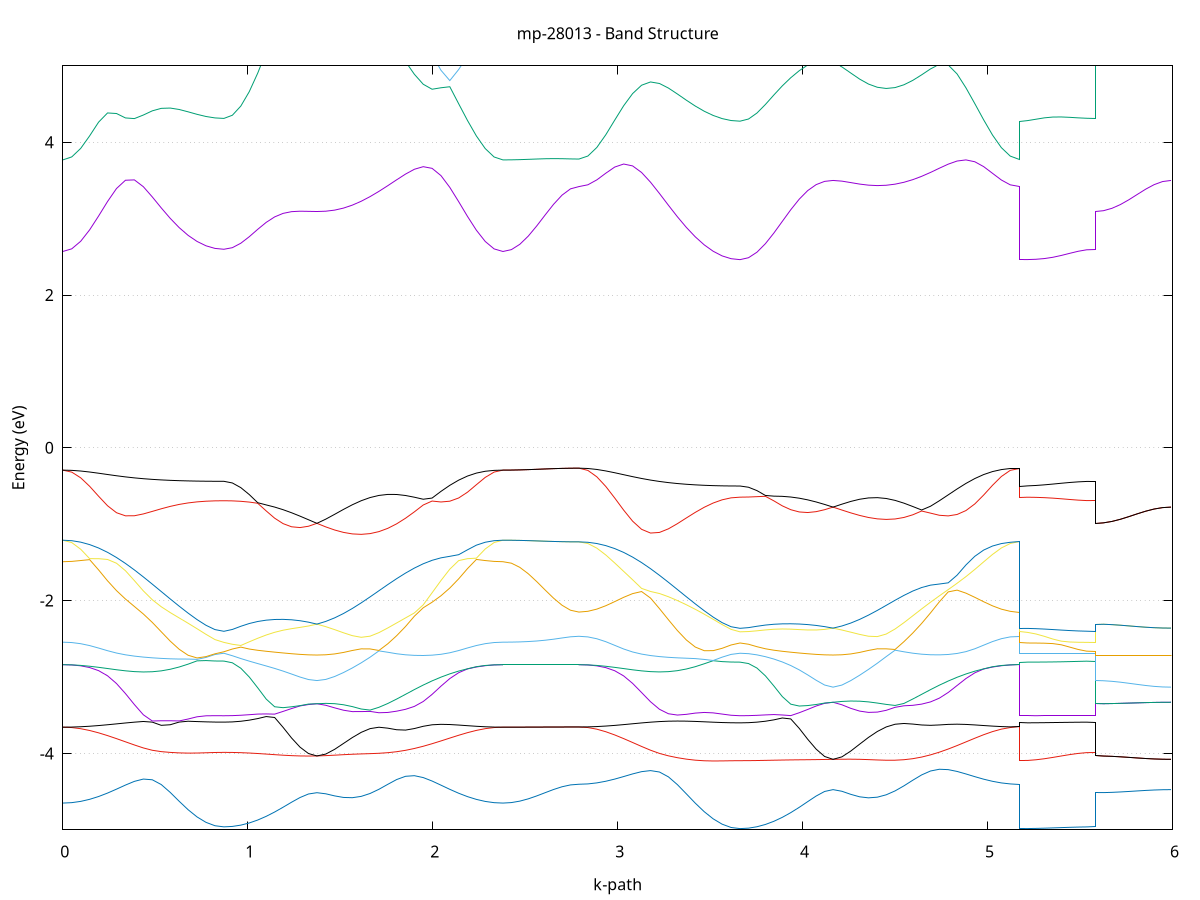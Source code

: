 set title 'mp-28013 - Band Structure'
set xlabel 'k-path'
set ylabel 'Energy (eV)'
set grid y
set yrange [-5:5]
set terminal png size 800,600
set output 'mp-28013_bands_gnuplot.png'
plot '-' using 1:2 with lines notitle, '-' using 1:2 with lines notitle, '-' using 1:2 with lines notitle, '-' using 1:2 with lines notitle, '-' using 1:2 with lines notitle, '-' using 1:2 with lines notitle, '-' using 1:2 with lines notitle, '-' using 1:2 with lines notitle, '-' using 1:2 with lines notitle, '-' using 1:2 with lines notitle, '-' using 1:2 with lines notitle, '-' using 1:2 with lines notitle, '-' using 1:2 with lines notitle, '-' using 1:2 with lines notitle, '-' using 1:2 with lines notitle, '-' using 1:2 with lines notitle, '-' using 1:2 with lines notitle, '-' using 1:2 with lines notitle, '-' using 1:2 with lines notitle, '-' using 1:2 with lines notitle, '-' using 1:2 with lines notitle, '-' using 1:2 with lines notitle, '-' using 1:2 with lines notitle, '-' using 1:2 with lines notitle, '-' using 1:2 with lines notitle, '-' using 1:2 with lines notitle, '-' using 1:2 with lines notitle, '-' using 1:2 with lines notitle, '-' using 1:2 with lines notitle, '-' using 1:2 with lines notitle, '-' using 1:2 with lines notitle, '-' using 1:2 with lines notitle, '-' using 1:2 with lines notitle, '-' using 1:2 with lines notitle, '-' using 1:2 with lines notitle, '-' using 1:2 with lines notitle, '-' using 1:2 with lines notitle, '-' using 1:2 with lines notitle, '-' using 1:2 with lines notitle, '-' using 1:2 with lines notitle, '-' using 1:2 with lines notitle, '-' using 1:2 with lines notitle, '-' using 1:2 with lines notitle, '-' using 1:2 with lines notitle, '-' using 1:2 with lines notitle, '-' using 1:2 with lines notitle, '-' using 1:2 with lines notitle, '-' using 1:2 with lines notitle, '-' using 1:2 with lines notitle, '-' using 1:2 with lines notitle, '-' using 1:2 with lines notitle, '-' using 1:2 with lines notitle, '-' using 1:2 with lines notitle, '-' using 1:2 with lines notitle, '-' using 1:2 with lines notitle, '-' using 1:2 with lines notitle, '-' using 1:2 with lines notitle, '-' using 1:2 with lines notitle, '-' using 1:2 with lines notitle, '-' using 1:2 with lines notitle, '-' using 1:2 with lines notitle, '-' using 1:2 with lines notitle, '-' using 1:2 with lines notitle, '-' using 1:2 with lines notitle, '-' using 1:2 with lines notitle, '-' using 1:2 with lines notitle, '-' using 1:2 with lines notitle, '-' using 1:2 with lines notitle, '-' using 1:2 with lines notitle, '-' using 1:2 with lines notitle, '-' using 1:2 with lines notitle, '-' using 1:2 with lines notitle, '-' using 1:2 with lines notitle, '-' using 1:2 with lines notitle, '-' using 1:2 with lines notitle, '-' using 1:2 with lines notitle, '-' using 1:2 with lines notitle, '-' using 1:2 with lines notitle, '-' using 1:2 with lines notitle, '-' using 1:2 with lines notitle, '-' using 1:2 with lines notitle, '-' using 1:2 with lines notitle, '-' using 1:2 with lines notitle, '-' using 1:2 with lines notitle, '-' using 1:2 with lines notitle, '-' using 1:2 with lines notitle, '-' using 1:2 with lines notitle, '-' using 1:2 with lines notitle, '-' using 1:2 with lines notitle, '-' using 1:2 with lines notitle, '-' using 1:2 with lines notitle, '-' using 1:2 with lines notitle, '-' using 1:2 with lines notitle, '-' using 1:2 with lines notitle, '-' using 1:2 with lines notitle, '-' using 1:2 with lines notitle
0.000000 -50.367467
0.048395 -50.367467
0.096790 -50.367467
0.145184 -50.367567
0.193579 -50.367567
0.241974 -50.367667
0.290369 -50.367767
0.338764 -50.367767
0.387158 -50.367867
0.435553 -50.367967
0.483948 -50.368067
0.532343 -50.368167
0.580738 -50.368267
0.629132 -50.368267
0.677527 -50.368367
0.725922 -50.368467
0.774317 -50.368467
0.822712 -50.368467
0.871106 -50.368467
0.871106 -50.368467
0.916828 -50.368467
0.962549 -50.368467
1.008270 -50.368467
1.053991 -50.368467
1.099713 -50.368467
1.145434 -50.368367
1.191155 -50.368367
1.236876 -50.368367
1.282598 -50.368267
1.328319 -50.368267
1.374040 -50.368167
1.374040 -50.368167
1.421938 -50.368267
1.469837 -50.368267
1.517735 -50.368267
1.565634 -50.368267
1.613532 -50.368267
1.661431 -50.368267
1.709329 -50.368267
1.757227 -50.368167
1.805126 -50.368167
1.853024 -50.368067
1.900923 -50.368067
1.948821 -50.367967
1.996720 -50.367867
2.044618 -50.367767
2.092516 -50.367667
2.140415 -50.367667
2.188313 -50.367567
2.236212 -50.367567
2.284110 -50.367467
2.332009 -50.367467
2.379907 -50.367467
2.379907 -50.367467
2.425544 -50.367467
2.471181 -50.367467
2.516819 -50.367467
2.562456 -50.367467
2.608093 -50.367467
2.653730 -50.367467
2.699368 -50.367467
2.745005 -50.367467
2.790642 -50.367467
2.790642 -50.367467
2.839037 -50.367467
2.887432 -50.367467
2.935827 -50.367567
2.984221 -50.367567
3.032616 -50.367667
3.081011 -50.367767
3.129406 -50.367767
3.177801 -50.367867
3.226195 -50.367967
3.274590 -50.368067
3.322985 -50.368167
3.371380 -50.368267
3.419775 -50.368267
3.468169 -50.368367
3.516564 -50.368467
3.564959 -50.368467
3.613354 -50.368467
3.661749 -50.368467
3.661749 -50.368467
3.707470 -50.368467
3.753191 -50.368467
3.798912 -50.368467
3.844633 -50.368467
3.890355 -50.368467
3.936076 -50.368367
3.981797 -50.368367
4.027518 -50.368367
4.073240 -50.368267
4.118961 -50.368267
4.164682 -50.368167
4.164682 -50.368167
4.212581 -50.368267
4.260479 -50.368267
4.308377 -50.368267
4.356276 -50.368267
4.404174 -50.368267
4.452073 -50.368267
4.499971 -50.368267
4.547870 -50.368267
4.595768 -50.368167
4.643666 -50.368067
4.691565 -50.368067
4.739463 -50.367967
4.787362 -50.367867
4.835260 -50.367767
4.883158 -50.367667
4.931057 -50.367667
4.978955 -50.367567
5.026854 -50.367567
5.074752 -50.367467
5.122651 -50.367467
5.170549 -50.367467
5.170549 -50.368467
5.216186 -50.368467
5.261824 -50.368467
5.307461 -50.368467
5.353098 -50.368467
5.398735 -50.368467
5.444373 -50.368467
5.490010 -50.368467
5.535647 -50.368467
5.581284 -50.368467
5.581284 -50.368167
5.626922 -50.368167
5.672559 -50.368167
5.718196 -50.368167
5.763833 -50.368167
5.809470 -50.368167
5.855108 -50.368167
5.900745 -50.368167
5.946382 -50.368167
5.992019 -50.368167
e
0.000000 -50.367467
0.048395 -50.367467
0.096790 -50.367467
0.145184 -50.367467
0.193579 -50.367467
0.241974 -50.367567
0.290369 -50.367567
0.338764 -50.367567
0.387158 -50.367567
0.435553 -50.367567
0.483948 -50.367667
0.532343 -50.367667
0.580738 -50.367667
0.629132 -50.367667
0.677527 -50.367667
0.725922 -50.367767
0.774317 -50.367767
0.822712 -50.367767
0.871106 -50.367767
0.871106 -50.367767
0.916828 -50.367767
0.962549 -50.367767
1.008270 -50.367767
1.053991 -50.367867
1.099713 -50.367867
1.145434 -50.367967
1.191155 -50.367967
1.236876 -50.368067
1.282598 -50.368067
1.328319 -50.368167
1.374040 -50.368167
1.374040 -50.368167
1.421938 -50.368167
1.469837 -50.368067
1.517735 -50.368067
1.565634 -50.367967
1.613532 -50.367967
1.661431 -50.367867
1.709329 -50.367867
1.757227 -50.367767
1.805126 -50.367767
1.853024 -50.367667
1.900923 -50.367667
1.948821 -50.367667
1.996720 -50.367567
2.044618 -50.367567
2.092516 -50.367567
2.140415 -50.367567
2.188313 -50.367467
2.236212 -50.367467
2.284110 -50.367467
2.332009 -50.367467
2.379907 -50.367467
2.379907 -50.367467
2.425544 -50.367467
2.471181 -50.367467
2.516819 -50.367467
2.562456 -50.367467
2.608093 -50.367467
2.653730 -50.367467
2.699368 -50.367467
2.745005 -50.367467
2.790642 -50.367467
2.790642 -50.367467
2.839037 -50.367467
2.887432 -50.367467
2.935827 -50.367467
2.984221 -50.367467
3.032616 -50.367567
3.081011 -50.367567
3.129406 -50.367567
3.177801 -50.367567
3.226195 -50.367567
3.274590 -50.367667
3.322985 -50.367667
3.371380 -50.367667
3.419775 -50.367667
3.468169 -50.367667
3.516564 -50.367767
3.564959 -50.367767
3.613354 -50.367767
3.661749 -50.367767
3.661749 -50.367767
3.707470 -50.367767
3.753191 -50.367767
3.798912 -50.367767
3.844633 -50.367867
3.890355 -50.367867
3.936076 -50.367867
3.981797 -50.367967
4.027518 -50.368067
4.073240 -50.368067
4.118961 -50.368167
4.164682 -50.368167
4.164682 -50.368167
4.212581 -50.368167
4.260479 -50.368067
4.308377 -50.368067
4.356276 -50.367967
4.404174 -50.367967
4.452073 -50.367867
4.499971 -50.367867
4.547870 -50.367767
4.595768 -50.367767
4.643666 -50.367667
4.691565 -50.367667
4.739463 -50.367667
4.787362 -50.367567
4.835260 -50.367567
4.883158 -50.367567
4.931057 -50.367567
4.978955 -50.367467
5.026854 -50.367467
5.074752 -50.367467
5.122651 -50.367467
5.170549 -50.367467
5.170549 -50.367767
5.216186 -50.367767
5.261824 -50.367767
5.307461 -50.367767
5.353098 -50.367767
5.398735 -50.367767
5.444373 -50.367767
5.490010 -50.367767
5.535647 -50.367767
5.581284 -50.367767
5.581284 -50.368167
5.626922 -50.368167
5.672559 -50.368167
5.718196 -50.368167
5.763833 -50.368167
5.809470 -50.368167
5.855108 -50.368167
5.900745 -50.368167
5.946382 -50.368167
5.992019 -50.368167
e
0.000000 -50.364867
0.048395 -50.364867
0.096790 -50.364867
0.145184 -50.364867
0.193579 -50.364867
0.241974 -50.364867
0.290369 -50.364867
0.338764 -50.364867
0.387158 -50.364767
0.435553 -50.364767
0.483948 -50.364767
0.532343 -50.364767
0.580738 -50.364767
0.629132 -50.364767
0.677527 -50.364767
0.725922 -50.364767
0.774317 -50.364667
0.822712 -50.364667
0.871106 -50.364667
0.871106 -50.364667
0.916828 -50.364667
0.962549 -50.364667
1.008270 -50.364667
1.053991 -50.364667
1.099713 -50.364667
1.145434 -50.364667
1.191155 -50.364667
1.236876 -50.364667
1.282598 -50.364667
1.328319 -50.364667
1.374040 -50.364667
1.374040 -50.364667
1.421938 -50.364667
1.469837 -50.364667
1.517735 -50.364667
1.565634 -50.364667
1.613532 -50.364667
1.661431 -50.364767
1.709329 -50.364767
1.757227 -50.364767
1.805126 -50.364767
1.853024 -50.364767
1.900923 -50.364767
1.948821 -50.364767
1.996720 -50.364767
2.044618 -50.364867
2.092516 -50.364867
2.140415 -50.364867
2.188313 -50.364867
2.236212 -50.364867
2.284110 -50.364867
2.332009 -50.364867
2.379907 -50.364867
2.379907 -50.364867
2.425544 -50.364867
2.471181 -50.364867
2.516819 -50.364867
2.562456 -50.364867
2.608093 -50.364867
2.653730 -50.364867
2.699368 -50.364867
2.745005 -50.364867
2.790642 -50.364867
2.790642 -50.364867
2.839037 -50.364867
2.887432 -50.364867
2.935827 -50.364867
2.984221 -50.364867
3.032616 -50.364867
3.081011 -50.364867
3.129406 -50.364867
3.177801 -50.364767
3.226195 -50.364767
3.274590 -50.364767
3.322985 -50.364767
3.371380 -50.364767
3.419775 -50.364767
3.468169 -50.364767
3.516564 -50.364767
3.564959 -50.364667
3.613354 -50.364667
3.661749 -50.364667
3.661749 -50.364667
3.707470 -50.364667
3.753191 -50.364667
3.798912 -50.364667
3.844633 -50.364667
3.890355 -50.364667
3.936076 -50.364667
3.981797 -50.364667
4.027518 -50.364667
4.073240 -50.364667
4.118961 -50.364667
4.164682 -50.364667
4.164682 -50.364667
4.212581 -50.364667
4.260479 -50.364667
4.308377 -50.364667
4.356276 -50.364667
4.404174 -50.364667
4.452073 -50.364667
4.499971 -50.364767
4.547870 -50.364767
4.595768 -50.364767
4.643666 -50.364767
4.691565 -50.364767
4.739463 -50.364767
4.787362 -50.364767
4.835260 -50.364867
4.883158 -50.364867
4.931057 -50.364867
4.978955 -50.364867
5.026854 -50.364867
5.074752 -50.364867
5.122651 -50.364867
5.170549 -50.364867
5.170549 -50.364667
5.216186 -50.364667
5.261824 -50.364667
5.307461 -50.364667
5.353098 -50.364667
5.398735 -50.364667
5.444373 -50.364667
5.490010 -50.364667
5.535647 -50.364667
5.581284 -50.364667
5.581284 -50.364667
5.626922 -50.364667
5.672559 -50.364667
5.718196 -50.364667
5.763833 -50.364667
5.809470 -50.364667
5.855108 -50.364667
5.900745 -50.364667
5.946382 -50.364667
5.992019 -50.364667
e
0.000000 -13.137467
0.048395 -13.133367
0.096790 -13.121167
0.145184 -13.101167
0.193579 -13.073567
0.241974 -13.038967
0.290369 -12.997967
0.338764 -12.951267
0.387158 -12.899967
0.435553 -12.845067
0.483948 -12.787867
0.532343 -12.729667
0.580738 -12.671867
0.629132 -12.616167
0.677527 -12.564167
0.725922 -12.517767
0.774317 -12.479267
0.822712 -12.452067
0.871106 -12.441767
0.871106 -12.441767
0.916828 -12.440367
0.962549 -12.436367
1.008270 -12.429767
1.053991 -12.420967
1.099713 -12.410067
1.145434 -12.397667
1.191155 -12.384167
1.236876 -12.370067
1.282598 -12.355967
1.328319 -12.342367
1.374040 -12.330067
1.374040 -12.330067
1.421938 -12.345067
1.469837 -12.366167
1.517735 -12.393767
1.565634 -12.427867
1.613532 -12.468267
1.661431 -12.514267
1.709329 -12.564967
1.757227 -12.619567
1.805126 -12.676567
1.853024 -12.734867
1.900923 -12.793067
1.948821 -12.849867
1.996720 -12.904167
2.044618 -12.954767
2.092516 -13.000567
2.140415 -13.040867
2.188313 -13.074867
2.236212 -13.101867
2.284110 -13.121567
2.332009 -13.133467
2.379907 -13.137467
2.379907 -13.137467
2.425544 -13.136567
2.471181 -13.133867
2.516819 -13.129867
2.562456 -13.124767
2.608093 -13.119167
2.653730 -13.113767
2.699368 -13.109367
2.745005 -13.106367
2.790642 -13.105267
2.790642 -13.105267
2.839037 -13.101267
2.887432 -13.089367
2.935827 -13.069567
2.984221 -13.042467
3.032616 -13.008467
3.081011 -12.968167
3.129406 -12.922367
3.177801 -12.872167
3.226195 -12.818567
3.274590 -12.762767
3.322985 -12.706167
3.371380 -12.650267
3.419775 -12.596667
3.468169 -12.546767
3.516564 -12.502467
3.564959 -12.465667
3.613354 -12.439467
3.661749 -12.429367
3.661749 -12.429367
3.707470 -12.428167
3.753191 -12.424367
3.798912 -12.418267
3.844633 -12.410067
3.890355 -12.400167
3.936076 -12.388767
3.981797 -12.376567
4.027518 -12.363967
4.073240 -12.351467
4.118961 -12.339867
4.164682 -12.329667
4.164682 -12.329667
4.212581 -12.342267
4.260479 -12.360967
4.308377 -12.385967
4.356276 -12.417567
4.404174 -12.455367
4.452073 -12.498867
4.499971 -12.547267
4.547870 -12.599667
4.595768 -12.654667
4.643666 -12.711167
4.691565 -12.767767
4.739463 -12.823167
4.787362 -12.876267
4.835260 -12.925767
4.883158 -12.970767
4.931057 -13.010367
4.978955 -13.043667
5.026854 -13.070267
5.074752 -13.089667
5.122651 -13.101367
5.170549 -13.105267
5.170549 -12.429367
5.216186 -12.429867
5.261824 -12.431067
5.307461 -12.432867
5.353098 -12.434867
5.398735 -12.437067
5.444373 -12.438967
5.490010 -12.440467
5.535647 -12.441467
5.581284 -12.441767
5.581284 -12.330067
5.626922 -12.330067
5.672559 -12.330067
5.718196 -12.329967
5.763833 -12.329967
5.809470 -12.329867
5.855108 -12.329767
5.900745 -12.329767
5.946382 -12.329667
5.992019 -12.329667
e
0.000000 -12.526067
0.048395 -12.524167
0.096790 -12.518567
0.145184 -12.509367
0.193579 -12.496867
0.241974 -12.481567
0.290369 -12.463967
0.338764 -12.444667
0.387158 -12.424367
0.435553 -12.403967
0.483948 -12.384467
0.532343 -12.366667
0.580738 -12.351567
0.629132 -12.340167
0.677527 -12.333167
0.725922 -12.330967
0.774317 -12.333267
0.822712 -12.338167
0.871106 -12.340867
0.871106 -12.340867
0.916828 -12.340067
0.962549 -12.337767
1.008270 -12.334167
1.053991 -12.329767
1.099713 -12.324867
1.145434 -12.320367
1.191155 -12.316867
1.236876 -12.315267
1.282598 -12.316367
1.328319 -12.320967
1.374040 -12.330067
1.374040 -12.330067
1.421938 -12.319067
1.469837 -12.310667
1.517735 -12.305267
1.565634 -12.303267
1.613532 -12.304967
1.661431 -12.310467
1.709329 -12.319467
1.757227 -12.331867
1.805126 -12.347167
1.853024 -12.364867
1.900923 -12.384267
1.948821 -12.404767
1.996720 -12.425467
2.044618 -12.445767
2.092516 -12.464967
2.140415 -12.482367
2.188313 -12.497467
2.236212 -12.509667
2.284110 -12.518767
2.332009 -12.524267
2.379907 -12.526067
2.379907 -12.526067
2.425544 -12.527367
2.471181 -12.530967
2.516819 -12.536667
2.562456 -12.543667
2.608093 -12.551267
2.653730 -12.558467
2.699368 -12.564567
2.745005 -12.568467
2.790642 -12.569867
2.790642 -12.569867
2.839037 -12.567867
2.887432 -12.561767
2.935827 -12.551867
2.984221 -12.538467
3.032616 -12.521867
3.081011 -12.502767
3.129406 -12.481567
3.177801 -12.459267
3.226195 -12.436667
3.274590 -12.414567
3.322985 -12.394067
3.371380 -12.376067
3.419775 -12.361667
3.468169 -12.351767
3.516564 -12.346867
3.564959 -12.346867
3.613354 -12.350367
3.661749 -12.352767
3.661749 -12.352767
3.707470 -12.351867
3.753191 -12.349267
3.798912 -12.345267
3.844633 -12.340067
3.890355 -12.334267
3.936076 -12.328667
3.981797 -12.323767
4.027518 -12.320667
4.073240 -12.319967
4.118961 -12.322767
4.164682 -12.329667
4.164682 -12.329667
4.212581 -12.321067
4.260479 -12.315267
4.308377 -12.312567
4.356276 -12.313467
4.404174 -12.318167
4.452073 -12.326567
4.499971 -12.338667
4.547870 -12.353967
4.595768 -12.372267
4.643666 -12.392667
4.691565 -12.414767
4.739463 -12.437667
4.787362 -12.460667
4.835260 -12.482967
4.883158 -12.503867
4.931057 -12.522767
4.978955 -12.539067
5.026854 -12.552267
5.074752 -12.561967
5.122651 -12.567867
5.170549 -12.569867
5.170549 -12.352767
5.216186 -12.352367
5.261824 -12.351167
5.307461 -12.349467
5.353098 -12.347467
5.398735 -12.345367
5.444373 -12.343567
5.490010 -12.342067
5.535647 -12.341167
5.581284 -12.340867
5.581284 -12.330067
5.626922 -12.330067
5.672559 -12.330067
5.718196 -12.329967
5.763833 -12.329967
5.809470 -12.329867
5.855108 -12.329767
5.900745 -12.329767
5.946382 -12.329667
5.992019 -12.329667
e
0.000000 -4.650467
0.048395 -4.644867
0.096790 -4.628367
0.145184 -4.601367
0.193579 -4.564567
0.241974 -4.519467
0.290369 -4.468167
0.338764 -4.414767
0.387158 -4.366267
0.435553 -4.336167
0.483948 -4.345367
0.532343 -4.407967
0.580738 -4.510367
0.629132 -4.626467
0.677527 -4.737367
0.725922 -4.831767
0.774317 -4.902867
0.822712 -4.946967
0.871106 -4.961867
0.871106 -4.961867
0.916828 -4.956167
0.962549 -4.939067
1.008270 -4.910967
1.053991 -4.872367
1.099713 -4.824167
1.145434 -4.767567
1.191155 -4.704767
1.236876 -4.639367
1.282598 -4.577867
1.328319 -4.531567
1.374040 -4.514567
1.374040 -4.514567
1.421938 -4.529067
1.469837 -4.556367
1.517735 -4.576767
1.565634 -4.580067
1.613532 -4.562767
1.661431 -4.524967
1.709329 -4.469967
1.757227 -4.405067
1.805126 -4.342467
1.853024 -4.300067
1.900923 -4.291867
1.948821 -4.316667
1.996720 -4.361867
2.044618 -4.415767
2.092516 -4.470567
2.140415 -4.521667
2.188313 -4.566167
2.236212 -4.602267
2.284110 -4.628867
2.332009 -4.645067
2.379907 -4.650467
2.379907 -4.650467
2.425544 -4.643967
2.471181 -4.624967
2.516819 -4.594967
2.562456 -4.556867
2.608093 -4.514467
2.653730 -4.472567
2.699368 -4.436867
2.745005 -4.412667
2.790642 -4.404067
2.790642 -4.404067
2.839037 -4.399567
2.887432 -4.386267
2.935827 -4.364867
2.984221 -4.336467
3.032616 -4.303267
3.081011 -4.268767
3.129406 -4.239167
3.177801 -4.225367
3.226195 -4.243867
3.274590 -4.307367
3.322985 -4.408867
3.371380 -4.529367
3.419775 -4.651567
3.468169 -4.763267
3.516564 -4.856767
3.564959 -4.926767
3.613354 -4.969967
3.661749 -4.984667
3.661749 -4.984667
3.707470 -4.978567
3.753191 -4.960467
3.798912 -4.930467
3.844633 -4.889167
3.890355 -4.837167
3.936076 -4.775567
3.981797 -4.706167
4.027518 -4.631767
4.073240 -4.558367
4.118961 -4.498567
4.164682 -4.474467
4.164682 -4.474467
4.212581 -4.495967
4.260479 -4.536067
4.308377 -4.568467
4.356276 -4.581967
4.404174 -4.573267
4.452073 -4.542167
4.499971 -4.491167
4.547870 -4.424967
4.595768 -4.351367
4.643666 -4.281867
4.691565 -4.230567
4.739463 -4.207667
4.787362 -4.212567
4.835260 -4.236267
4.883158 -4.269267
4.931057 -4.304567
4.978955 -4.337667
5.026854 -4.365567
5.074752 -4.386667
5.122651 -4.399667
5.170549 -4.404067
5.170549 -4.984667
5.216186 -4.983967
5.261824 -4.982067
5.307461 -4.979167
5.353098 -4.975467
5.398735 -4.971567
5.444373 -4.967767
5.490010 -4.964667
5.535647 -4.962567
5.581284 -4.961867
5.581284 -4.514567
5.626922 -4.513367
5.672559 -4.510067
5.718196 -4.504867
5.763833 -4.498467
5.809470 -4.491567
5.855108 -4.484867
5.900745 -4.479367
5.946382 -4.475767
5.992019 -4.474467
e
0.000000 -3.656867
0.048395 -3.661867
0.096790 -3.676767
0.145184 -3.700267
0.193579 -3.730967
0.241974 -3.767167
0.290369 -3.806867
0.338764 -3.848367
0.387158 -3.889867
0.435553 -3.928667
0.483948 -3.959067
0.532343 -3.976967
0.580738 -3.987067
0.629132 -3.993567
0.677527 -3.996367
0.725922 -3.995467
0.774317 -3.991967
0.822712 -3.988267
0.871106 -3.986767
0.871106 -3.986767
0.916828 -3.987667
0.962549 -3.990667
1.008270 -3.995367
1.053991 -4.001667
1.099713 -4.008967
1.145434 -4.016667
1.191155 -4.023767
1.236876 -4.029667
1.282598 -4.033467
1.328319 -4.034767
1.374040 -4.033367
1.374040 -4.033367
1.421938 -4.029267
1.469837 -4.023367
1.517735 -4.016867
1.565634 -4.011267
1.613532 -4.006967
1.661431 -4.003367
1.709329 -3.998767
1.757227 -3.990867
1.805126 -3.978167
1.853024 -3.959867
1.900923 -3.935867
1.948821 -3.906767
1.996720 -3.873367
2.044618 -3.837167
2.092516 -3.799667
2.140415 -3.762767
2.188313 -3.728567
2.236212 -3.699067
2.284110 -3.676267
2.332009 -3.661767
2.379907 -3.656867
2.379907 -3.656867
2.425544 -3.656767
2.471181 -3.656567
2.516819 -3.656267
2.562456 -3.655867
2.608093 -3.655367
2.653730 -3.654967
2.699368 -3.654667
2.745005 -3.654467
2.790642 -3.654367
2.790642 -3.654367
2.839037 -3.661767
2.887432 -3.683167
2.935827 -3.716467
2.984221 -3.758567
3.032616 -3.806567
3.081011 -3.857567
3.129406 -3.909167
3.177801 -3.958367
3.226195 -4.000467
3.274590 -4.032167
3.322985 -4.056367
3.371380 -4.075267
3.419775 -4.088867
3.468169 -4.096667
3.516564 -4.099367
3.564959 -4.098467
3.613354 -4.096467
3.661749 -4.095467
3.661749 -4.095467
3.707470 -4.094967
3.753191 -4.093467
3.798912 -4.091467
3.844633 -4.089267
3.890355 -4.087167
3.936076 -4.085367
3.981797 -4.083967
4.027518 -4.082767
4.073240 -4.081367
4.118961 -4.079667
4.164682 -4.077867
4.164682 -4.077867
4.212581 -4.076267
4.260479 -4.075967
4.308377 -4.077567
4.356276 -4.081467
4.404174 -4.086167
4.452073 -4.089667
4.499971 -4.089267
4.547870 -4.082867
4.595768 -4.069367
4.643666 -4.048167
4.691565 -4.019467
4.739463 -3.984067
4.787362 -3.942967
4.835260 -3.897667
4.883158 -3.849767
4.931057 -3.801667
4.978955 -3.755667
5.026854 -3.714867
5.074752 -3.682567
5.122651 -3.661567
5.170549 -3.654367
5.170549 -4.095467
5.216186 -4.092467
5.261824 -4.083667
5.307461 -4.069967
5.353098 -4.052767
5.398735 -4.033967
5.444373 -4.015767
5.490010 -4.000467
5.535647 -3.990267
5.581284 -3.986767
5.581284 -4.033367
5.626922 -4.034767
5.672559 -4.038767
5.718196 -4.044767
5.763833 -4.052167
5.809470 -4.059867
5.855108 -4.067067
5.900745 -4.072867
5.946382 -4.076567
5.992019 -4.077867
e
0.000000 -3.656867
0.048395 -3.655467
0.096790 -3.651267
0.145184 -3.644567
0.193579 -3.635667
0.241974 -3.625167
0.290369 -3.613667
0.338764 -3.601967
0.387158 -3.591267
0.435553 -3.582367
0.483948 -3.590867
0.532343 -3.632667
0.580738 -3.625067
0.629132 -3.590067
0.677527 -3.579067
0.725922 -3.583467
0.774317 -3.587267
0.822712 -3.589967
0.871106 -3.590867
0.871106 -3.590867
0.916828 -3.588067
0.962549 -3.579467
1.008270 -3.564967
1.053991 -3.544367
1.099713 -3.517867
1.145434 -3.530067
1.191155 -3.659267
1.236876 -3.798267
1.282598 -3.918167
1.328319 -4.001867
1.374040 -4.033367
1.374040 -4.033367
1.421938 -4.008867
1.469837 -3.946967
1.517735 -3.869967
1.565634 -3.792567
1.613532 -3.724567
1.661431 -3.675867
1.709329 -3.657567
1.757227 -3.669867
1.805126 -3.690467
1.853024 -3.695067
1.900923 -3.674967
1.948821 -3.645267
1.996720 -3.625667
2.044618 -3.619567
2.092516 -3.622267
2.140415 -3.629167
2.188313 -3.637367
2.236212 -3.645267
2.284110 -3.651467
2.332009 -3.655467
2.379907 -3.656867
2.379907 -3.656867
2.425544 -3.656767
2.471181 -3.656567
2.516819 -3.656267
2.562456 -3.655867
2.608093 -3.655367
2.653730 -3.654967
2.699368 -3.654667
2.745005 -3.654467
2.790642 -3.654367
2.790642 -3.654367
2.839037 -3.652967
2.887432 -3.648867
2.935827 -3.642267
2.984221 -3.633667
3.032616 -3.623367
3.081011 -3.612267
3.129406 -3.601267
3.177801 -3.591367
3.226195 -3.583567
3.274590 -3.578567
3.322985 -3.576767
3.371380 -3.577967
3.419775 -3.581567
3.468169 -3.586467
3.516564 -3.591667
3.564959 -3.596167
3.613354 -3.599167
3.661749 -3.600267
3.661749 -3.600267
3.707470 -3.597967
3.753191 -3.591067
3.798912 -3.579067
3.844633 -3.561067
3.890355 -3.536667
3.936076 -3.548867
3.981797 -3.672267
4.027518 -3.814667
4.073240 -3.944167
4.118961 -4.040267
4.164682 -4.077867
4.164682 -4.077867
4.212581 -4.045367
4.260479 -3.969467
4.308377 -3.879467
4.356276 -3.790867
4.404174 -3.713267
4.452073 -3.653867
4.499971 -3.618467
4.547870 -3.608467
4.595768 -3.616267
4.643666 -3.628167
4.691565 -3.632767
4.739463 -3.627667
4.787362 -3.620367
4.835260 -3.617767
4.883158 -3.620867
4.931057 -3.627467
4.978955 -3.635367
5.026854 -3.642967
5.074752 -3.649067
5.122651 -3.652967
5.170549 -3.654367
5.170549 -3.600267
5.216186 -3.599967
5.261824 -3.599167
5.307461 -3.597967
5.353098 -3.596367
5.398735 -3.594767
5.444373 -3.593267
5.490010 -3.591967
5.535647 -3.591167
5.581284 -3.590867
5.581284 -4.033367
5.626922 -4.034767
5.672559 -4.038767
5.718196 -4.044767
5.763833 -4.052167
5.809470 -4.059867
5.855108 -4.067067
5.900745 -4.072867
5.946382 -4.076567
5.992019 -4.077867
e
0.000000 -2.838667
0.048395 -2.842167
0.096790 -2.853667
0.145184 -2.876367
0.193579 -2.916767
0.241974 -2.984367
0.290369 -3.085867
0.338764 -3.216867
0.387158 -3.361067
0.435553 -3.494567
0.483948 -3.576067
0.532343 -3.572967
0.580738 -3.572867
0.629132 -3.575267
0.677527 -3.550067
0.725922 -3.520867
0.774317 -3.508067
0.822712 -3.506467
0.871106 -3.507267
0.871106 -3.507267
0.916828 -3.505667
0.962549 -3.500867
1.008270 -3.493567
1.053991 -3.485467
1.099713 -3.483467
1.145434 -3.486167
1.191155 -3.450467
1.236876 -3.413267
1.282598 -3.378767
1.328319 -3.360767
1.374040 -3.350067
1.374040 -3.350067
1.421938 -3.370367
1.469837 -3.403867
1.517735 -3.434967
1.565634 -3.453067
1.613532 -3.452767
1.661431 -3.450367
1.709329 -3.468067
1.757227 -3.464167
1.805126 -3.447367
1.853024 -3.423067
1.900923 -3.384967
1.948821 -3.320767
1.996720 -3.227467
2.044618 -3.120267
2.092516 -3.020467
2.140415 -2.943867
2.188313 -2.894067
2.236212 -2.868967
2.284110 -2.852167
2.332009 -2.842067
2.379907 -2.838667
2.379907 -2.838667
2.425544 -2.838667
2.471181 -2.838667
2.516819 -2.838667
2.562456 -2.838667
2.608093 -2.838767
2.653730 -2.838767
2.699368 -2.838767
2.745005 -2.838767
2.790642 -2.838767
2.790642 -2.838767
2.839037 -2.842367
2.887432 -2.854167
2.935827 -2.877267
2.984221 -2.918267
3.032616 -2.985967
3.081011 -3.083967
3.129406 -3.203267
3.177801 -3.323967
3.226195 -3.422667
3.274590 -3.481067
3.322985 -3.498167
3.371380 -3.488967
3.419775 -3.472567
3.468169 -3.464067
3.516564 -3.469667
3.564959 -3.485267
3.613354 -3.500767
3.661749 -3.507067
3.661749 -3.507067
3.707470 -3.505667
3.753191 -3.501867
3.798912 -3.496367
3.844633 -3.491767
3.890355 -3.497267
3.936076 -3.505467
3.981797 -3.467867
4.027518 -3.424967
4.073240 -3.379967
4.118961 -3.344767
4.164682 -3.330767
4.164682 -3.330767
4.212581 -3.363867
4.260479 -3.410367
4.308377 -3.446367
4.356276 -3.463367
4.404174 -3.459467
4.452073 -3.436167
4.499971 -3.397067
4.547870 -3.376967
4.595768 -3.370867
4.643666 -3.355067
4.691565 -3.326067
4.739463 -3.276667
4.787362 -3.202567
4.835260 -3.111467
4.883158 -3.020067
4.931057 -2.945567
4.978955 -2.895367
5.026854 -2.869667
5.074752 -2.852567
5.122651 -2.842267
5.170549 -2.838767
5.170549 -3.507067
5.216186 -3.507067
5.261824 -3.507167
5.307461 -3.507267
5.353098 -3.507267
5.398735 -3.507367
5.444373 -3.507367
5.490010 -3.507367
5.535647 -3.507267
5.581284 -3.507267
5.581284 -3.350067
5.626922 -3.349467
5.672559 -3.347667
5.718196 -3.344967
5.763833 -3.341767
5.809470 -3.338467
5.855108 -3.335367
5.900745 -3.332867
5.946382 -3.331267
5.992019 -3.330767
e
0.000000 -2.838667
0.048395 -2.841067
0.096790 -2.848067
0.145184 -2.859167
0.193579 -2.873267
0.241974 -2.889067
0.290369 -2.905067
0.338764 -2.919167
0.387158 -2.929567
0.435553 -2.934167
0.483948 -2.931267
0.532343 -2.919767
0.580738 -2.898967
0.629132 -2.869367
0.677527 -2.831867
0.725922 -2.788767
0.774317 -2.784967
0.822712 -2.790467
0.871106 -2.791567
0.871106 -2.791567
0.916828 -2.814067
0.962549 -2.885267
1.008270 -3.000167
1.053991 -3.141467
1.099713 -3.288767
1.145434 -3.389567
1.191155 -3.401567
1.236876 -3.390067
1.282598 -3.374967
1.328319 -3.354367
1.374040 -3.350067
1.374040 -3.350067
1.421938 -3.345267
1.469837 -3.349267
1.517735 -3.363367
1.565634 -3.387567
1.613532 -3.419067
1.661431 -3.433267
1.709329 -3.396667
1.757227 -3.346967
1.805126 -3.288867
1.853024 -3.226867
1.900923 -3.164767
1.948821 -3.105567
1.996720 -3.050867
2.044618 -3.001867
2.092516 -2.958967
2.140415 -2.922467
2.188313 -2.892467
2.236212 -2.865067
2.284110 -2.849067
2.332009 -2.841067
2.379907 -2.838667
2.379907 -2.838667
2.425544 -2.838667
2.471181 -2.838667
2.516819 -2.838667
2.562456 -2.838667
2.608093 -2.838767
2.653730 -2.838767
2.699368 -2.838767
2.745005 -2.838767
2.790642 -2.838767
2.790642 -2.838767
2.839037 -2.841267
2.887432 -2.848467
2.935827 -2.859667
2.984221 -2.873967
3.032616 -2.889867
3.081011 -2.905867
3.129406 -2.919767
3.177801 -2.929767
3.226195 -2.933667
3.274590 -2.929867
3.322985 -2.917267
3.371380 -2.895467
3.419775 -2.864967
3.468169 -2.826967
3.516564 -2.786667
3.564959 -2.798567
3.613354 -2.804067
3.661749 -2.805567
3.661749 -2.805567
3.707470 -2.823767
3.753191 -2.882967
3.798912 -2.984867
3.844633 -3.117067
3.890355 -3.256567
3.936076 -3.355867
3.981797 -3.380167
4.027518 -3.373967
4.073240 -3.360067
4.118961 -3.341167
4.164682 -3.330767
4.164682 -3.330767
4.212581 -3.319867
4.260479 -3.314667
4.308377 -3.316567
4.356276 -3.325867
4.404174 -3.341167
4.452073 -3.358667
4.499971 -3.372567
4.547870 -3.346367
4.595768 -3.288267
4.643666 -3.226967
4.691565 -3.165667
4.739463 -3.106967
4.787362 -3.052667
4.835260 -3.003667
4.883158 -2.960567
4.931057 -2.923767
4.978955 -2.893467
5.026854 -2.865767
5.074752 -2.849467
5.122651 -2.841267
5.170549 -2.838767
5.170549 -2.805567
5.216186 -2.805367
5.261824 -2.804967
5.307461 -2.804167
5.353098 -2.802867
5.398735 -2.801067
5.444373 -2.798567
5.490010 -2.795667
5.535647 -2.792867
5.581284 -2.791567
5.581284 -3.350067
5.626922 -3.349467
5.672559 -3.347667
5.718196 -3.344967
5.763833 -3.341767
5.809470 -3.338367
5.855108 -3.335367
5.900745 -3.332867
5.946382 -3.331267
5.992019 -3.330767
e
0.000000 -2.544167
0.048395 -2.549067
0.096790 -2.564067
0.145184 -2.588767
0.193579 -2.621167
0.241974 -2.655867
0.290369 -2.686267
0.338764 -2.709567
0.387158 -2.726667
0.435553 -2.739367
0.483948 -2.749067
0.532343 -2.756467
0.580738 -2.761967
0.629132 -2.765067
0.677527 -2.765367
0.725922 -2.769167
0.774317 -2.743867
0.822712 -2.705467
0.871106 -2.689067
0.871106 -2.689067
0.916828 -2.721567
0.962549 -2.758467
1.008270 -2.792467
1.053991 -2.824267
1.099713 -2.855467
1.145434 -2.887667
1.191155 -2.922667
1.236876 -2.961167
1.282598 -3.000567
1.328319 -3.033267
1.374040 -3.046567
1.374040 -3.046567
1.421938 -3.031767
1.469837 -2.993667
1.517735 -2.941767
1.565634 -2.881567
1.613532 -2.814567
1.661431 -2.740667
1.709329 -2.658167
1.757227 -2.676167
1.805126 -2.695767
1.853024 -2.709367
1.900923 -2.716867
1.948821 -2.718567
1.996720 -2.714167
2.044618 -2.702867
2.092516 -2.682967
2.140415 -2.653967
2.188313 -2.619867
2.236212 -2.587967
2.284110 -2.563667
2.332009 -2.548967
2.379907 -2.544167
2.379907 -2.544167
2.425544 -2.543267
2.471181 -2.540667
2.516819 -2.535867
2.562456 -2.528767
2.608093 -2.518567
2.653730 -2.505167
2.699368 -2.489067
2.745005 -2.473867
2.790642 -2.467067
2.790642 -2.467067
2.839037 -2.475167
2.887432 -2.499267
2.935827 -2.537667
2.984221 -2.585567
3.032616 -2.633467
3.081011 -2.672467
3.129406 -2.700167
3.177801 -2.719367
3.226195 -2.732867
3.274590 -2.742567
3.322985 -2.749267
3.371380 -2.754067
3.419775 -2.759067
3.468169 -2.769967
3.516564 -2.784067
3.564959 -2.740267
3.613354 -2.704067
3.661749 -2.689067
3.661749 -2.689067
3.707470 -2.694567
3.753191 -2.710167
3.798912 -2.733967
3.844633 -2.764867
3.890355 -2.803167
3.936076 -2.849967
3.981797 -2.906567
4.027518 -2.972367
4.073240 -3.042467
4.118961 -3.105067
4.164682 -3.132967
4.164682 -3.132967
4.212581 -3.105667
4.260479 -3.047267
4.308377 -2.976967
4.356276 -2.900667
4.404174 -2.819567
4.452073 -2.733167
4.499971 -2.648967
4.547870 -2.670067
4.595768 -2.688367
4.643666 -2.701467
4.691565 -2.708867
4.739463 -2.710267
4.787362 -2.705167
4.835260 -2.692067
4.883158 -2.668067
4.931057 -2.630767
4.978955 -2.583467
5.026854 -2.536267
5.074752 -2.498567
5.122651 -2.474967
5.170549 -2.467067
5.170549 -2.689067
5.216186 -2.689067
5.261824 -2.689067
5.307461 -2.689067
5.353098 -2.689067
5.398735 -2.689067
5.444373 -2.689067
5.490010 -2.689067
5.535647 -2.689067
5.581284 -2.689067
5.581284 -3.046567
5.626922 -3.049167
5.672559 -3.056567
5.718196 -3.067967
5.763833 -3.082067
5.809470 -3.096967
5.855108 -3.111167
5.900745 -3.122767
5.946382 -3.130267
5.992019 -3.132967
e
0.000000 -1.490867
0.048395 -1.486667
0.096790 -1.475467
0.145184 -1.463667
0.193579 -1.598267
0.241974 -1.740967
0.290369 -1.869167
0.338764 -1.979167
0.387158 -2.077067
0.435553 -2.175167
0.483948 -2.285467
0.532343 -2.408067
0.580738 -2.530167
0.629132 -2.636667
0.677527 -2.715467
0.725922 -2.750767
0.774317 -2.733067
0.822712 -2.696367
0.871106 -2.669667
0.871106 -2.669667
0.916828 -2.633767
0.962549 -2.608767
1.008270 -2.633967
1.053991 -2.650367
1.099713 -2.663167
1.145434 -2.674567
1.191155 -2.685267
1.236876 -2.695267
1.282598 -2.703867
1.328319 -2.710067
1.374040 -2.712567
1.374040 -2.712567
1.421938 -2.709167
1.469837 -2.698067
1.517735 -2.678567
1.565634 -2.652867
1.613532 -2.631567
1.661431 -2.632667
1.709329 -2.652767
1.757227 -2.565167
1.805126 -2.459467
1.853024 -2.339267
1.900923 -2.204167
1.948821 -2.094067
1.996720 -2.021067
2.044618 -1.936567
2.092516 -1.835267
2.140415 -1.715167
2.188313 -1.580867
2.236212 -1.461167
2.284110 -1.475667
2.332009 -1.486767
2.379907 -1.490867
2.379907 -1.490867
2.425544 -1.510067
2.471181 -1.564967
2.516819 -1.648567
2.562456 -1.750967
2.608093 -1.861367
2.653730 -1.968367
2.699368 -2.060767
2.745005 -2.125867
2.790642 -2.150067
2.790642 -2.150067
2.839037 -2.140067
2.887432 -2.111267
2.935827 -2.067167
2.984221 -2.013167
3.032616 -1.956867
3.081011 -1.908467
3.129406 -1.881267
3.177801 -1.966767
3.226195 -2.105167
3.274590 -2.250667
3.322985 -2.391467
3.371380 -2.514967
3.419775 -2.607967
3.468169 -2.655567
3.516564 -2.655167
3.564959 -2.624367
3.613354 -2.580767
3.661749 -2.554667
3.661749 -2.554667
3.707470 -2.571067
3.753191 -2.603267
3.798912 -2.630467
3.844633 -2.649367
3.890355 -2.663467
3.936076 -2.675367
3.981797 -2.686067
4.027518 -2.695767
4.073240 -2.704067
4.118961 -2.710067
4.164682 -2.712367
4.164682 -2.712367
4.212581 -2.709167
4.260479 -2.698167
4.308377 -2.678367
4.356276 -2.652167
4.404174 -2.630867
4.452073 -2.631367
4.499971 -2.639867
4.547870 -2.537567
4.595768 -2.424367
4.643666 -2.298867
4.691565 -2.161167
4.739463 -2.015667
4.787362 -1.885967
4.835260 -1.862767
4.883158 -1.902267
4.931057 -1.956867
4.978955 -2.014867
5.026854 -2.068567
5.074752 -2.112067
5.122651 -2.140267
5.170549 -2.150067
5.170549 -2.554667
5.216186 -2.554867
5.261824 -2.555667
5.307461 -2.557667
5.353098 -2.562767
5.398735 -2.578467
5.444373 -2.608667
5.490010 -2.639667
5.535647 -2.661667
5.581284 -2.669667
5.581284 -2.712567
5.626922 -2.712567
5.672559 -2.712467
5.718196 -2.712467
5.763833 -2.712467
5.809470 -2.712467
5.855108 -2.712467
5.900745 -2.712367
5.946382 -2.712367
5.992019 -2.712367
e
0.000000 -1.209267
0.048395 -1.240467
0.096790 -1.327467
0.145184 -1.450867
0.193579 -1.451167
0.241974 -1.461467
0.290369 -1.510867
0.338764 -1.608767
0.387158 -1.738667
0.435553 -1.872767
0.483948 -1.988667
0.532343 -2.080467
0.580738 -2.156467
0.629132 -2.226467
0.677527 -2.296267
0.725922 -2.368167
0.774317 -2.441567
0.822712 -2.510167
0.871106 -2.547067
0.871106 -2.547067
0.916828 -2.571667
0.962549 -2.587267
1.008270 -2.539467
1.053991 -2.492967
1.099713 -2.450567
1.145434 -2.414967
1.191155 -2.387567
1.236876 -2.367367
1.282598 -2.350667
1.328319 -2.332367
1.374040 -2.307767
1.374040 -2.307767
1.421938 -2.341167
1.469837 -2.379867
1.517735 -2.421167
1.565634 -2.458967
1.613532 -2.480367
1.661431 -2.465767
1.709329 -2.419067
1.757227 -2.358067
1.805126 -2.292667
1.853024 -2.226867
1.900923 -2.161267
1.948821 -2.055567
1.996720 -1.897467
2.044618 -1.737467
2.092516 -1.588267
2.140415 -1.476467
2.188313 -1.450967
2.236212 -1.444467
2.284110 -1.323967
2.332009 -1.239767
2.379907 -1.209267
2.379907 -1.209267
2.425544 -1.209967
2.471181 -1.211967
2.516819 -1.214867
2.562456 -1.218467
2.608093 -1.222267
2.653730 -1.225767
2.699368 -1.228667
2.745005 -1.230467
2.790642 -1.231067
2.790642 -1.231067
2.839037 -1.252567
2.887432 -1.313167
2.935827 -1.402567
2.984221 -1.507567
3.032616 -1.617467
3.081011 -1.727467
3.129406 -1.840067
3.177801 -1.880367
3.226195 -1.907367
3.274590 -1.949367
3.322985 -1.999167
3.371380 -2.054267
3.419775 -2.113767
3.468169 -2.177667
3.516564 -2.245067
3.564959 -2.313767
3.613354 -2.376667
3.661749 -2.408767
3.661749 -2.408767
3.707470 -2.404967
3.753191 -2.395367
3.798912 -2.383867
3.844633 -2.374967
3.890355 -2.371367
3.936076 -2.373667
3.981797 -2.379467
4.027518 -2.384567
4.073240 -2.384767
4.118961 -2.377067
4.164682 -2.360267
4.164682 -2.360267
4.212581 -2.385067
4.260479 -2.413167
4.308377 -2.442267
4.356276 -2.466367
4.404174 -2.471067
4.452073 -2.437767
4.499971 -2.371767
4.547870 -2.288767
4.595768 -2.199067
4.643666 -2.108767
4.691565 -2.021267
4.739463 -1.937567
4.787362 -1.855867
4.835260 -1.773167
4.883158 -1.685967
4.931057 -1.592067
4.978955 -1.493067
5.026854 -1.395467
5.074752 -1.310667
5.122651 -1.252067
5.170549 -1.231067
5.170549 -2.408767
5.216186 -2.416067
5.261824 -2.436867
5.307461 -2.467867
5.353098 -2.503267
5.398735 -2.530767
5.444373 -2.541767
5.490010 -2.545367
5.535647 -2.546667
5.581284 -2.547067
5.581284 -2.307767
5.626922 -2.309567
5.672559 -2.314567
5.718196 -2.322067
5.763833 -2.330967
5.809470 -2.340067
5.855108 -2.348267
5.900745 -2.354667
5.946382 -2.358767
5.992019 -2.360267
e
0.000000 -1.209267
0.048395 -1.215667
0.096790 -1.234767
0.145184 -1.266767
0.193579 -1.311267
0.241974 -1.367967
0.290369 -1.435767
0.338764 -1.513267
0.387158 -1.598567
0.435553 -1.689767
0.483948 -1.784667
0.532343 -1.881267
0.580738 -1.977967
0.629132 -2.072667
0.677527 -2.163767
0.725922 -2.248567
0.774317 -2.323167
0.822712 -2.379367
0.871106 -2.401767
0.871106 -2.401767
0.916828 -2.377667
0.962549 -2.336067
1.008270 -2.299867
1.053991 -2.273367
1.099713 -2.256067
1.145434 -2.247167
1.191155 -2.245667
1.236876 -2.251067
1.282598 -2.263267
1.328319 -2.282167
1.374040 -2.307767
1.374040 -2.307767
1.421938 -2.272367
1.469837 -2.225967
1.517735 -2.168967
1.565634 -2.102767
1.613532 -2.029467
1.661431 -1.951367
1.709329 -1.870867
1.757227 -1.790467
1.805126 -1.712767
1.853024 -1.639967
1.900923 -1.574267
1.948821 -1.517867
1.996720 -1.472667
2.044618 -1.440267
2.092516 -1.420267
2.140415 -1.398967
2.188313 -1.334767
2.236212 -1.274167
2.284110 -1.235967
2.332009 -1.215667
2.379907 -1.209267
2.379907 -1.209267
2.425544 -1.209967
2.471181 -1.211867
2.516819 -1.214867
2.562456 -1.218467
2.608093 -1.222267
2.653730 -1.225767
2.699368 -1.228567
2.745005 -1.230467
2.790642 -1.231067
2.790642 -1.231067
2.839037 -1.236467
2.887432 -1.252667
2.935827 -1.280067
2.984221 -1.318867
3.032616 -1.369167
3.081011 -1.430567
3.129406 -1.502067
3.177801 -1.582167
3.226195 -1.668967
3.274590 -1.760467
3.322985 -1.854667
3.371380 -1.949367
3.419775 -2.042767
3.468169 -2.132467
3.516564 -2.215867
3.564959 -2.288467
3.613354 -2.341967
3.661749 -2.362767
3.661749 -2.362767
3.707470 -2.353667
3.753191 -2.335867
3.798912 -2.320167
3.844633 -2.309667
3.890355 -2.304267
3.936076 -2.303367
3.981797 -2.306567
4.027518 -2.313767
4.073240 -2.325067
4.118961 -2.340567
4.164682 -2.360167
4.164682 -2.360167
4.212581 -2.332167
4.260479 -2.293867
4.308377 -2.246067
4.356276 -2.190167
4.404174 -2.128067
4.452073 -2.062167
4.499971 -1.995567
4.547870 -1.931867
4.595768 -1.874767
4.643666 -1.828767
4.691565 -1.797567
4.739463 -1.782867
4.787362 -1.767267
4.835260 -1.667067
4.883158 -1.533367
4.931057 -1.420167
4.978955 -1.338567
5.026854 -1.285467
5.074752 -1.253467
5.122651 -1.236467
5.170549 -1.231067
5.170549 -2.362767
5.216186 -2.363967
5.261824 -2.367367
5.307461 -2.372567
5.353098 -2.378967
5.398735 -2.385767
5.444373 -2.392067
5.490010 -2.397267
5.535647 -2.400567
5.581284 -2.401767
5.581284 -2.307767
5.626922 -2.309567
5.672559 -2.314567
5.718196 -2.322067
5.763833 -2.330967
5.809470 -2.340067
5.855108 -2.348267
5.900745 -2.354667
5.946382 -2.358767
5.992019 -2.360167
e
0.000000 -0.291967
0.048395 -0.318167
0.096790 -0.392567
0.145184 -0.503767
0.193579 -0.633767
0.241974 -0.758367
0.290369 -0.849367
0.338764 -0.890067
0.387158 -0.889167
0.435553 -0.865367
0.483948 -0.832267
0.532343 -0.797967
0.580738 -0.766767
0.629132 -0.740867
0.677527 -0.721267
0.725922 -0.707467
0.774317 -0.698867
0.822712 -0.694167
0.871106 -0.692667
0.871106 -0.692667
0.916828 -0.694467
0.962549 -0.700067
1.008270 -0.710267
1.053991 -0.725767
1.099713 -0.825867
1.145434 -0.920867
1.191155 -0.992267
1.236876 -1.033667
1.282598 -1.043867
1.328319 -1.026667
1.374040 -0.988467
1.374040 -0.988467
1.421938 -1.035167
1.469837 -1.075667
1.517735 -1.107167
1.565634 -1.126867
1.613532 -1.132667
1.661431 -1.122967
1.709329 -1.096867
1.757227 -1.053967
1.805126 -0.994967
1.853024 -0.921867
1.900923 -0.838267
1.948821 -0.748467
1.996720 -0.696667
2.044618 -0.708867
2.092516 -0.698667
2.140415 -0.656567
2.188313 -0.580467
2.236212 -0.482867
2.284110 -0.386967
2.332009 -0.317367
2.379907 -0.291967
2.379907 -0.291967
2.425544 -0.291167
2.471181 -0.288867
2.516819 -0.285367
2.562456 -0.281167
2.608093 -0.276667
2.653730 -0.272567
2.699368 -0.269167
2.745005 -0.266967
2.790642 -0.266167
2.790642 -0.266167
2.839037 -0.295667
2.887432 -0.379567
2.935827 -0.505467
2.984221 -0.657067
3.032616 -0.815767
3.081011 -0.960367
3.129406 -1.066767
3.177801 -1.115567
3.226195 -1.107467
3.274590 -1.060367
3.322985 -0.992967
3.371380 -0.918267
3.419775 -0.844867
3.468169 -0.778167
3.516564 -0.722467
3.564959 -0.680567
3.613354 -0.654667
3.661749 -0.645867
3.661749 -0.645867
3.707470 -0.643967
3.753191 -0.639367
3.798912 -0.634667
3.844633 -0.694167
3.890355 -0.759667
3.936076 -0.809967
3.981797 -0.839467
4.027518 -0.847067
4.073240 -0.835567
4.118961 -0.810067
4.164682 -0.776167
4.164682 -0.776167
4.212581 -0.814367
4.260479 -0.851467
4.308377 -0.884867
4.356276 -0.911867
4.404174 -0.929967
4.452073 -0.937167
4.499971 -0.931467
4.547870 -0.911567
4.595768 -0.876667
4.643666 -0.827167
4.691565 -0.854767
4.739463 -0.882967
4.787362 -0.891067
4.835260 -0.872467
4.883158 -0.821367
4.931057 -0.734567
4.978955 -0.618167
5.026854 -0.490467
5.074752 -0.375167
5.122651 -0.294967
5.170549 -0.266167
5.170549 -0.645867
5.216186 -0.646467
5.261824 -0.648367
5.307461 -0.652367
5.353098 -0.658667
5.398735 -0.666967
5.444373 -0.676167
5.490010 -0.684667
5.535647 -0.690567
5.581284 -0.692667
5.581284 -0.988467
5.626922 -0.982067
5.672559 -0.963667
5.718196 -0.935467
5.763833 -0.900867
5.809470 -0.864067
5.855108 -0.829467
5.900745 -0.801067
5.946382 -0.782567
5.992019 -0.776167
e
0.000000 -0.291967
0.048395 -0.294967
0.096790 -0.303667
0.145184 -0.316667
0.193579 -0.332467
0.241974 -0.349267
0.290369 -0.365567
0.338764 -0.380467
0.387158 -0.393367
0.435553 -0.404167
0.483948 -0.412967
0.532343 -0.420067
0.580738 -0.425667
0.629132 -0.429967
0.677527 -0.433167
0.725922 -0.435567
0.774317 -0.437167
0.822712 -0.438067
0.871106 -0.438367
0.871106 -0.438367
0.916828 -0.459967
0.962549 -0.521167
1.008270 -0.611867
1.053991 -0.718367
1.099713 -0.747367
1.145434 -0.775467
1.191155 -0.809867
1.236876 -0.849867
1.282598 -0.894267
1.328319 -0.941267
1.374040 -0.988467
1.374040 -0.988467
1.421938 -0.933467
1.469837 -0.870567
1.517735 -0.806067
1.565634 -0.745267
1.613532 -0.692467
1.661431 -0.651067
1.709329 -0.623167
1.757227 -0.609867
1.805126 -0.610767
1.853024 -0.624067
1.900923 -0.646467
1.948821 -0.672967
1.996720 -0.657567
2.044618 -0.570267
2.092516 -0.490967
2.140415 -0.423167
2.188313 -0.369267
2.236212 -0.330667
2.284110 -0.306767
2.332009 -0.295167
2.379907 -0.291967
2.379907 -0.291967
2.425544 -0.291167
2.471181 -0.288867
2.516819 -0.285367
2.562456 -0.281167
2.608093 -0.276667
2.653730 -0.272567
2.699368 -0.269167
2.745005 -0.266967
2.790642 -0.266167
2.790642 -0.266167
2.839037 -0.270567
2.887432 -0.283167
2.935827 -0.302467
2.984221 -0.326167
3.032616 -0.351867
3.081011 -0.377367
3.129406 -0.401167
3.177801 -0.422267
3.226195 -0.440267
3.274590 -0.455267
3.322985 -0.467467
3.371380 -0.477167
3.419775 -0.484767
3.468169 -0.490567
3.516564 -0.494867
3.564959 -0.497767
3.613354 -0.499467
3.661749 -0.499967
3.661749 -0.499967
3.707470 -0.515867
3.753191 -0.559967
3.798912 -0.623467
3.844633 -0.632467
3.890355 -0.635167
3.936076 -0.643967
3.981797 -0.659267
4.027518 -0.681067
4.073240 -0.708667
4.118961 -0.740867
4.164682 -0.776167
4.164682 -0.776167
4.212581 -0.737567
4.260479 -0.701667
4.308377 -0.673267
4.356276 -0.655967
4.404174 -0.652267
4.452073 -0.663167
4.499971 -0.687967
4.547870 -0.724267
4.595768 -0.768167
4.643666 -0.813967
4.691565 -0.764767
4.739463 -0.692867
4.787362 -0.615767
4.835260 -0.538667
4.883158 -0.466167
4.931057 -0.402267
4.978955 -0.350067
5.026854 -0.310867
5.074752 -0.284867
5.122651 -0.270667
5.170549 -0.266167
5.170549 -0.499967
5.216186 -0.498167
5.261824 -0.492767
5.307461 -0.484467
5.353098 -0.474467
5.398735 -0.463767
5.444373 -0.453667
5.490010 -0.445567
5.535647 -0.440167
5.581284 -0.438367
5.581284 -0.988467
5.626922 -0.982067
5.672559 -0.963667
5.718196 -0.935467
5.763833 -0.900867
5.809470 -0.864067
5.855108 -0.829467
5.900745 -0.801067
5.946382 -0.782567
5.992019 -0.776167
e
0.000000 2.570233
0.048395 2.604933
0.096790 2.703933
0.145184 2.853533
0.193579 3.034533
0.241974 3.224433
0.290369 3.394333
0.338764 3.502833
0.387158 3.507533
0.435553 3.418233
0.483948 3.284433
0.532343 3.140833
0.580738 3.004233
0.629132 2.883033
0.677527 2.781433
0.725922 2.701733
0.774317 2.644733
0.822712 2.610633
0.871106 2.599233
0.871106 2.599233
0.916828 2.620033
0.962549 2.678433
1.008270 2.763733
1.053991 2.860333
1.099713 2.951233
1.145434 3.022933
1.191155 3.069133
1.236876 3.091633
1.282598 3.097533
1.328319 3.095633
1.374040 3.093533
1.374040 3.093533
1.421938 3.097533
1.469837 3.111733
1.517735 3.138233
1.565634 3.177233
1.613532 3.227833
1.661431 3.288533
1.709329 3.357333
1.757227 3.431733
1.805126 3.508633
1.853024 3.583333
1.900923 3.646533
1.948821 3.680433
1.996720 3.658433
2.044618 3.563733
2.092516 3.409333
2.140415 3.222733
2.188313 3.028833
2.236212 2.848733
2.284110 2.701433
2.332009 2.604233
2.379907 2.570233
2.379907 2.570233
2.425544 2.594533
2.471181 2.664433
2.516819 2.771733
2.562456 2.904433
2.608093 3.048533
2.653730 3.188433
2.699368 3.307933
2.745005 3.390133
2.790642 3.419833
2.790642 3.419833
2.839037 3.443233
2.887432 3.507633
2.935827 3.594733
2.984221 3.675533
3.032616 3.715133
3.081011 3.690433
3.129406 3.604433
3.177801 3.477233
3.226195 3.329233
3.274590 3.175233
3.322985 3.025233
3.371380 2.885833
3.419775 2.761933
3.468169 2.656933
3.516564 2.573233
3.564959 2.512533
3.613354 2.475833
3.661749 2.463533
3.661749 2.463533
3.707470 2.488533
3.753191 2.560733
3.798912 2.672333
3.844633 2.811533
3.890355 2.964533
3.936076 3.116833
3.981797 3.254933
4.027518 3.367033
4.073240 3.445433
4.118961 3.488033
4.164682 3.500133
4.164682 3.500133
4.212581 3.491133
4.260479 3.472133
4.308377 3.452633
4.356276 3.438533
4.404174 3.432833
4.452073 3.437133
4.499971 3.451533
4.547870 3.476133
4.595768 3.510633
4.643666 3.554133
4.691565 3.605133
4.739463 3.660333
4.787362 3.713433
4.835260 3.754333
4.883158 3.769033
4.931057 3.744933
4.978955 3.681333
5.026854 3.593533
5.074752 3.506033
5.122651 3.442833
5.170549 3.419833
5.170549 2.463533
5.216186 2.464433
5.261824 2.468233
5.307461 2.477633
5.353098 2.494333
5.398735 2.518233
5.444373 2.546233
5.490010 2.572933
5.535647 2.592233
5.581284 2.599233
5.581284 3.093533
5.626922 3.104233
5.672559 3.135333
5.718196 3.184433
5.763833 3.246933
5.809470 3.316833
5.855108 3.386033
5.900745 3.445333
5.946382 3.485733
5.992019 3.500133
e
0.000000 3.769033
0.048395 3.808333
0.096790 3.919633
0.145184 4.083833
0.193579 4.263533
0.241974 4.383833
0.290369 4.376333
0.338764 4.318633
0.387158 4.309933
0.435553 4.356433
0.483948 4.411333
0.532343 4.443933
0.580738 4.447833
0.629132 4.429233
0.677527 4.398633
0.725922 4.365633
0.774317 4.337433
0.822712 4.318733
0.871106 4.312233
0.871106 4.312233
0.916828 4.353633
0.962549 4.473833
1.008270 4.662633
1.053991 4.905233
1.099713 5.183933
1.145434 5.477533
1.191155 5.756733
1.236876 5.979933
1.282598 6.044233
1.328319 6.093333
1.374040 6.135533
1.374040 6.135533
1.421938 6.080433
1.469837 6.004433
1.517735 5.921233
1.565634 5.841833
1.613532 5.774633
1.661431 5.724933
1.709329 5.612633
1.757227 5.427533
1.805126 5.239633
1.853024 5.056633
1.900923 4.890033
1.948821 4.759533
1.996720 4.694233
2.044618 4.713333
2.092516 4.726833
2.140415 4.504233
2.188313 4.284533
2.236212 4.082533
2.284110 3.917133
2.332009 3.807533
2.379907 3.769033
2.379907 3.769033
2.425544 3.770033
2.471181 3.772633
2.516819 3.776533
2.562456 3.780733
2.608093 3.784333
2.653730 3.786033
2.699368 3.784933
2.745005 3.782033
2.790642 3.780233
2.790642 3.780233
2.839037 3.819833
2.887432 3.931933
2.935827 4.097833
2.984221 4.290033
3.032616 4.478433
3.081011 4.637533
3.129406 4.746733
3.177801 4.789533
3.226195 4.769333
3.274590 4.709433
3.322985 4.631933
3.371380 4.550833
3.419775 4.474033
3.468169 4.406333
3.516564 4.350833
3.564959 4.309833
3.613354 4.284533
3.661749 4.276033
3.661749 4.276033
3.707470 4.304233
3.753191 4.382533
3.798912 4.494633
3.844633 4.618933
3.890355 4.738333
3.936076 4.844933
3.981797 4.936733
4.027518 5.010633
4.073240 5.045933
4.118961 5.024533
4.164682 5.048533
4.164682 5.048533
4.212581 4.986533
4.260479 4.906333
4.308377 4.826933
4.356276 4.762033
4.404174 4.719933
4.452073 4.704333
4.499971 4.715833
4.547870 4.752533
4.595768 4.810233
4.643666 4.882733
4.691565 4.960033
4.739463 5.020233
4.787362 5.011233
4.835260 4.894333
4.883158 4.712933
4.931057 4.506033
4.978955 4.293733
5.026854 4.094533
5.074752 3.929233
5.122651 3.819033
5.170549 3.780233
5.170549 4.276033
5.216186 4.283633
5.261824 4.301633
5.307461 4.319833
5.353098 4.330133
5.398735 4.331233
5.444373 4.326333
5.490010 4.319533
5.535647 4.314233
5.581284 4.312233
5.581284 6.135533
5.626922 6.077033
5.672559 5.931533
5.718196 5.748733
5.763833 5.562133
5.809470 5.390833
5.855108 5.246933
5.900745 5.138533
5.946382 5.071333
5.992019 5.048533
e
0.000000 5.701233
0.048395 5.641033
0.096790 5.495333
0.145184 5.319133
0.193579 5.162333
0.241974 5.100933
0.290369 5.203733
0.338764 5.399133
0.387158 5.586433
0.435553 5.704933
0.483948 5.733833
0.532343 5.695033
0.580738 5.626333
0.629132 5.553733
0.677527 5.489833
0.725922 5.439633
0.774317 5.404333
0.822712 5.383533
0.871106 5.376733
0.871106 5.376733
0.916828 5.383933
0.962549 5.407033
1.008270 5.450333
1.053991 5.520433
1.099713 5.623333
1.145434 5.756333
1.191155 5.891033
1.236876 5.984133
1.282598 6.110233
1.328319 6.152333
1.374040 6.135533
1.374040 6.135533
1.421938 6.166633
1.469837 6.173033
1.517735 6.141733
1.565634 6.063933
1.613532 5.942033
1.661431 5.787333
1.709329 5.693733
1.757227 5.675833
1.805126 5.654733
1.853024 5.600133
1.900923 5.489533
1.948821 5.332033
1.996720 5.146333
2.044618 4.942833
2.092516 4.807333
2.140415 4.952333
2.188313 5.127733
2.236212 5.315933
2.284110 5.497533
2.332009 5.642133
2.379907 5.701233
2.379907 5.701233
2.425544 5.699533
2.471181 5.694433
2.516819 5.686733
2.562456 5.677333
2.608093 5.667533
2.653730 5.658333
2.699368 5.650933
2.745005 5.646133
2.790642 5.644433
2.790642 5.644433
2.839037 5.622533
2.887432 5.565533
2.935827 5.498233
2.984221 5.452733
3.032616 5.446833
3.081011 5.456333
3.129406 5.453933
3.177801 5.449833
3.226195 5.444933
3.274590 5.425633
3.322985 5.387233
3.371380 5.336833
3.419775 5.284533
3.468169 5.238533
3.516564 5.204033
3.564959 5.182933
3.613354 5.173133
3.661749 5.170733
3.661749 5.170733
3.707470 5.190733
3.753191 5.253433
3.798912 5.366433
3.844633 5.538533
3.890355 5.515333
3.936076 5.369533
3.981797 5.227833
4.027518 5.115533
4.073240 5.059533
4.118961 5.073933
4.164682 5.048533
4.164682 5.048533
4.212581 5.113033
4.260479 5.206233
4.308377 5.317533
4.356276 5.438233
4.404174 5.560833
4.452073 5.678433
4.499971 5.783433
4.547870 5.867633
4.595768 5.921233
4.643666 5.895233
4.691565 5.717133
4.739463 5.563033
4.787362 5.482133
4.835260 5.507733
4.883158 5.503533
4.931057 5.453033
4.978955 5.456233
5.026854 5.502833
5.074752 5.568033
5.122651 5.623033
5.170549 5.644433
5.170549 5.170733
5.216186 5.184933
5.261824 5.230133
5.307461 5.307833
5.353098 5.396633
5.398735 5.444133
5.444373 5.439133
5.490010 5.412133
5.535647 5.386733
5.581284 5.376733
5.581284 6.135533
5.626922 6.077033
5.672559 5.931533
5.718196 5.748733
5.763833 5.562133
5.809470 5.390833
5.855108 5.246933
5.900745 5.138533
5.946382 5.071333
5.992019 5.048533
e
0.000000 5.701233
0.048395 5.717233
0.096790 5.763933
0.145184 5.837833
0.193579 5.932933
0.241974 6.040633
0.290369 6.150133
0.338764 6.249233
0.387158 6.327033
0.435553 6.376833
0.483948 6.398233
0.532343 6.396333
0.580738 6.378633
0.629132 6.352433
0.677527 6.323933
0.725922 6.297733
0.774317 6.276933
0.822712 6.263633
0.871106 6.259133
0.871106 6.259133
0.916828 6.246833
0.962549 6.214433
1.008270 6.173033
1.053991 6.135933
1.099713 6.115833
1.145434 6.127133
1.191155 6.196733
1.236876 6.350733
1.282598 6.544533
1.328319 6.699333
1.374040 6.753733
1.374040 6.753733
1.421938 6.712033
1.469837 6.626233
1.517735 6.533033
1.565634 6.451733
1.613532 6.393833
1.661431 6.365133
1.709329 6.367833
1.757227 6.286933
1.805126 6.212633
1.853024 6.160733
1.900923 6.154733
1.948821 6.181533
1.996720 6.206833
2.044618 6.198633
2.092516 6.141333
2.140415 6.045533
2.188313 5.937233
2.236212 5.838933
2.284110 5.763533
2.332009 5.716933
2.379907 5.701233
2.379907 5.701233
2.425544 5.699533
2.471181 5.694433
2.516819 5.686733
2.562456 5.677433
2.608093 5.667533
2.653730 5.658333
2.699368 5.650933
2.745005 5.646133
2.790642 5.644433
2.790642 5.644433
2.839037 5.661333
2.887432 5.710933
2.935827 5.790133
2.984221 5.893833
3.032616 5.961733
3.081011 6.063233
3.129406 6.273333
3.177801 6.389833
3.226195 6.485733
3.274590 6.556233
3.322985 6.382733
3.371380 6.207233
3.419775 6.039633
3.468169 5.886533
3.516564 5.754833
3.564959 5.651433
3.613354 5.584133
3.661749 5.560433
3.661749 5.560433
3.707470 5.571933
3.753191 5.602433
3.798912 5.633733
3.844633 5.617333
3.890355 5.771333
3.936076 6.054133
3.981797 6.363333
4.027518 6.627433
4.073240 6.601833
4.118961 6.508833
4.164682 6.475133
4.164682 6.475133
4.212581 6.508933
4.260479 6.596833
4.308377 6.712433
4.356276 6.765533
4.404174 6.635833
4.452073 6.502333
4.499971 6.374833
4.547870 6.236633
4.595768 6.074033
4.643666 5.934133
4.691565 5.899733
4.739463 5.821133
4.787362 5.712933
4.835260 5.598033
4.883158 5.590133
4.931057 5.683233
4.978955 5.754933
5.026854 5.759333
5.074752 5.706533
5.122651 5.660833
5.170549 5.644433
5.170549 5.560433
5.216186 5.568633
5.261824 5.590533
5.307461 5.623933
5.353098 5.683433
5.398735 5.810333
5.444373 6.003233
5.490010 6.216633
5.535647 6.268333
5.581284 6.259133
5.581284 6.753733
5.626922 6.750033
5.672559 6.738133
5.718196 6.716333
5.763833 6.682633
5.809470 6.636633
5.855108 6.582333
5.900745 6.529133
5.946382 6.489733
5.992019 6.475133
e
0.000000 6.494933
0.048395 6.542533
0.096790 6.655733
0.145184 6.793833
0.193579 6.930533
0.241974 6.995433
0.290369 6.876233
0.338764 6.712133
0.387158 6.570833
0.435553 6.470933
0.483948 6.427833
0.532343 6.444333
0.580738 6.501033
0.629132 6.558333
0.677527 6.572233
0.725922 6.544833
0.774317 6.507733
0.822712 6.480133
0.871106 6.470233
0.871106 6.470233
0.916828 6.473733
0.962549 6.484233
1.008270 6.501433
1.053991 6.525333
1.099713 6.556933
1.145434 6.599933
1.191155 6.665133
1.236876 6.774733
1.282598 6.944833
1.328319 7.149033
1.374040 7.312233
1.374040 7.312233
1.421938 7.165633
1.469837 6.998233
1.517735 6.840533
1.565634 6.696733
1.613532 6.569633
1.661431 6.460333
1.709329 6.368233
1.757227 6.405133
1.805126 6.477133
1.853024 6.489633
1.900923 6.514033
1.948821 6.585433
1.996720 6.695433
2.044618 6.838033
2.092516 7.009933
2.140415 7.081133
2.188313 6.936233
2.236212 6.790633
2.284110 6.653133
2.332009 6.541633
2.379907 6.494933
2.379907 6.494933
2.425544 6.484633
2.471181 6.454433
2.516819 6.406233
2.562456 6.343833
2.608093 6.272533
2.653730 6.200133
2.699368 6.136633
2.745005 6.092433
2.790642 6.076633
2.790642 6.076633
2.839037 6.065133
2.887432 6.034033
2.935827 5.992333
2.984221 5.956733
3.032616 6.015033
3.081011 6.144933
3.129406 6.284133
3.177801 6.579333
3.226195 6.710933
3.274590 6.557533
3.322985 6.601333
3.371380 6.624633
3.419775 6.632233
3.468169 6.630033
3.516564 6.623133
3.564959 6.615533
3.613354 6.609833
3.661749 6.607833
3.661749 6.607833
3.707470 6.556033
3.753191 6.428633
3.798912 6.288633
3.844633 6.220333
3.890355 6.285333
3.936076 6.457933
3.981797 6.700433
4.027518 6.910133
4.073240 7.064933
4.118961 7.275033
4.164682 7.356333
4.164682 7.356333
4.212581 7.285233
4.260479 7.135133
4.308377 6.969533
4.356276 6.869433
4.404174 6.901333
4.452073 6.832233
4.499971 6.700633
4.547870 6.582033
4.595768 6.514433
4.643666 6.499033
4.691565 6.522433
4.739463 6.566933
4.787362 6.598133
4.835260 6.551433
4.883158 6.402033
4.931057 6.220433
4.978955 6.073233
5.026854 6.016033
5.074752 6.036533
5.122651 6.065333
5.170549 6.076633
5.170549 6.607833
5.216186 6.595633
5.261824 6.561133
5.307461 6.510433
5.353098 6.451133
5.398735 6.391133
5.444373 6.337333
5.490010 6.295133
5.535647 6.396033
5.581284 6.470233
5.581284 7.312233
5.626922 7.364533
5.672559 7.361533
5.718196 7.353033
5.763833 7.345033
5.809470 7.340333
5.855108 7.340833
5.900745 7.346233
5.946382 7.353133
5.992019 7.356333
e
0.000000 8.214733
0.048395 8.123733
0.096790 7.912833
0.145184 7.665733
0.193579 7.430733
0.241974 7.284633
0.290369 7.318833
0.338764 7.318433
0.387158 7.259433
0.435553 7.246033
0.483948 7.224433
0.532343 7.148733
0.580738 7.072133
0.629132 7.041833
0.677527 7.097533
0.725922 7.231433
0.774317 7.407233
0.822712 7.598233
0.871106 7.745633
0.871106 7.745633
0.916828 7.750533
0.962549 7.764433
1.008270 7.785533
1.053991 7.782033
1.099713 7.728633
1.145434 7.659533
1.191155 7.576433
1.236876 7.484633
1.282598 7.395933
1.328319 7.332033
1.374040 7.312233
1.374040 7.312233
1.421938 7.314233
1.469837 7.309333
1.517735 7.308833
1.565634 7.324133
1.613532 7.151133
1.661431 6.963233
1.709329 6.780733
1.757227 6.625533
1.805126 6.523933
1.853024 6.584033
1.900923 6.724433
1.948821 6.894333
1.996720 7.084933
2.044618 7.249033
2.092516 7.212433
2.140415 7.209633
2.188313 7.434033
2.236212 7.676033
2.284110 7.919433
2.332009 8.125633
2.379907 8.214733
2.379907 8.214733
2.425544 8.207533
2.471181 8.187133
2.516819 8.157133
2.562456 8.122233
2.608093 8.061233
2.653730 7.974833
2.699368 7.907833
2.745005 7.865533
2.790642 7.851133
2.790642 7.851133
2.839037 7.853333
2.887432 7.842533
2.935827 7.701333
2.984221 7.539633
3.032616 7.379133
3.081011 7.224433
3.129406 7.074233
3.177801 6.930333
3.226195 6.980633
3.274590 7.310233
3.322985 7.626233
3.371380 7.879233
3.419775 8.048633
3.468169 8.148233
3.516564 8.205933
3.564959 8.240233
3.613354 8.259233
3.661749 8.265533
3.661749 8.265533
3.707470 8.325633
3.753191 8.447633
3.798912 8.182133
3.844633 7.891233
3.890355 7.598133
3.936076 7.318633
3.981797 7.069733
4.027518 6.991833
4.073240 7.313333
4.118961 7.632133
4.164682 7.817533
4.164682 7.817533
4.212581 7.705433
4.260479 7.559633
4.308377 7.438033
4.356276 7.348533
4.404174 7.293933
4.452073 7.273533
4.499971 7.281533
4.547870 7.303033
4.595768 7.316233
4.643666 7.319433
4.691565 7.336033
4.739463 7.381933
4.787362 7.376333
4.835260 7.265033
4.883158 7.294133
4.931057 7.407133
4.978955 7.554233
5.026854 7.710933
5.074752 7.853133
5.122651 7.853333
5.170549 7.851133
5.170549 8.265533
5.216186 8.156333
5.261824 7.969533
5.307461 7.802333
5.353098 7.681533
5.398735 7.615733
5.444373 7.601133
5.490010 7.626233
5.535647 7.681933
5.581284 7.745633
5.581284 7.312233
5.626922 7.364533
5.672559 7.490333
5.718196 7.638733
5.763833 7.777233
5.809470 7.891533
5.855108 7.977833
5.900745 7.923433
5.946382 7.844333
5.992019 7.817533
e
0.000000 8.214833
0.048395 8.226533
0.096790 8.260633
0.145184 8.289733
0.193579 8.118633
0.241974 7.898233
0.290369 7.699233
0.338764 7.611133
0.387158 7.578733
0.435553 7.535733
0.483948 7.584233
0.532343 7.757733
0.580738 7.968033
0.629132 8.145333
0.677527 8.241833
0.725922 8.237733
0.774317 8.146333
0.822712 7.998333
0.871106 7.863733
0.871106 7.863733
0.916828 7.859333
0.962549 7.845533
1.008270 7.820433
1.053991 7.810133
1.099713 7.831333
1.145434 7.838433
1.191155 7.816933
1.236876 7.753333
1.282598 7.645233
1.328319 7.504033
1.374040 7.370033
1.374040 7.370033
1.421938 7.478633
1.469837 7.516533
1.517735 7.456733
1.565634 7.332433
1.613532 7.386133
1.661431 7.463233
1.709329 7.551933
1.757227 7.638033
1.805126 7.704533
1.853024 7.732633
1.900923 7.710133
1.948821 7.641733
1.996720 7.546333
2.044618 7.478133
2.092516 7.611933
2.140415 7.834733
2.188313 8.048333
2.236212 8.206333
2.284110 8.248333
2.332009 8.225933
2.379907 8.214833
2.379907 8.214833
2.425544 8.207533
2.471181 8.187133
2.516819 8.157133
2.562456 8.122233
2.608093 8.087133
2.653730 8.055733
2.699368 8.031233
2.745005 8.015733
2.790642 8.010433
2.790642 8.010433
2.839037 7.967333
2.887432 7.866033
2.935827 7.844633
2.984221 7.811933
3.032616 7.763633
3.081011 7.714333
3.129406 7.688733
3.177801 7.717033
3.226195 7.822133
3.274590 8.005333
3.322985 8.239733
3.371380 8.472633
3.419775 8.644033
3.468169 8.729433
3.516564 8.751033
3.564959 8.743833
3.613354 8.731533
3.661749 8.726133
3.661749 8.726133
3.707470 8.648133
3.753191 8.481333
3.798912 8.684633
3.844633 8.891333
3.890355 9.047533
3.936076 9.037333
3.981797 8.844033
4.027518 8.604833
4.073240 8.370833
4.118961 8.164233
4.164682 8.083033
4.164682 8.083033
4.212581 8.005633
4.260479 7.899633
4.308377 7.753833
4.356276 7.608333
4.404174 7.536333
4.452073 7.599433
4.499971 7.746933
4.547870 7.795733
4.595768 7.795733
4.643666 7.871733
4.691565 7.803033
4.739463 7.585333
4.787362 7.455733
4.835260 7.546733
4.883158 7.641733
4.931057 7.728133
4.978955 7.795233
5.026854 7.836833
5.074752 7.857533
5.122651 7.968033
5.170549 8.010433
5.170549 8.726133
5.216186 8.838933
5.261824 9.019433
5.307461 9.116233
5.353098 9.048033
5.398735 8.837533
5.444373 8.557133
5.490010 8.264233
5.535647 8.006833
5.581284 7.863733
5.581284 7.370033
5.626922 7.367833
5.672559 7.490433
5.718196 7.638833
5.763833 7.777333
5.809470 7.891533
5.855108 7.977833
5.900745 8.037133
5.946382 8.071633
5.992019 8.083033
e
0.000000 8.433633
0.048395 8.424533
0.096790 8.385733
0.145184 8.313033
0.193579 8.376933
0.241974 8.425533
0.290369 8.287733
0.338764 8.241533
0.387158 8.343833
0.435553 8.580433
0.483948 8.898033
0.532343 9.265533
0.580738 9.644033
0.629132 9.982933
0.677527 10.209633
0.725922 10.157133
0.774317 10.114433
0.822712 10.087633
0.871106 10.078533
0.871106 10.078533
0.916828 10.116633
0.962549 10.220033
1.008270 10.341733
1.053991 10.198533
1.099713 9.904933
1.145434 9.656133
1.191155 9.467933
1.236876 9.350833
1.282598 9.299433
1.328319 9.281233
1.374040 9.306633
1.374040 9.306633
1.421938 9.210933
1.469837 9.161733
1.517735 9.183333
1.565634 9.254133
1.613532 9.344633
1.661431 9.177033
1.709329 9.009433
1.757227 8.864433
1.805126 8.752933
1.853024 8.687433
1.900923 8.672733
1.948821 8.642133
1.996720 8.425533
2.044618 8.306233
2.092516 8.311633
2.140415 8.436233
2.188313 8.483433
2.236212 8.401933
2.284110 8.397233
2.332009 8.424933
2.379907 8.433633
2.379907 8.433633
2.425544 8.410733
2.471181 8.347933
2.516819 8.259133
2.562456 8.159333
2.608093 8.087133
2.653730 8.055733
2.699368 8.031233
2.745005 8.015733
2.790642 8.010433
2.790642 8.010433
2.839037 8.023733
2.887432 8.063133
2.935827 8.127233
2.984221 8.213333
3.032616 8.318633
3.081011 8.440233
3.129406 8.577233
3.177801 8.731633
3.226195 8.868233
3.274590 8.855733
3.322985 8.908533
3.371380 9.054433
3.419775 9.304433
3.468169 9.624833
3.516564 9.959533
3.564959 9.989633
3.613354 10.000633
3.661749 10.003233
3.661749 10.003233
3.707470 9.979433
3.753191 9.896733
3.798912 9.753333
3.844633 9.562833
3.890355 9.340633
3.936076 9.100133
3.981797 8.852833
4.027518 8.609833
4.073240 8.384933
4.118961 8.200333
4.164682 8.083033
4.164682 8.083033
4.212581 8.240233
4.260479 8.325833
4.308377 8.303233
4.356276 8.215033
4.404174 8.097233
4.452073 7.973633
4.499971 7.864733
4.547870 7.901433
4.595768 7.993433
4.643666 7.959033
4.691565 7.999033
4.739463 8.147433
4.787362 8.285233
4.835260 8.371233
4.883158 8.371033
4.931057 8.301933
4.978955 8.210433
5.026854 8.126433
5.074752 8.062633
5.122651 8.023533
5.170549 8.010433
5.170549 10.003233
5.216186 10.035933
5.261824 10.131333
5.307461 10.282733
5.353098 10.480533
5.398735 10.508133
5.444373 10.359733
5.490010 10.217533
5.535647 10.115533
5.581284 10.078533
5.581284 9.306633
5.626922 9.205033
5.672559 8.973033
5.718196 8.705933
5.763833 8.451033
5.809470 8.229833
5.855108 8.052533
5.900745 8.037133
5.946382 8.071733
5.992019 8.083033
e
0.000000 9.513433
0.048395 9.603433
0.096790 9.241733
0.145184 8.900233
0.193579 8.626533
0.241974 8.444733
0.290369 8.514033
0.338764 8.595133
0.387158 8.706933
0.435553 8.865233
0.483948 9.076533
0.532343 9.338633
0.580738 9.663733
0.629132 10.071233
0.677527 10.344333
0.725922 10.713433
0.774317 11.036933
0.822712 11.205733
0.871106 11.265433
0.871106 11.265433
0.916828 11.137733
0.962549 10.849733
1.008270 10.520533
1.053991 10.324433
1.099713 10.118233
1.145434 9.879533
1.191155 9.657033
1.236876 9.469233
1.282598 9.335333
1.328319 9.292233
1.374040 9.331933
1.374040 9.331933
1.421938 9.354733
1.469837 9.428533
1.517735 9.538533
1.565634 9.536233
1.613532 9.357433
1.661431 9.428133
1.709329 9.478433
1.757227 9.465233
1.805126 9.361733
1.853024 9.164833
1.900923 8.907233
1.948821 8.696633
1.996720 8.732533
2.044618 8.746233
2.092516 8.699933
2.140415 8.596033
2.188313 8.654533
2.236212 8.940033
2.284110 9.272033
2.332009 9.607833
2.379907 9.513433
2.379907 9.513433
2.425544 9.508833
2.471181 9.492833
2.516819 9.468733
2.562456 9.449033
2.608093 9.444833
2.653730 9.460133
2.699368 9.492033
2.745005 9.529433
2.790642 9.548133
2.790642 9.548133
2.839037 9.586033
2.887432 9.680633
2.935827 9.677333
2.984221 9.518933
3.032616 9.334833
3.081011 9.167033
3.129406 9.029733
3.177801 8.928733
3.226195 8.907833
3.274590 9.108733
3.322985 9.330133
3.371380 9.555533
3.419775 9.753133
3.468169 9.888733
3.516564 9.966433
3.564959 10.277333
3.613354 10.493833
3.661749 10.569133
3.661749 10.569133
3.707470 10.630433
3.753191 10.461133
3.798912 10.178633
3.844633 9.892133
3.890355 9.645433
3.936076 9.543733
3.981797 9.595633
4.027518 9.662833
4.073240 9.705033
4.118961 9.734233
4.164682 9.789633
4.164682 9.789733
4.212581 9.740133
4.260479 9.742033
4.308377 9.732933
4.356276 9.676633
4.404174 9.572933
4.452073 9.437633
4.499971 9.291333
4.547870 9.162733
4.595768 9.100933
4.643666 9.160933
4.691565 9.335133
4.739463 9.565433
4.787362 9.613333
4.835260 9.475033
4.883158 9.472933
4.931057 9.581933
4.978955 9.728733
5.026854 9.786333
5.074752 9.686833
5.122651 9.585333
5.170549 9.548133
5.170549 10.569133
5.216186 10.536433
5.261824 10.469233
5.307461 10.449333
5.353098 10.553433
5.398735 10.713033
5.444373 10.965333
5.490010 11.189633
5.535647 11.253933
5.581284 11.265433
5.581284 9.331933
5.626922 9.350433
5.672559 9.404033
5.718196 9.484933
5.763833 9.578133
5.809470 9.663533
5.855108 9.726733
5.900745 9.765133
5.946382 9.784133
5.992019 9.789633
e
0.000000 9.892333
0.048395 9.641133
0.096790 9.659633
0.145184 9.524033
0.193579 9.431033
0.241974 9.399733
0.290369 9.442433
0.338764 9.558333
0.387158 9.736133
0.435553 9.962333
0.483948 10.225933
0.532343 10.389233
0.580738 10.333933
0.629132 10.278133
0.677527 10.471033
0.725922 10.791233
0.774317 11.066433
0.822712 11.355133
0.871106 11.479433
0.871106 11.479433
0.916828 11.361933
0.962549 11.114933
1.008270 10.867933
1.053991 10.772533
1.099713 10.547433
1.145434 10.289533
1.191155 10.052633
1.236876 9.839933
1.282598 9.649633
1.328319 9.478233
1.374040 9.331933
1.374040 9.331933
1.421938 9.491033
1.469837 9.663833
1.517735 9.674033
1.565634 9.683333
1.613532 9.856333
1.661431 10.046633
1.709329 10.240133
1.757227 10.417633
1.805126 10.555533
1.853024 10.634633
1.900923 10.381533
1.948821 9.998733
1.996720 9.667033
2.044618 9.415833
2.092516 9.278933
2.140415 9.254533
2.188313 9.302833
2.236212 9.410833
2.284110 9.583033
2.332009 9.645433
2.379907 9.892333
2.379907 9.892333
2.425544 9.906533
2.471181 9.948833
2.516819 10.012433
2.562456 10.004533
2.608093 9.988233
2.653730 9.952933
2.699368 9.901333
2.745005 9.848933
2.790642 9.824633
2.790642 9.824633
2.839037 9.859133
2.887432 9.909033
2.935827 10.017833
2.984221 10.143033
3.032616 10.067433
3.081011 10.040933
3.129406 10.071433
3.177801 10.161033
3.226195 10.036333
3.274590 9.911133
3.322985 9.824033
3.371380 9.801533
3.419775 9.876533
3.468169 10.055733
3.516564 10.293333
3.564959 10.529833
3.613354 10.718033
3.661749 10.795833
3.661749 10.795833
3.707470 10.695233
3.753191 10.793333
3.798912 11.005533
3.844633 11.213133
3.890355 11.195733
3.936076 10.924333
3.981797 10.639233
4.027518 10.364933
4.073240 10.117933
4.118961 9.918433
4.164682 9.789733
4.164682 9.789733
4.212581 9.939733
4.260479 10.228933
4.308377 10.631733
4.356276 11.063533
4.404174 11.304933
4.452073 11.242733
4.499971 11.100333
4.547870 10.924533
4.595768 10.709233
4.643666 10.444633
4.691565 10.145833
4.739463 9.853233
4.787362 9.749033
4.835260 9.735833
4.883158 9.703533
4.931057 9.718733
4.978955 9.778733
5.026854 9.858933
5.074752 9.899233
5.122651 9.858433
5.170549 9.824633
5.170549 10.795833
5.216186 10.791233
5.261824 10.770033
5.307461 10.721133
5.353098 10.637733
5.398735 10.772933
5.444373 11.014333
5.490010 11.212733
5.535647 11.406233
5.581284 11.479433
5.581284 9.331933
5.626922 9.350533
5.672559 9.404033
5.718196 9.484933
5.763833 9.578133
5.809470 9.663533
5.855108 9.726733
5.900745 9.765133
5.946382 9.784133
5.992019 9.789733
e
0.000000 9.892433
0.048395 9.808833
0.096790 9.876633
0.145184 9.995533
0.193579 10.082533
0.241974 10.201733
0.290369 10.319433
0.338764 10.407933
0.387158 10.454733
0.435553 10.460733
0.483948 10.435033
0.532343 10.518133
0.580738 10.831133
0.629132 10.988333
0.677527 11.038733
0.725922 11.264233
0.774317 11.586433
0.822712 11.771233
0.871106 11.801533
0.871106 11.801533
0.916828 11.619033
0.962549 11.367333
1.008270 11.097633
1.053991 10.820033
1.099713 10.825933
1.145434 10.836833
1.191155 10.797633
1.236876 10.751733
1.282598 10.698533
1.328319 10.664133
1.374040 10.764133
1.374040 10.764133
1.421938 10.548633
1.469837 10.429733
1.517735 10.518933
1.565634 10.734433
1.613532 10.949233
1.661431 11.137233
1.709329 11.281433
1.757227 11.318333
1.805126 11.139333
1.853024 10.783633
1.900923 10.655133
1.948821 10.633033
1.996720 10.584833
2.044618 10.523033
2.092516 10.455433
2.140415 10.384333
2.188313 10.300333
2.236212 10.148133
2.284110 9.878333
2.332009 9.790233
2.379907 9.892433
2.379907 9.892433
2.425544 9.906533
2.471181 9.948833
2.516819 10.017933
2.562456 10.111233
2.608093 10.224133
2.653730 10.348433
2.699368 10.470933
2.745005 10.568533
2.790642 10.607733
2.790642 10.607733
2.839037 10.534933
2.887432 10.395733
2.935827 10.257033
2.984221 10.278133
3.032616 10.548633
3.081011 10.476333
3.129406 10.333933
3.177801 10.182033
3.226195 10.302733
3.274590 10.469733
3.322985 10.595233
3.371380 10.664033
3.419775 10.761633
3.468169 10.943533
3.516564 11.209033
3.564959 11.514033
3.613354 11.786833
3.661749 11.907533
3.661749 11.907533
3.707470 11.998233
3.753191 11.933733
3.798912 11.744433
3.844633 11.516033
3.890355 11.460633
3.936076 11.613433
3.981797 11.746733
4.027518 11.851133
4.073240 11.927933
4.118961 11.983133
4.164682 12.033433
4.164682 12.033433
4.212581 11.966433
4.260479 11.881433
4.308377 11.782633
4.356276 11.699333
4.404174 11.786633
4.452073 12.066333
4.499971 12.018433
4.547870 11.557333
4.595768 11.113333
4.643666 10.715633
4.691565 10.384233
4.739463 10.137433
4.787362 10.043433
4.835260 10.227133
4.883158 10.485033
4.931057 10.664433
4.978955 10.387633
5.026854 10.268833
5.074752 10.376133
5.122651 10.532133
5.170549 10.607733
5.170549 11.907533
5.216186 11.906733
5.261824 11.904433
5.307461 11.901433
5.353098 11.845733
5.398735 11.695733
5.444373 11.613933
5.490010 11.638333
5.535647 11.744233
5.581284 11.801533
5.581284 10.764133
5.626922 10.770733
5.672559 10.794133
5.718196 10.845333
5.763833 10.941533
5.809470 11.099533
5.855108 11.325233
5.900745 11.603433
5.946382 11.886233
5.992019 12.033433
e
0.000000 10.215033
0.048395 10.097333
0.096790 10.041433
0.145184 10.282033
0.193579 10.665033
0.241974 11.070133
0.290369 11.473533
0.338764 11.823133
0.387158 11.942633
0.435553 11.773833
0.483948 11.519433
0.532343 11.274633
0.580738 11.083333
0.629132 11.155833
0.677527 11.479933
0.725922 11.782233
0.774317 11.866833
0.822712 12.023433
0.871106 12.088233
0.871106 12.088233
0.916828 12.114233
0.962549 12.020233
1.008270 11.919033
1.053991 11.854133
1.099713 11.682733
1.145434 11.365033
1.191155 11.080433
1.236876 10.848533
1.282598 10.726233
1.328319 10.733433
1.374040 10.764233
1.374040 10.764233
1.421938 10.878233
1.469837 11.040433
1.517735 11.296733
1.565634 11.676933
1.613532 12.167733
1.661431 12.381933
1.709329 12.304333
1.757227 12.166033
1.805126 12.057133
1.853024 12.059333
1.900923 12.173133
1.948821 12.251633
1.996720 12.033733
2.044618 11.691133
2.092516 11.312333
2.140415 10.950133
2.188313 10.634033
2.236212 10.383833
2.284110 10.213533
2.332009 10.143833
2.379907 10.215033
2.379907 10.215033
2.425544 10.102033
2.471181 10.035833
2.516819 10.017933
2.562456 10.111333
2.608093 10.224133
2.653730 10.348533
2.699368 10.470933
2.745005 10.568533
2.790642 10.607833
2.790642 10.607833
2.839037 10.554733
2.887432 10.519333
2.935827 10.615433
2.984221 10.684133
3.032616 10.689533
3.081011 11.008633
3.129406 11.057633
3.177801 10.976933
3.226195 10.914033
3.274590 10.898333
3.322985 10.999433
3.371380 11.242433
3.419775 11.563233
3.468169 11.887733
3.516564 11.987733
3.564959 12.062633
3.613354 12.096233
3.661749 12.100933
3.661749 12.100933
3.707470 12.057633
3.753191 12.199733
3.798912 12.418633
3.844633 12.591733
3.890355 12.622633
3.936076 12.498833
3.981797 12.355333
4.027518 12.237633
4.073240 12.151733
4.118961 12.088933
4.164682 12.033433
4.164682 12.033433
4.212581 12.115433
4.260479 12.269833
4.308377 12.518633
4.356276 12.786733
4.404174 12.755933
4.452073 12.447433
4.499971 12.229533
4.547870 12.156933
4.595768 11.811533
4.643666 11.514133
4.691565 11.308733
4.739463 11.175333
4.787362 11.088933
4.835260 11.024633
4.883158 10.919633
4.931057 10.712233
4.978955 10.817133
5.026854 10.683433
5.074752 10.546033
5.122651 10.559633
5.170549 10.607833
5.170549 12.100933
5.216186 12.094633
5.261824 12.068433
5.307461 11.993533
5.353098 11.899133
5.398735 11.900133
5.444373 11.909333
5.490010 11.938033
5.535647 12.009833
5.581284 12.088233
5.581284 10.764233
5.626922 10.770733
5.672559 10.794133
5.718196 10.845333
5.763833 10.941533
5.809470 11.099633
5.855108 11.325233
5.900745 11.603433
5.946382 11.886233
5.992019 12.033433
e
0.000000 10.235533
0.048395 10.426833
0.096790 10.669333
0.145184 10.913333
0.193579 11.166233
0.241974 11.415033
0.290369 11.647533
0.338764 11.851533
0.387158 12.016533
0.435553 12.137233
0.483948 12.216033
0.532343 12.260733
0.580738 12.151933
0.629132 12.032033
0.677527 11.937633
0.725922 11.875233
0.774317 12.015433
0.822712 12.094433
0.871106 12.168833
0.871106 12.168833
0.916828 12.334933
0.962549 12.623633
1.008270 12.362433
1.053991 12.020033
1.099713 11.888133
1.145434 11.980733
1.191155 11.821733
1.236876 11.555233
1.282598 11.281333
1.328319 11.016133
1.374040 10.784933
1.374040 10.784933
1.421938 10.999933
1.469837 11.332233
1.517735 11.712833
1.565634 12.075733
1.613532 12.321933
1.661431 12.696933
1.709329 12.776133
1.757227 12.460233
1.805126 12.308633
1.853024 12.316533
1.900923 12.325833
1.948821 12.309633
1.996720 12.254333
2.044618 11.992733
2.092516 11.613633
2.140415 11.198533
2.188313 10.801033
2.236212 10.501633
2.284110 10.374233
2.332009 10.324133
2.379907 10.235533
2.379907 10.235533
2.425544 10.373433
2.471181 10.432033
2.516819 10.521833
2.562456 10.632633
2.608093 10.750933
2.653730 10.860333
2.699368 10.942633
2.745005 10.986033
2.790642 10.997033
2.790642 10.997033
2.839037 11.025833
2.887432 11.057133
2.935827 11.089133
2.984221 11.250833
3.032616 11.212533
3.081011 11.141033
3.129406 11.336733
3.177801 11.491133
3.226195 11.524833
3.274590 11.557533
3.322985 11.611633
3.371380 11.688233
3.419775 11.783033
3.468169 11.926433
3.516564 12.315533
3.564959 12.712633
3.613354 13.062633
3.661749 13.200233
3.661749 13.200233
3.707470 13.215233
3.753191 13.260933
3.798912 13.240433
3.844633 13.069833
3.890355 12.988733
3.936076 13.031933
3.981797 13.074733
4.027518 13.035933
4.073240 13.007933
4.118961 12.998133
4.164682 13.011033
4.164682 13.011033
4.212581 12.994733
4.260479 12.998633
4.308377 13.022033
4.356276 13.066533
4.404174 13.152033
4.452073 13.195033
4.499971 12.739833
4.547870 12.389933
4.595768 12.310433
4.643666 12.247533
4.691565 12.171533
4.739463 12.069433
4.787362 11.884033
4.835260 11.568133
4.883158 11.261533
4.931057 11.139733
4.978955 11.114033
5.026854 11.099633
5.074752 11.072433
5.122651 11.027433
5.170549 10.997033
5.170549 13.200233
5.216186 13.005133
5.261824 12.678633
5.307461 12.413133
5.353098 12.276533
5.398735 12.222533
5.444373 12.196433
5.490010 12.181033
5.535647 12.172033
5.581284 12.168833
5.581284 10.784933
5.626922 10.915333
5.672559 11.234533
5.718196 11.649233
5.763833 12.114633
5.809470 12.610833
5.855108 13.126933
5.900745 13.550533
5.946382 13.185533
5.992019 13.011033
e
0.000000 10.353133
0.048395 10.457233
0.096790 10.686033
0.145184 10.975933
0.193579 11.300333
0.241974 11.662333
0.290369 12.059333
0.338764 12.471533
0.387158 12.751233
0.435553 12.619333
0.483948 12.451333
0.532343 12.293133
0.580738 12.281033
0.629132 12.285533
0.677527 12.280933
0.725922 12.274033
0.774317 12.284633
0.822712 12.359733
0.871106 12.412433
0.871106 12.412433
0.916828 12.562033
0.962549 12.823333
1.008270 12.932033
1.053991 12.764733
1.099713 12.517333
1.145434 12.351233
1.191155 12.564933
1.236876 12.970933
1.282598 13.441933
1.328319 13.941133
1.374040 14.297033
1.374040 14.297033
1.421938 14.111433
1.469837 13.872633
1.517735 13.644733
1.565634 13.433533
1.613532 13.240633
1.661431 13.067833
1.709329 12.881633
1.757227 12.607733
1.805126 12.467433
1.853024 12.418233
1.900923 12.426733
1.948821 12.490433
1.996720 12.480733
2.044618 12.350033
2.092516 12.166833
2.140415 11.914333
2.188313 11.609133
2.236212 11.273333
2.284110 10.926633
2.332009 10.561933
2.379907 10.353133
2.379907 10.353133
2.425544 10.373533
2.471181 10.432033
2.516819 10.521833
2.562456 10.632633
2.608093 10.750933
2.653730 10.860333
2.699368 10.942633
2.745005 10.986033
2.790642 10.997033
2.790642 10.997033
2.839037 11.061833
2.887432 11.170333
2.935827 11.242333
2.984221 11.253433
3.032616 11.584533
3.081011 11.809733
3.129406 11.770333
3.177801 11.888733
3.226195 12.056733
3.274590 12.182833
3.322985 12.293933
3.371380 12.411433
3.419775 12.545233
3.468169 12.699833
3.516564 12.874633
3.564959 13.052633
3.613354 13.174733
3.661749 13.204533
3.661749 13.204533
3.707470 13.220133
3.753191 13.270033
3.798912 13.349433
3.844633 13.278533
3.890355 13.190533
3.936076 13.125533
3.981797 13.075633
4.027518 13.085433
4.073240 13.069533
4.118961 13.039933
4.164682 13.011133
4.164682 13.011133
4.212581 13.045433
4.260479 13.088033
4.308377 13.122633
4.356276 13.177233
4.404174 13.457933
4.452073 13.403133
4.499971 13.662733
4.547870 13.559033
4.595768 13.430433
4.643666 13.273433
4.691565 13.107033
4.739463 12.729933
4.787362 12.404833
4.835260 12.249933
4.883158 11.959233
4.931057 11.551433
4.978955 11.253133
5.026854 11.180733
5.074752 11.146033
5.122651 11.058633
5.170549 10.997033
5.170549 13.204533
5.216186 13.199133
5.261824 13.195433
5.307461 13.188333
5.353098 13.174633
5.398735 13.141533
5.444373 13.034533
5.490010 12.814233
5.535647 12.562033
5.581284 12.412433
5.581284 14.297033
5.626922 14.313333
5.672559 14.361633
5.718196 14.440733
5.763833 14.548133
5.809470 14.358333
5.855108 13.964333
5.900745 13.550633
5.946382 13.185533
5.992019 13.011133
e
0.000000 10.353133
0.048395 10.633133
0.096790 11.077533
0.145184 11.553133
0.193579 12.038333
0.241974 12.517333
0.290369 12.904533
0.338764 12.857533
0.387158 12.862033
0.435553 13.196133
0.483948 13.597333
0.532343 13.828533
0.580738 13.719233
0.629132 13.624233
0.677527 13.542433
0.725922 13.467233
0.774317 13.382533
0.822712 13.280233
0.871106 13.224233
0.871106 13.224233
0.916828 13.055033
0.962549 12.856733
1.008270 13.207333
1.053991 13.652533
1.099713 14.112333
1.145434 14.576533
1.191155 15.035733
1.236876 15.128433
1.282598 14.930133
1.328319 14.686533
1.374040 14.605833
1.374040 14.605833
1.421938 14.317933
1.469837 14.057233
1.517735 13.840233
1.565634 13.695533
1.613532 13.604433
1.661431 13.274133
1.709329 12.972033
1.757227 12.835133
1.805126 12.740833
1.853024 12.689233
1.900923 12.667433
1.948821 12.600033
1.996720 12.694833
2.044618 12.954533
2.092516 12.837433
2.140415 12.392433
2.188313 11.919933
2.236212 11.447733
2.284110 10.988733
2.332009 10.590233
2.379907 10.353133
2.379907 10.353133
2.425544 10.401233
2.471181 10.619633
2.516819 10.871633
2.562456 11.148733
2.608093 11.442033
2.653730 11.740133
2.699368 12.026433
2.745005 12.271133
2.790642 12.391133
2.790642 12.391133
2.839037 12.410533
2.887432 12.366833
2.935827 12.236933
2.984221 12.081533
3.032616 11.930233
3.081011 11.998333
3.129406 12.391933
3.177801 12.682033
3.226195 13.044733
3.274590 13.511833
3.322985 14.024733
3.371380 14.512433
3.419775 14.496233
3.468169 14.240733
3.516564 14.003433
3.564959 13.831333
3.613354 13.806033
3.661749 13.802833
3.661749 13.802833
3.707470 13.710533
3.753191 13.526533
3.798912 13.407333
3.844633 13.486933
3.890355 13.619633
3.936076 13.791833
3.981797 14.003033
4.027518 14.235433
4.073240 14.445733
4.118961 14.576733
4.164682 14.614533
4.164682 14.614533
4.212581 14.583333
4.260479 14.499933
4.308377 14.358133
4.356276 14.113033
4.404174 13.729233
4.452073 13.702933
4.499971 13.706433
4.547870 13.680233
4.595768 13.504833
4.643666 13.360333
4.691565 13.142933
4.739463 12.937333
4.787362 12.729433
4.835260 12.386633
4.883158 12.199533
4.931057 12.200833
4.978955 12.239333
5.026854 12.306033
5.074752 12.385433
5.122651 12.410333
5.170549 12.391133
5.170549 13.802833
5.216186 13.791733
5.261824 13.646133
5.307461 13.496933
5.353098 13.397233
5.398735 13.336033
5.444373 13.295633
5.490010 13.244433
5.535647 13.228233
5.581284 13.224233
5.581284 14.605833
5.626922 14.622333
5.672559 14.664733
5.718196 14.701133
5.763833 14.633233
5.809470 14.358333
5.855108 13.964433
5.900745 13.653333
5.946382 14.176233
5.992019 14.614533
e
0.000000 14.345033
0.048395 14.225833
0.096790 14.011433
0.145184 13.787633
0.193579 13.569933
0.241974 13.359033
0.290369 13.183333
0.338764 13.047133
0.387158 13.059133
0.435553 13.452033
0.483948 13.895333
0.532343 13.907733
0.580738 14.076933
0.629132 14.133133
0.677527 14.112433
0.725922 14.034533
0.774317 13.858533
0.822712 13.492733
0.871106 13.311733
0.871106 13.311733
0.916828 13.428133
0.962549 13.578533
1.008270 13.592633
1.053991 13.888633
1.099713 14.282433
1.145434 14.692633
1.191155 15.049833
1.236876 15.424033
1.282598 15.189033
1.328319 14.895833
1.374040 14.605833
1.374040 14.605833
1.421938 15.088233
1.469837 15.500033
1.517735 15.113933
1.565634 14.529533
1.613532 14.083333
1.661431 13.556333
1.709329 13.518033
1.757227 14.061633
1.805126 14.345333
1.853024 14.066433
1.900923 13.803133
1.948821 13.659333
1.996720 13.508433
2.044618 13.263433
2.092516 13.297733
2.140415 13.524033
2.188313 13.644333
2.236212 13.817033
2.284110 14.021133
2.332009 14.228233
2.379907 14.345033
2.379907 14.345033
2.425544 14.226933
2.471181 13.878333
2.516819 13.579933
2.562456 13.340933
2.608093 13.082833
2.653730 12.834233
2.699368 12.641433
2.745005 12.520133
2.790642 12.479133
2.790642 12.479133
2.839037 12.450633
2.887432 12.459033
2.935827 12.501033
2.984221 12.514633
3.032616 12.517033
3.081011 12.547933
3.129406 12.698633
3.177801 13.100633
3.226195 13.613833
3.274590 14.150733
3.322985 14.636733
3.371380 14.725433
3.419775 14.801533
3.468169 14.690433
3.516564 14.475633
3.564959 14.120633
3.613354 13.822233
3.661749 13.895333
3.661749 13.895333
3.707470 13.859633
3.753191 13.629833
3.798912 13.484433
3.844633 13.612233
3.890355 13.870633
3.936076 14.197233
3.981797 14.562633
4.027518 14.797233
4.073240 14.764733
4.118961 14.729533
4.164682 14.720233
4.164682 14.720233
4.212581 14.721533
4.260479 14.699633
4.308377 14.616933
4.356276 14.462633
4.404174 14.227633
4.452073 14.070633
4.499971 13.874433
4.547870 13.990933
4.595768 13.883533
4.643666 13.550033
4.691565 13.231333
4.739463 13.107033
4.787362 12.979433
4.835260 12.828033
4.883158 12.701833
4.931057 12.612933
4.978955 12.551733
5.026854 12.511633
5.074752 12.464133
5.122651 12.452433
5.170549 12.479133
5.170549 13.895333
5.216186 13.850633
5.261824 13.755833
5.307461 13.687233
5.353098 13.576133
5.398735 13.426133
5.444373 13.303733
5.490010 13.294233
5.535647 13.302533
5.581284 13.311733
5.581284 14.605833
5.626922 14.622333
5.672559 14.664733
5.718196 14.701133
5.763833 14.633233
5.809470 14.679233
5.855108 14.824833
5.900745 14.959433
5.946382 14.979433
5.992019 14.720233
e
0.000000 14.345033
0.048395 14.335133
0.096790 14.308733
0.145184 14.126833
0.193579 13.853633
0.241974 13.563333
0.290369 13.343033
0.338764 13.604233
0.387158 14.071833
0.435553 14.080533
0.483948 13.950933
0.532343 14.365433
0.580738 14.801733
0.629132 14.975533
0.677527 14.755133
0.725922 14.349333
0.774317 13.969433
0.822712 13.835133
0.871106 13.785633
0.871106 13.785633
0.916828 13.716533
0.962549 13.655433
1.008270 13.954333
1.053991 14.292133
1.099713 14.648733
1.145434 15.012133
1.191155 15.372833
1.236876 15.531233
1.282598 15.895833
1.328319 16.231833
1.374040 16.473933
1.374040 16.473933
1.421938 16.242933
1.469837 15.718433
1.517735 15.228233
1.565634 14.667233
1.613532 14.087233
1.661431 14.149933
1.709329 14.485733
1.757227 14.633933
1.805126 14.538633
1.853024 14.533233
1.900923 14.208633
1.948821 13.810633
1.996720 13.613233
2.044618 13.521433
2.092516 13.478333
2.140415 13.589133
2.188313 13.878433
2.236212 14.139033
2.284110 14.300333
2.332009 14.334833
2.379907 14.345033
2.379907 14.345033
2.425544 14.235833
2.471181 13.981633
2.516819 13.677333
2.562456 13.369833
2.608093 13.082833
2.653730 12.834333
2.699368 12.641433
2.745005 12.520133
2.790642 12.479133
2.790642 12.479133
2.839037 12.484533
2.887432 12.514933
2.935827 12.600633
2.984221 12.761033
3.032616 12.990433
3.081011 13.270933
3.129406 13.586533
3.177801 13.926033
3.226195 14.280933
3.274590 14.643133
3.322985 15.000233
3.371380 15.316633
3.419775 15.301533
3.468169 15.032533
3.516564 14.557833
3.564959 14.277033
3.613354 14.128133
3.661749 14.040733
3.661749 14.040733
3.707470 13.967233
3.753191 14.136433
3.798912 14.319233
3.844633 14.502733
3.890355 14.734233
3.936076 14.977833
3.981797 15.045333
4.027518 15.116033
4.073240 15.288133
4.118961 15.408333
4.164682 15.474333
4.164682 15.474333
4.212581 15.433833
4.260479 15.363433
4.308377 15.017133
4.356276 14.575933
4.404174 14.308733
4.452073 14.303033
4.499971 14.759733
4.547870 14.795133
4.595768 15.087133
4.643666 14.658833
4.691565 14.131133
4.739463 13.614633
4.787362 13.174033
4.835260 12.939733
4.883158 12.824433
4.931057 12.730733
4.978955 12.642333
5.026854 12.554733
5.074752 12.497733
5.122651 12.483233
5.170549 12.479133
5.170549 14.040733
5.216186 14.079133
5.261824 14.083933
5.307461 14.090633
5.353098 14.098833
5.398735 14.108433
5.444373 14.118833
5.490010 14.041833
5.535647 13.863333
5.581284 13.785633
5.581284 16.473933
5.626922 16.356233
5.672559 16.067333
5.718196 15.731333
5.763833 15.498433
5.809470 15.492433
5.855108 15.634133
5.900745 15.827133
5.946382 15.570733
5.992019 15.474333
e
0.000000 14.523133
0.048395 14.478133
0.096790 14.343233
0.145184 14.273933
0.193579 14.241733
0.241974 14.223233
0.290369 14.226333
0.338764 14.239833
0.387158 14.196033
0.435553 14.560533
0.483948 14.943833
0.532343 15.224733
0.580738 15.509433
0.629132 15.546433
0.677527 15.149433
0.725922 14.717533
0.774317 14.376333
0.822712 14.187333
0.871106 14.137733
0.871106 14.137733
0.916828 14.281833
0.962549 14.586833
1.008270 14.933633
1.053991 15.275833
1.099713 15.573933
1.145434 15.750833
1.191155 15.709033
1.236876 15.748433
1.282598 16.101933
1.328319 16.446133
1.374040 16.473933
1.374040 16.473933
1.421938 16.278333
1.469837 15.967133
1.517735 15.858933
1.565634 15.640433
1.613532 15.394933
1.661431 15.145433
1.709329 14.892433
1.757227 14.799733
1.805126 14.869533
1.853024 14.612133
1.900923 14.270933
1.948821 14.025433
1.996720 13.926933
2.044618 13.885333
2.092516 13.885633
2.140415 14.003233
2.188313 14.134433
2.236212 14.237533
2.284110 14.348833
2.332009 14.479033
2.379907 14.523133
2.379907 14.523133
2.425544 14.235833
2.471181 13.981733
2.516819 13.677433
2.562456 13.369833
2.608093 13.160633
2.653730 13.027533
2.699368 12.919233
2.745005 12.814033
2.790642 12.747233
2.790642 12.747233
2.839037 12.811133
2.887432 12.989933
2.935827 13.262433
2.984221 13.606133
3.032616 13.996033
3.081011 14.368733
3.129406 14.679733
3.177801 14.987533
3.226195 15.238433
3.274590 15.311233
3.322985 15.236233
3.371380 15.441233
3.419775 15.400233
3.468169 15.257033
3.516564 15.017733
3.564959 14.710133
3.613354 14.357733
3.661749 14.077333
3.661749 14.077333
3.707470 14.090433
3.753191 14.186233
3.798912 14.380533
3.844633 14.665333
3.890355 14.953733
3.936076 15.111533
3.981797 15.147333
4.027518 15.217233
4.073240 15.499733
4.118961 15.886133
4.164682 16.085433
4.164682 16.085433
4.212581 15.837033
4.260479 15.481833
4.308377 15.265733
4.356276 15.124933
4.404174 15.013033
4.452073 14.952733
4.499971 14.826533
4.547870 15.192433
4.595768 15.131633
4.643666 14.988533
4.691565 14.767733
4.739463 14.547533
4.787362 14.340333
4.835260 14.140233
4.883158 13.936033
4.931057 13.715133
4.978955 13.470833
5.026854 13.214533
5.074752 12.979233
5.122651 12.809733
5.170549 12.747233
5.170549 14.077333
5.216186 14.092233
5.261824 14.364233
5.307461 14.492733
5.353098 14.488233
5.398735 14.396133
5.444373 14.237833
5.490010 14.128433
5.535647 14.135233
5.581284 14.137733
5.581284 16.473933
5.626922 16.356333
5.672559 16.067433
5.718196 15.731433
5.763833 15.498433
5.809470 15.492433
5.855108 15.634133
5.900745 15.827133
5.946382 16.008533
5.992019 16.085433
e
0.000000 14.784133
0.048395 14.902233
0.096790 15.098433
0.145184 15.222833
0.193579 15.098633
0.241974 14.899333
0.290369 14.717033
0.338764 14.581333
0.387158 14.573533
0.435553 14.714733
0.483948 15.033233
0.532343 15.290233
0.580738 15.544433
0.629132 15.909733
0.677527 16.248033
0.725922 15.921233
0.774317 15.539433
0.822712 15.252333
0.871106 15.141233
0.871106 15.141233
0.916828 15.227033
0.962549 15.440933
1.008270 15.715833
1.053991 16.004633
1.099713 16.199833
1.145434 16.015933
1.191155 15.803133
1.236876 15.871833
1.282598 16.211433
1.328319 16.506933
1.374040 16.643333
1.374040 16.643333
1.421938 16.666933
1.469837 16.495233
1.517735 16.619733
1.565634 16.481733
1.613532 16.307533
1.661431 16.113833
1.709329 15.910333
1.757227 15.709233
1.805126 15.508133
1.853024 15.215633
1.900923 14.869833
1.948821 14.495433
1.996720 14.125133
2.044618 14.069533
2.092516 14.317033
2.140415 14.597533
2.188313 14.879433
2.236212 15.112333
2.284110 15.092233
2.332009 14.900333
2.379907 14.784133
2.379907 14.784133
2.425544 15.121733
2.471181 15.593633
2.516819 15.309333
2.562456 14.971033
2.608093 14.650633
2.653730 14.369333
2.699368 14.145133
2.745005 13.998133
2.790642 13.946433
2.790642 13.946433
2.839037 13.891733
2.887432 13.807933
2.935827 13.803433
2.984221 13.914833
3.032616 14.124233
3.081011 14.444133
3.129406 14.877833
3.177801 15.322633
3.226195 15.735133
3.274590 15.913733
3.322985 15.700233
3.371380 15.472333
3.419775 15.950233
3.468169 15.719933
3.516564 15.277133
3.564959 14.806833
3.613354 14.420833
3.661749 14.267833
3.661749 14.267833
3.707470 14.512133
3.753191 14.846533
3.798912 15.173033
3.844633 15.418733
3.890355 15.468733
3.936076 15.507533
3.981797 15.709333
4.027518 15.941933
4.073240 16.032633
4.118961 15.983933
4.164682 16.091033
4.164682 16.091033
4.212581 15.936433
4.260479 15.728333
4.308377 15.648533
4.356276 15.528633
4.404174 15.302233
4.452073 15.142633
4.499971 15.131833
4.547870 15.241933
4.595768 15.241333
4.643666 15.639733
4.691565 15.966533
4.739463 16.022233
4.787362 15.537133
4.835260 15.062033
4.883158 14.624133
4.931057 14.248033
4.978955 13.967233
5.026854 13.818733
5.074752 13.811833
5.122651 13.892833
5.170549 13.946433
5.170549 14.267833
5.216186 14.519733
5.261824 14.918133
5.307461 15.388733
5.353098 15.635633
5.398735 15.424233
5.444373 15.282533
5.490010 15.197833
5.535647 15.154433
5.581284 15.141233
5.581284 16.643333
5.626922 16.640133
5.672559 16.629433
5.718196 16.606333
5.763833 16.559533
5.809470 16.460033
5.855108 16.247533
5.900745 15.904333
5.946382 16.008533
5.992019 16.091033
e
0.000000 15.685233
0.048395 15.630033
0.096790 15.487833
0.145184 15.300633
0.193579 15.204433
0.241974 15.116333
0.290369 15.035433
0.338764 14.999633
0.387158 15.012133
0.435553 15.066233
0.483948 15.201733
0.532343 15.646233
0.580738 16.177833
0.629132 16.172433
0.677527 16.386433
0.725922 16.470533
0.774317 16.233333
0.822712 16.064533
0.871106 16.005833
0.871106 16.005833
0.916828 16.055233
0.962549 16.194633
1.008270 16.400733
1.053991 16.604733
1.099713 16.496533
1.145434 16.676833
1.191155 16.854633
1.236876 17.017033
1.282598 17.078233
1.328319 17.020533
1.374040 17.166433
1.374040 17.166433
1.421938 16.848333
1.469837 16.693033
1.517735 16.626433
1.565634 17.131133
1.613532 17.336933
1.661431 17.013433
1.709329 16.476933
1.757227 15.977033
1.805126 15.669733
1.853024 15.839933
1.900923 15.812133
1.948821 15.761733
1.996720 15.694333
2.044618 15.624433
2.092516 15.567933
2.140415 15.535233
2.188313 15.527233
2.236212 15.476933
2.284110 15.495833
2.332009 15.630633
2.379907 15.685233
2.379907 15.685233
2.425544 15.724333
2.471181 15.614833
2.516819 15.309433
2.562456 14.971033
2.608093 14.650633
2.653730 14.369333
2.699368 14.145233
2.745005 13.998133
2.790642 13.946433
2.790642 13.946433
2.839037 13.986633
2.887432 14.100333
2.935827 14.272333
2.984221 14.486833
3.032616 14.730933
3.081011 14.994133
3.129406 15.267033
3.177801 15.539433
3.226195 15.798033
3.274590 16.023633
3.322985 16.186533
3.371380 16.234233
3.419775 16.045433
3.468169 16.142833
3.516564 15.818033
3.564959 15.444533
3.613354 15.176333
3.661749 15.080433
3.661749 15.080433
3.707470 15.135633
3.753191 15.265633
3.798912 15.404433
3.844633 15.501733
3.890355 15.545733
3.936076 15.581233
3.981797 15.775733
4.027518 16.109633
4.073240 16.440933
4.118961 16.345333
4.164682 16.091033
4.164682 16.091033
4.212581 16.378233
4.260479 16.341933
4.308377 15.871833
4.356276 15.652433
4.404174 15.677633
4.452073 15.691633
4.499971 15.708733
4.547870 15.737833
4.595768 16.104833
4.643666 16.278733
4.691565 16.411033
4.739463 16.169633
4.787362 16.014633
4.835260 15.605733
4.883158 15.189533
4.931057 14.816933
4.978955 14.509133
5.026854 14.270933
5.074752 14.096833
5.122651 13.985633
5.170549 13.946433
5.170549 15.080433
5.216186 15.122833
5.261824 15.287633
5.307461 15.615733
5.353098 15.909033
5.398735 16.348033
5.444373 16.255433
5.490010 16.115333
5.535647 16.032433
5.581284 16.005833
5.581284 17.166433
5.626922 17.146133
5.672559 17.121033
5.718196 17.108033
5.763833 17.096933
5.809470 16.840733
5.855108 16.583133
5.900745 16.355533
5.946382 16.167233
5.992019 16.091033
e
0.000000 15.685233
0.048395 15.652833
0.096790 15.587633
0.145184 15.550033
0.193579 15.517133
0.241974 15.464233
0.290369 15.444833
0.338764 15.475133
0.387158 15.570033
0.435553 15.740533
0.483948 15.978433
0.532343 16.256033
0.580738 16.417833
0.629132 16.520833
0.677527 16.719033
0.725922 16.964333
0.774317 17.337733
0.822712 17.671733
0.871106 17.823533
0.871106 17.823533
0.916828 17.673433
0.962549 17.383933
1.008270 17.064833
1.053991 16.793533
1.099713 16.943633
1.145434 16.834133
1.191155 16.937333
1.236876 17.146833
1.282598 17.182633
1.328319 17.238933
1.374040 17.166433
1.374040 17.166433
1.421938 17.331133
1.469837 17.587433
1.517735 17.651033
1.565634 17.508733
1.613532 17.425433
1.661431 17.102033
1.709329 16.721033
1.757227 16.268833
1.805126 15.929733
1.853024 15.898433
1.900923 16.457633
1.948821 16.211833
1.996720 15.997833
2.044618 15.860733
2.092516 15.790733
2.140415 15.788233
2.188313 15.677333
2.236212 15.545533
2.284110 15.592633
2.332009 15.654133
2.379907 15.685233
2.379907 15.685233
2.425544 15.724333
2.471181 15.614833
2.516819 16.087533
2.562456 16.417233
2.608093 16.123133
2.653730 15.768633
2.699368 15.469233
2.745005 15.266633
2.790642 15.194533
2.790642 15.194533
2.839037 15.323733
2.887432 15.640933
2.935827 16.052433
2.984221 16.505433
3.032616 16.868933
3.081011 16.914033
3.129406 16.760033
3.177801 16.532333
3.226195 16.346733
3.274590 16.304533
3.322985 16.514133
3.371380 16.405733
3.419775 16.153933
3.468169 16.298933
3.516564 16.573433
3.564959 16.822833
3.613354 16.997333
3.661749 17.065233
3.661749 17.065233
3.707470 16.944033
3.753191 16.687533
3.798912 16.422833
3.844633 16.256533
3.890355 16.331133
3.936076 16.586233
3.981797 16.662033
4.027518 16.478533
4.073240 16.549233
4.118961 16.841233
4.164682 17.019133
4.164682 17.019133
4.212581 16.819333
4.260479 16.524733
4.308377 16.290833
4.356276 16.144433
4.404174 16.113233
4.452073 16.191033
4.499971 16.288533
4.547870 16.244133
4.595768 16.117333
4.643666 16.354233
4.691565 16.734133
4.739463 16.679633
4.787362 16.653833
4.835260 16.833233
4.883158 16.946033
4.931057 16.884533
4.978955 16.497333
5.026854 16.041233
5.074752 15.633533
5.122651 15.321233
5.170549 15.194533
5.170549 17.065233
5.216186 16.650033
5.261824 16.261933
5.307461 15.918433
5.353098 16.041033
5.398735 16.467933
5.444373 17.007833
5.490010 17.521333
5.535647 17.838233
5.581284 17.823533
5.581284 17.166433
5.626922 17.146133
5.672559 17.121033
5.718196 17.108033
5.763833 17.101633
5.809470 17.097433
5.855108 17.091833
5.900745 17.079433
5.946382 17.048833
5.992019 17.019133
e
0.000000 16.621333
0.048395 16.496133
0.096790 16.258433
0.145184 16.077133
0.193579 16.097733
0.241974 16.294133
0.290369 16.548133
0.338764 16.809233
0.387158 17.045833
0.435553 17.211833
0.483948 17.242333
0.532343 16.950833
0.580738 16.531033
0.629132 16.900833
0.677527 16.785433
0.725922 17.075633
0.774317 17.576533
0.822712 18.010733
0.871106 18.251833
0.871106 18.251833
0.916828 18.242733
0.962549 17.992333
1.008270 17.656433
1.053991 17.318533
1.099713 17.019933
1.145434 17.149533
1.191155 17.247733
1.236876 17.251633
1.282598 17.427733
1.328319 17.558633
1.374040 17.468433
1.374040 17.468433
1.421938 17.766233
1.469837 17.820733
1.517735 17.858833
1.565634 17.979933
1.613532 17.872433
1.661431 17.582833
1.709329 17.381633
1.757227 17.340933
1.805126 17.300433
1.853024 16.888533
1.900923 16.510633
1.948821 16.946933
1.996720 16.756333
2.044618 16.466433
2.092516 16.185433
2.140415 15.921533
2.188313 15.866433
2.236212 16.030533
2.284110 16.259633
2.332009 16.498833
2.379907 16.621333
2.379907 16.621333
2.425544 16.448733
2.471181 16.483533
2.516819 16.809733
2.562456 16.794933
2.608093 16.867433
2.653730 16.562633
2.699368 16.316233
2.745005 16.159233
2.790642 16.105133
2.790642 16.105133
2.839037 16.149833
2.887432 16.278533
2.935827 16.475133
2.984221 16.710233
3.032616 17.017333
3.081011 17.475233
3.129406 17.178733
3.177801 16.833133
3.226195 16.538833
3.274590 16.536233
3.322985 16.859433
3.371380 16.657433
3.419775 16.551533
3.468169 16.604133
3.516564 17.033333
3.564959 17.082033
3.613354 17.076433
3.661749 17.070133
3.661749 17.070133
3.707470 17.053233
3.753191 17.015933
3.798912 16.992433
3.844633 17.019933
3.890355 17.100833
3.936076 16.915033
3.981797 16.858933
4.027518 16.896233
4.073240 16.659533
4.118961 16.843533
4.164682 17.019133
4.164682 17.019133
4.212581 16.892433
4.260479 16.537933
4.308377 16.441433
4.356276 16.367833
4.404174 16.358933
4.452073 16.404033
4.499971 16.439233
4.547870 16.257733
4.595768 16.257033
4.643666 16.739433
4.691565 16.750633
4.739463 16.914233
4.787362 17.187533
4.835260 17.487533
4.883158 17.447933
4.931057 16.976133
4.978955 16.690333
5.026854 16.466333
5.074752 16.274933
5.122651 16.148933
5.170549 16.105133
5.170549 17.070133
5.216186 17.500833
5.261824 17.681333
5.307461 17.303433
5.353098 16.954433
5.398735 16.815833
5.444373 17.194433
5.490010 17.693233
5.535647 17.958633
5.581284 18.251833
5.581284 17.468433
5.626922 17.454533
5.672559 17.404833
5.718196 17.293233
5.763833 17.101733
5.809470 17.097433
5.855108 17.091833
5.900745 17.079433
5.946382 17.048833
5.992019 17.019133
e
0.000000 16.621433
0.048395 16.632733
0.096790 16.692233
0.145184 16.812033
0.193579 16.982133
0.241974 17.191233
0.290369 17.319633
0.338764 17.373733
0.387158 17.438033
0.435553 17.509333
0.483948 17.533333
0.532343 17.089733
0.580738 16.907533
0.629132 16.994833
0.677527 16.933033
0.725922 17.212833
0.774317 17.672833
0.822712 18.102233
0.871106 18.294233
0.871106 18.294233
0.916828 18.324533
0.962549 18.370033
1.008270 18.399533
1.053991 18.359333
1.099713 18.295933
1.145434 18.246133
1.191155 18.245233
1.236876 18.261133
1.282598 18.191433
1.328319 18.023533
1.374040 18.016833
1.374040 18.016833
1.421938 17.921733
1.469837 18.146633
1.517735 18.328033
1.565634 18.229433
1.613532 18.020933
1.661431 18.246833
1.709329 18.166233
1.757227 17.833933
1.805126 17.541433
1.853024 17.614733
1.900923 17.366633
1.948821 17.155633
1.996720 17.376533
2.044618 17.391033
2.092516 17.277833
2.140415 17.118133
2.188313 16.946533
2.236212 16.793033
2.284110 16.683333
2.332009 16.631233
2.379907 16.621433
2.379907 16.621433
2.425544 16.448733
2.471181 16.483533
2.516819 16.809733
2.562456 17.239533
2.608093 17.315733
2.653730 17.860733
2.699368 18.442933
2.745005 19.011633
2.790642 19.362233
2.790642 19.362233
2.839037 19.197433
2.887432 18.894833
2.935827 18.563233
2.984221 18.225533
3.032616 17.885633
3.081011 17.548833
3.129406 17.961033
3.177801 18.374133
3.226195 18.098933
3.274590 17.524833
3.322985 16.942233
3.371380 17.117733
3.419775 16.982433
3.468169 16.979433
3.516564 17.095133
3.564959 17.571433
3.613354 18.008233
3.661749 18.116433
3.661749 18.116433
3.707470 18.218833
3.753191 18.099133
3.798912 17.810433
3.844633 17.509633
3.890355 17.226533
3.936076 17.272033
3.981797 17.306333
4.027518 17.231833
4.073240 17.363633
4.118961 17.125433
4.164682 17.126933
4.164682 17.126933
4.212581 16.956433
4.260479 17.089833
4.308377 17.488133
4.356276 17.813733
4.404174 17.695233
4.452073 17.265433
4.499971 16.855733
4.547870 16.771033
4.595768 16.882533
4.643666 16.954833
4.691565 16.995233
4.739463 17.340533
4.787362 17.656333
4.835260 17.801733
4.883158 17.838533
4.931057 18.038033
4.978955 18.287233
5.026854 18.588333
5.074752 18.904433
5.122651 19.200333
5.170549 19.362233
5.170549 18.116433
5.216186 17.994333
5.261824 17.930433
5.307461 18.200133
5.353098 18.133433
5.398735 18.037233
5.444373 17.949833
5.490010 17.881533
5.535647 18.137233
5.581284 18.294233
5.581284 18.016833
5.626922 18.116833
5.672559 18.056433
5.718196 17.885533
5.763833 17.756733
5.809470 17.648533
5.855108 17.450133
5.900745 17.254433
5.946382 17.155233
5.992019 17.126933
e
0.000000 16.996833
0.048395 17.033433
0.096790 17.101733
0.145184 17.167933
0.193579 17.223333
0.241974 17.271533
0.290369 17.430233
0.338764 17.690533
0.387158 17.955733
0.435553 18.046833
0.483948 17.552333
0.532343 17.541833
0.580738 17.463633
0.629132 17.026933
0.677527 17.306833
0.725922 17.618133
0.774317 17.919033
0.822712 18.192233
0.871106 18.331333
0.871106 18.331333
0.916828 18.338033
0.962549 18.395633
1.008270 18.401233
1.053991 18.412633
1.099713 18.423033
1.145434 18.424933
1.191155 18.410933
1.236876 18.373833
1.282598 18.307333
1.328319 18.174433
1.374040 18.016833
1.374040 18.016833
1.421938 18.167133
1.469837 18.363633
1.517735 18.598233
1.565634 18.451733
1.613532 18.431733
1.661431 18.570433
1.709329 18.289133
1.757227 18.015733
1.805126 17.831333
1.853024 17.847833
1.900923 18.179033
1.948821 18.026233
1.996720 17.907833
2.044618 17.769333
2.092516 17.614133
2.140415 17.472033
2.188313 17.348333
2.236212 17.235533
2.284110 17.128733
2.332009 17.037233
2.379907 16.996833
2.379907 16.996833
2.425544 17.278033
2.471181 17.377633
2.516819 17.007133
2.562456 17.239533
2.608093 17.714233
2.653730 18.215133
2.699368 18.732933
2.745005 19.257933
2.790642 19.712133
2.790642 19.712133
2.839037 19.537933
2.887432 19.218533
2.935827 18.871933
2.984221 18.543833
3.032616 18.306433
3.081011 18.278433
3.129406 18.454433
3.177801 18.551133
3.226195 18.516333
3.274590 18.205033
3.322985 17.770033
3.371380 17.523933
3.419775 17.249333
3.468169 17.132833
3.516564 17.445133
3.564959 18.012833
3.613354 18.328933
3.661749 18.443633
3.661749 18.443633
3.707470 18.338633
3.753191 18.390533
3.798912 18.357733
3.844633 18.143333
3.890355 17.874733
3.936076 17.585233
3.981797 17.418933
4.027518 17.522533
4.073240 17.372233
4.118961 17.365933
4.164682 17.297533
4.164682 17.297533
4.212581 17.257133
4.260479 17.548933
4.308377 17.808433
4.356276 17.939533
4.404174 17.787133
4.452073 17.383433
4.499971 16.963833
4.547870 16.829533
4.595768 16.942833
4.643666 16.995833
4.691565 17.308433
4.739463 17.739933
4.787362 18.017633
4.835260 17.897133
4.883158 17.888133
4.931057 18.172033
4.978955 18.522033
5.026854 18.876433
5.074752 19.224433
5.122651 19.540333
5.170549 19.712133
5.170549 18.443633
5.216186 18.422033
5.261824 18.369133
5.307461 18.439233
5.353098 18.453333
5.398735 18.461633
5.444373 18.461233
5.490010 18.452133
5.535647 18.444433
5.581284 18.331333
5.581284 18.016833
5.626922 18.116833
5.672559 18.306933
5.718196 18.425233
5.763833 18.369933
5.809470 17.976433
5.855108 17.764633
5.900745 17.585833
5.946382 17.371733
5.992019 17.297533
e
0.000000 16.996833
0.048395 17.085433
0.096790 17.299833
0.145184 17.579233
0.193579 17.895133
0.241974 18.233233
0.290369 18.582633
0.338764 18.917833
0.387158 18.835733
0.435553 18.423433
0.483948 18.497433
0.532343 18.075233
0.580738 17.537033
0.629132 17.311533
0.677527 17.605733
0.725922 18.235533
0.774317 18.677633
0.822712 18.648833
0.871106 18.554733
0.871106 18.554733
0.916828 18.457133
0.962549 18.406933
1.008270 18.438833
1.053991 18.518333
1.099713 18.617133
1.145434 18.724333
1.191155 18.818133
1.236876 18.825733
1.282598 18.605533
1.328319 18.342833
1.374040 18.274633
1.374040 18.274633
1.421938 18.345433
1.469837 18.531533
1.517735 18.754333
1.565634 18.897433
1.613532 18.865733
1.661431 18.668733
1.709329 18.987933
1.757227 18.788633
1.805126 18.577033
1.853024 18.368833
1.900923 18.339033
1.948821 18.624333
1.996720 18.643233
2.044618 18.442633
2.092516 18.229633
2.140415 18.002833
2.188313 17.761433
2.236212 17.511533
2.284110 17.271833
2.332009 17.079733
2.379907 16.996833
2.379907 16.996833
2.425544 17.278033
2.471181 17.723233
2.516819 17.750033
2.562456 17.323833
2.608093 17.714233
2.653730 18.215133
2.699368 18.732933
2.745005 19.258033
2.790642 19.712133
2.790642 19.712133
2.839037 19.670733
2.887432 19.563933
2.935827 19.420933
2.984221 19.263133
3.032616 19.102933
3.081011 18.945633
3.129406 18.783533
3.177801 18.656033
3.226195 18.714233
3.274590 18.366833
3.322985 17.932833
3.371380 17.533133
3.419775 17.740333
3.468169 18.021933
3.516564 18.178033
3.564959 18.260133
3.613354 18.456333
3.661749 18.486433
3.661749 18.486433
3.707470 18.489433
3.753191 18.471033
3.798912 18.492833
3.844633 18.515533
3.890355 18.427733
3.936076 18.221833
3.981797 17.951333
4.027518 17.659433
4.073240 17.525433
4.118961 17.427133
4.164682 17.297533
4.164682 17.297533
4.212581 17.720033
4.260479 18.246033
4.308377 18.741133
4.356276 18.902233
4.404174 19.028333
4.452073 19.197633
4.499971 19.021733
4.547870 18.550233
4.595768 18.068633
4.643666 17.806633
4.691565 17.798133
4.739463 17.914133
4.787362 18.417033
4.835260 18.609533
4.883158 18.883233
4.931057 19.094733
4.978955 19.244133
5.026854 19.413133
5.074752 19.565333
5.122651 19.672433
5.170549 19.712133
5.170549 18.486433
5.216186 18.461733
5.261824 18.443433
5.307461 18.444433
5.353098 18.794733
5.398735 18.817333
5.444373 18.759533
5.490010 18.677833
5.535647 18.553533
5.581284 18.554733
5.581284 18.274633
5.626922 18.211333
5.672559 18.306933
5.718196 18.425233
5.763833 18.369933
5.809470 18.156333
5.855108 17.870933
5.900745 17.585833
5.946382 17.371733
5.992019 17.297533
e
0.000000 17.815033
0.048395 17.967933
0.096790 18.321133
0.145184 18.758333
0.193579 19.222333
0.241974 19.632033
0.290369 19.957033
0.338764 19.547933
0.387158 19.310933
0.435553 19.226833
0.483948 18.852533
0.532343 18.931033
0.580738 18.835133
0.629132 18.690533
0.677527 18.660933
0.725922 18.705133
0.774317 18.969333
0.822712 19.365733
0.871106 19.171533
0.871106 19.171533
0.916828 19.231733
0.962549 19.393733
1.008270 19.584533
1.053991 19.654433
1.099713 19.650933
1.145434 19.662333
1.191155 19.635833
1.236876 19.402933
1.282598 19.328233
1.328319 19.398733
1.374040 19.530633
1.374040 19.530633
1.421938 19.358933
1.469837 19.137233
1.517735 18.935433
1.565634 19.236533
1.613532 19.372033
1.661431 19.195533
1.709329 19.011333
1.757227 19.240033
1.805126 19.184233
1.853024 18.980433
1.900923 18.761833
1.948821 18.779633
1.996720 18.748033
2.044618 19.235633
2.092516 19.881233
2.140415 19.713333
2.188313 19.220833
2.236212 18.746933
2.284110 18.313233
2.332009 17.965133
2.379907 17.815033
2.379907 17.815033
2.425544 17.685533
2.471181 17.723233
2.516819 18.203733
2.562456 18.702933
2.608093 19.212133
2.653730 19.717833
2.699368 20.165533
2.745005 20.222333
2.790642 19.855033
2.790642 19.855033
2.839037 19.833933
2.887432 19.770433
2.935827 19.671433
2.984221 19.549033
3.032616 19.413133
3.081011 19.269133
3.129406 19.117333
3.177801 18.954733
3.226195 18.726933
3.274590 18.550233
3.322985 18.225633
3.371380 17.947433
3.419775 18.039133
3.468169 18.392333
3.516564 18.538333
3.564959 18.490233
3.613354 18.642233
3.661749 19.168933
3.661749 19.168933
3.707470 19.168133
3.753191 19.227133
3.798912 19.421433
3.844633 19.300833
3.890355 19.074733
3.936076 18.816133
3.981797 18.553433
4.027518 18.310533
4.073240 18.101133
4.118961 17.879233
4.164682 17.684733
4.164682 17.684733
4.212581 17.929433
4.260479 18.332233
4.308377 18.803933
4.356276 19.192633
4.404174 19.143533
4.452073 19.438733
4.499971 19.517333
4.547870 19.055533
4.595768 18.541233
4.643666 18.071633
4.691565 17.973733
4.739463 18.334233
4.787362 18.493933
4.835260 19.026333
4.883158 19.021133
4.931057 19.166233
4.978955 19.419633
5.026854 19.621133
5.074752 19.758133
5.122651 19.832633
5.170549 19.855033
5.170549 19.168933
5.216186 19.134233
5.261824 19.058833
5.307461 18.971033
5.353098 18.886933
5.398735 19.083533
5.444373 19.060833
5.490010 19.058333
5.535647 19.131933
5.581284 19.171533
5.581284 19.530633
5.626922 19.516533
5.672559 19.419433
5.718196 18.914633
5.763833 18.408933
5.809470 18.156333
5.855108 17.870933
5.900745 17.709733
5.946382 17.690233
5.992019 17.684733
e
0.000000 18.819233
0.048395 18.869833
0.096790 19.013133
0.145184 19.227033
0.193579 19.496733
0.241974 19.866533
0.290369 20.177933
0.338764 20.138433
0.387158 19.691333
0.435553 19.255933
0.483948 18.982833
0.532343 19.023333
0.580738 19.330433
0.629132 19.635733
0.677527 19.883133
0.725922 19.891933
0.774317 19.648933
0.822712 19.387033
0.871106 19.237633
0.871106 19.237633
0.916828 19.366833
0.962549 19.581833
1.008270 19.735733
1.053991 19.819133
1.099713 19.855233
1.145434 19.810833
1.191155 19.710733
1.236876 19.808733
1.282598 19.886933
1.328319 19.699233
1.374040 19.530633
1.374040 19.530633
1.421938 19.721633
1.469837 19.936933
1.517735 19.739533
1.565634 19.451233
1.613532 19.374233
1.661431 19.455233
1.709329 19.679033
1.757227 19.763133
1.805126 19.525133
1.853024 19.301933
1.900923 19.096633
1.948821 19.050733
1.996720 19.632433
2.044618 20.245633
2.092516 20.142233
2.140415 19.795733
2.188313 19.491133
2.236212 19.224233
2.284110 19.010033
2.332009 18.868833
2.379907 18.819233
2.379907 18.819233
2.425544 18.626633
2.471181 18.210033
2.516819 18.203833
2.562456 18.703033
2.608093 19.212133
2.653730 19.717933
2.699368 20.165533
2.745005 20.222333
2.790642 19.855033
2.790642 19.855033
2.839037 19.993233
2.887432 20.202533
2.935827 20.324633
2.984221 20.275233
3.032616 20.129133
3.081011 19.948633
3.129406 19.598733
3.177801 19.072033
3.226195 18.812533
3.274590 18.746133
3.322985 18.732833
3.371380 18.714233
3.419775 18.659233
3.468169 18.596033
3.516564 18.857633
3.564959 19.358333
3.613354 19.733333
3.661749 19.297333
3.661749 19.297333
3.707470 19.360433
3.753191 19.456633
3.798912 19.448133
3.844633 19.375233
3.890355 19.311733
3.936076 19.379533
3.981797 19.538933
4.027518 19.751433
4.073240 19.745233
4.118961 19.484533
4.164682 19.432433
4.164682 19.432433
4.212581 19.452033
4.260479 19.518933
4.308377 19.309733
4.356276 19.227433
4.404174 19.580633
4.452073 19.837833
4.499971 19.860633
4.547870 20.070533
4.595768 20.351133
4.643666 20.180633
4.691565 19.839733
4.739463 19.527233
4.787362 19.384833
4.835260 19.203633
4.883158 19.840633
4.931057 20.505633
4.978955 20.537333
5.026854 20.410733
5.074752 20.212333
5.122651 19.992033
5.170549 19.855033
5.170549 19.297333
5.216186 19.310033
5.261824 19.311933
5.307461 19.279233
5.353098 19.213833
5.398735 19.130433
5.444373 19.221933
5.490010 19.250233
5.535647 19.243233
5.581284 19.237633
5.581284 19.530633
5.626922 19.516533
5.672559 19.470933
5.718196 19.406033
5.763833 19.371233
5.809470 19.380033
5.855108 19.401333
5.900745 19.418733
5.946382 19.429133
5.992019 19.432433
e
0.000000 19.800133
0.048395 19.834233
0.096790 19.936833
0.145184 20.104033
0.193579 20.312433
0.241974 20.496033
0.290369 20.307133
0.338764 20.280933
0.387158 20.103633
0.435553 19.947933
0.483948 19.887833
0.532343 19.464833
0.580738 19.404633
0.629132 19.664233
0.677527 19.975733
0.725922 19.932033
0.774317 19.695633
0.822712 19.579333
0.871106 19.831533
0.871106 19.831533
0.916828 19.832533
0.962549 19.805133
1.008270 19.795433
1.053991 19.913133
1.099713 20.091133
1.145434 20.155333
1.191155 20.175033
1.236876 20.188433
1.282598 20.014533
1.328319 20.129833
1.374040 20.191233
1.374040 20.191233
1.421938 20.125433
1.469837 19.963233
1.517735 19.772033
1.565634 19.599633
1.613532 19.701533
1.661431 20.029533
1.709329 20.018433
1.757227 19.974033
1.805126 20.296433
1.853024 20.634033
1.900923 20.972633
1.948821 21.166433
1.996720 20.877233
2.044618 20.501233
2.092516 20.192233
2.140415 20.537633
2.188313 20.344133
2.236212 20.104933
2.284110 19.934533
2.332009 19.833533
2.379907 19.800133
2.379907 19.800133
2.425544 19.906433
2.471181 20.232633
2.516819 20.681733
2.562456 21.188733
2.608093 21.720133
2.653730 21.660733
2.699368 21.125033
2.745005 20.525133
2.790642 20.163933
2.790642 20.163933
2.839037 20.277633
2.887432 20.410833
2.935827 20.471633
2.984221 20.507833
3.032616 20.484733
3.081011 20.211533
3.129406 19.759733
3.177801 19.575633
3.226195 19.370833
3.274590 19.185533
3.322985 19.049233
3.371380 19.025133
3.419775 19.055133
3.468169 19.220333
3.516564 19.531733
3.564959 19.894333
3.613354 19.813833
3.661749 19.817933
3.661749 19.817933
3.707470 19.831433
3.753191 19.833333
3.798912 19.643333
3.844633 19.876733
3.890355 20.067533
3.936076 20.168433
3.981797 20.261233
4.027518 20.155033
4.073240 19.880933
4.118961 19.562233
4.164682 19.432433
4.164682 19.432433
4.212581 19.546133
4.260479 19.741133
4.308377 19.775233
4.356276 19.571733
4.404174 19.971433
4.452073 19.988533
4.499971 20.012233
4.547870 20.390433
4.595768 20.454833
4.643666 20.436233
4.691565 20.127433
4.739463 19.744633
4.787362 19.570533
4.835260 20.017533
4.883158 20.438333
4.931057 20.550733
4.978955 20.570733
5.026854 20.496133
5.074752 20.416333
5.122651 20.276233
5.170549 20.163933
5.170549 19.817933
5.216186 19.871233
5.261824 19.949033
5.307461 20.011433
5.353098 20.059733
5.398735 20.094833
5.444373 20.119733
5.490010 20.116733
5.535647 19.916833
5.581284 19.831533
5.581284 20.191233
5.626922 19.869533
5.672559 19.471033
5.718196 19.406033
5.763833 19.371233
5.809470 19.380033
5.855108 19.401433
5.900745 19.418833
5.946382 19.429133
5.992019 19.432433
e
0.000000 20.329133
0.048395 20.360133
0.096790 20.452933
0.145184 20.606633
0.193579 20.820033
0.241974 20.825033
0.290369 20.544033
0.338764 20.649433
0.387158 20.557533
0.435553 20.386433
0.483948 20.239633
0.532343 20.589033
0.580738 20.772933
0.629132 20.474533
0.677527 20.175233
0.725922 20.131833
0.774317 19.873233
0.822712 19.773633
0.871106 19.844033
0.871106 19.844033
0.916828 19.846133
0.962549 19.895833
1.008270 19.987133
1.053991 20.080733
1.099713 20.133133
1.145434 20.245533
1.191155 20.366233
1.236876 20.196833
1.282598 20.208833
1.328319 20.245533
1.374040 20.267133
1.374040 20.267133
1.421938 20.228033
1.469837 20.083733
1.517735 20.094733
1.565634 20.000533
1.613532 19.997733
1.661431 20.161733
1.709329 20.213733
1.757227 20.500533
1.805126 20.785233
1.853024 20.962633
1.900923 21.121933
1.948821 21.278933
1.996720 21.289733
2.044618 20.880833
2.092516 20.989033
2.140415 20.645233
2.188313 20.749433
2.236212 20.593333
2.284110 20.449833
2.332009 20.359533
2.379907 20.329133
2.379907 20.329133
2.425544 20.591733
2.471181 21.133633
2.516819 21.768933
2.562456 22.443933
2.608093 22.202033
2.653730 21.660733
2.699368 21.180333
2.745005 21.084033
2.790642 21.317033
2.790642 21.317033
2.839037 21.337333
2.887432 21.404933
2.935827 21.515233
2.984221 21.399833
3.032616 20.832933
3.081011 20.383633
3.129406 20.153933
3.177801 19.785833
3.226195 19.532333
3.274590 19.210333
3.322985 19.076233
3.371380 19.039433
3.419775 19.172933
3.468169 19.393733
3.516564 19.656133
3.564959 19.914833
3.613354 20.110933
3.661749 20.181033
3.661749 20.181033
3.707470 20.058533
3.753191 19.850633
3.798912 19.888333
3.844633 19.969433
3.890355 20.300533
3.936076 20.701733
3.981797 20.567033
4.027518 20.250833
4.073240 19.996733
4.118961 20.240533
4.164682 20.434733
4.164682 20.434733
4.212581 20.211233
4.260479 19.874433
4.308377 19.789433
4.356276 19.932333
4.404174 20.106033
4.452073 20.301233
4.499971 20.476033
4.547870 20.528333
4.595768 20.554833
4.643666 20.707433
4.691565 20.988933
4.739463 20.998533
4.787362 20.921433
4.835260 20.868233
4.883158 20.861233
4.931057 20.768233
4.978955 21.147133
5.026854 21.379533
5.074752 21.374633
5.122651 21.334933
5.170549 21.317033
5.170549 20.181033
5.216186 20.179033
5.261824 20.157233
5.307461 20.119833
5.353098 20.098633
5.398735 20.167333
5.444373 20.330333
5.490010 20.233833
5.535647 20.053533
5.581284 19.844033
5.581284 20.267133
5.626922 20.528833
5.672559 20.465633
5.718196 20.404433
5.763833 20.395133
5.809470 20.410833
5.855108 20.424933
5.900745 20.431933
5.946382 20.434333
5.992019 20.434733
e
0.000000 23.086633
0.048395 22.955233
0.096790 22.587833
0.145184 22.064333
0.193579 21.462033
0.241974 21.074033
0.290369 21.251833
0.338764 20.878833
0.387158 21.015633
0.435553 21.036933
0.483948 21.172933
0.532343 21.036733
0.580738 20.916333
0.629132 21.016933
0.677527 20.680133
0.725922 20.414133
0.774317 20.343833
0.822712 20.141433
0.871106 20.187933
0.871106 20.187933
0.916828 20.197633
0.962549 20.226633
1.008270 20.274733
1.053991 20.338933
1.099713 20.405933
1.145434 20.441033
1.191155 20.392733
1.236876 20.423433
1.282598 20.446833
1.328319 20.503433
1.374040 20.581833
1.374040 20.581833
1.421938 20.446633
1.469837 20.257633
1.517735 20.181833
1.565634 20.147033
1.613532 20.098433
1.661431 20.180633
1.709329 20.504933
1.757227 20.774033
1.805126 21.065733
1.853024 21.358933
1.900923 21.622733
1.948821 21.543533
1.996720 21.510033
2.044618 21.325433
2.092516 21.111233
2.140415 21.200633
2.188313 21.443333
2.236212 22.046433
2.284110 22.588833
2.332009 22.957633
2.379907 23.086633
2.379907 23.086633
2.425544 23.087233
2.471181 23.089433
2.516819 23.092833
2.562456 22.744633
2.608093 22.202033
2.653730 21.751933
2.699368 21.180433
2.745005 21.084033
2.790642 21.317033
2.790642 21.317033
2.839037 21.360333
2.887432 21.472433
2.935827 21.589733
2.984221 21.620833
3.032616 21.523133
3.081011 21.090533
3.129406 20.543833
3.177801 20.002833
3.226195 19.626233
3.274590 19.930533
3.322985 20.334133
3.371380 20.450433
3.419775 20.408633
3.468169 20.356433
3.516564 20.305533
3.564959 20.207033
3.613354 20.224833
3.661749 20.184633
3.661749 20.184633
3.707470 20.206433
3.753191 20.307833
3.798912 20.503833
3.844633 20.764433
3.890355 20.988733
3.936076 20.951733
3.981797 20.839533
4.027518 20.501733
4.073240 20.491633
4.118961 20.507833
4.164682 20.434733
4.164682 20.434733
4.212581 20.461133
4.260479 20.202233
4.308377 19.977533
4.356276 20.216633
4.404174 20.405833
4.452073 20.339533
4.499971 20.487333
4.547870 20.618533
4.595768 20.819033
4.643666 21.013633
4.691565 21.121333
4.739463 21.127433
4.787362 21.063733
4.835260 20.969033
4.883158 20.929933
4.931057 21.214833
4.978955 21.447033
5.026854 21.559833
5.074752 21.487633
5.122651 21.361333
5.170549 21.317033
5.170549 20.184633
5.216186 20.266933
5.261824 20.362433
5.307461 20.337633
5.353098 20.324233
5.398735 20.333233
5.444373 20.394433
5.490010 20.318133
5.535647 20.190333
5.581284 20.187933
5.581284 20.581833
5.626922 20.546733
5.672559 20.465633
5.718196 20.404433
5.763833 20.395133
5.809470 20.410833
5.855108 20.424933
5.900745 20.431933
5.946382 20.434333
5.992019 20.434733
e
0.000000 24.142433
0.048395 23.898133
0.096790 23.512333
0.145184 23.018633
0.193579 22.456933
0.241974 21.860733
0.290369 21.285533
0.338764 21.435133
0.387158 21.565033
0.435553 21.676233
0.483948 21.783633
0.532343 21.675233
0.580738 21.351233
0.629132 21.133533
0.677527 21.048533
0.725922 20.914133
0.774317 21.019533
0.822712 21.116533
0.871106 20.693533
0.871106 20.693533
0.916828 20.712933
0.962549 20.770433
1.008270 20.849833
1.053991 20.878033
1.099713 20.769333
1.145434 20.597133
1.191155 20.465733
1.236876 20.486233
1.282598 20.570733
1.328319 20.613233
1.374040 20.581833
1.374040 20.581833
1.421938 20.638033
1.469837 20.574233
1.517735 20.469233
1.565634 20.606533
1.613532 20.634933
1.661431 20.394133
1.709329 20.559233
1.757227 20.953933
1.805126 21.253233
1.853024 21.667733
1.900923 21.778833
1.948821 21.699533
1.996720 21.554033
2.044618 21.540633
2.092516 21.385333
2.140415 21.759933
2.188313 22.405733
2.236212 22.999933
2.284110 23.507733
2.332009 23.899033
2.379907 24.142433
2.379907 24.142433
2.425544 24.027233
2.471181 23.709633
2.516819 23.260333
2.562456 22.744633
2.608093 22.436233
2.653730 22.315433
2.699368 22.715733
2.745005 22.191833
2.790642 21.858633
2.790642 21.858633
2.839037 21.821933
2.887432 21.750133
2.935827 21.714833
2.984221 21.737133
3.032616 21.562433
3.081011 21.191533
3.129406 20.866633
3.177801 20.745333
3.226195 20.786333
3.274590 20.803733
3.322985 20.812233
3.371380 21.155633
3.419775 21.662533
3.468169 21.652633
3.516564 21.170933
3.564959 20.709133
3.613354 20.412933
3.661749 20.606333
3.661749 20.606333
3.707470 20.651333
3.753191 20.786033
3.798912 20.998733
3.844633 21.028133
3.890355 21.020233
3.936076 21.077933
3.981797 21.268533
4.027518 21.623733
4.073240 21.854233
4.118961 22.059933
4.164682 22.167633
4.164682 22.167633
4.212581 22.098533
4.260479 22.044033
4.308377 21.683633
4.356276 21.150033
4.404174 20.727233
4.452073 20.538333
4.499971 20.593733
4.547870 20.921833
4.595768 21.245833
4.643666 21.322733
4.691565 21.239633
4.739463 21.461233
4.787362 21.678633
4.835260 21.733333
4.883158 21.756133
4.931057 21.760733
4.978955 21.814633
5.026854 21.778933
5.074752 21.745533
5.122651 21.822033
5.170549 21.858633
5.170549 20.606333
5.216186 20.577633
5.261824 20.702033
5.307461 20.780933
5.353098 20.725233
5.398735 20.638633
5.444373 20.508933
5.490010 20.738833
5.535647 20.703933
5.581284 20.693533
5.581284 20.581833
5.626922 20.546733
5.672559 20.846433
5.718196 21.213533
5.763833 21.395933
5.809470 21.652933
5.855108 21.991933
5.900745 22.171933
5.946382 22.169433
5.992019 22.167633
e
0.000000 24.142533
0.048395 23.988033
0.096790 23.611533
0.145184 23.128233
0.193579 22.614833
0.241974 22.165933
0.290369 21.980933
0.338764 21.888433
0.387158 21.811733
0.435553 22.136333
0.483948 22.018733
0.532343 22.150133
0.580738 22.227633
0.629132 21.868933
0.677527 21.825733
0.725922 21.694333
0.774317 21.598933
0.822712 21.206833
0.871106 20.993233
0.871106 20.993233
0.916828 21.012433
0.962549 21.069133
1.008270 21.158633
1.053991 21.269033
1.099713 21.306933
1.145434 21.310933
1.191155 21.347033
1.236876 21.392833
1.282598 21.389533
1.328319 21.336233
1.374040 21.316033
1.374040 21.316033
1.421938 21.305033
1.469837 21.312933
1.517735 21.289233
1.565634 21.087433
1.613532 21.013733
1.661431 21.263933
1.709329 21.208333
1.757227 21.093133
1.805126 21.407933
1.853024 21.863833
1.900923 22.172833
1.948821 22.237033
1.996720 22.210733
2.044618 22.389233
2.092516 22.632133
2.140415 22.846333
2.188313 23.107933
2.236212 23.396333
2.284110 23.703833
2.332009 23.999133
2.379907 24.142533
2.379907 24.142533
2.425544 24.027333
2.471181 23.709633
2.516819 23.260333
2.562456 23.094433
2.608093 23.101633
2.653730 23.105933
2.699368 22.715733
2.745005 22.191933
2.790642 21.858733
2.790642 21.858733
2.839037 21.892333
2.887432 21.979933
2.935827 22.003933
2.984221 21.804033
3.032616 21.856033
3.081011 21.991333
3.129406 21.957133
3.177801 21.699933
3.226195 21.489233
3.274590 21.580133
3.322985 21.943033
3.371380 22.274633
3.419775 22.169933
3.468169 22.277133
3.516564 21.670233
3.564959 21.056133
3.613354 20.796133
3.661749 20.737333
3.661749 20.737333
3.707470 20.880833
3.753191 21.144633
3.798912 21.094933
3.844633 21.204733
3.890355 21.310733
3.936076 21.548733
3.981797 21.765633
4.027518 21.947333
4.073240 22.341433
4.118961 22.720533
4.164682 22.875733
4.164682 22.875733
4.212581 22.678633
4.260479 22.336033
4.308377 21.907133
4.356276 21.429033
4.404174 20.937933
4.452073 21.078333
4.499971 21.645833
4.547870 21.763833
4.595768 21.512633
4.643666 21.466733
4.691565 21.537733
4.739463 21.602533
4.787362 21.766933
4.835260 21.980833
4.883158 22.057033
4.931057 22.093033
4.978955 21.978633
5.026854 22.041533
5.074752 21.986933
5.122651 21.892333
5.170549 21.858733
5.170549 20.737333
5.216186 20.771933
5.261824 20.799133
5.307461 21.017233
5.353098 21.226233
5.398735 21.201733
5.444373 21.000033
5.490010 20.786533
5.535647 21.055633
5.581284 20.993233
5.581284 21.316033
5.626922 21.260633
5.672559 21.208033
5.718196 21.247333
5.763833 21.395933
5.809470 21.653033
5.855108 21.991933
5.900745 22.366833
5.946382 22.711033
5.992019 22.875733
e
0.000000 24.157933
0.048395 24.234833
0.096790 24.202433
0.145184 24.164233
0.193579 23.702133
0.241974 23.130433
0.290369 22.566433
0.338764 22.340933
0.387158 22.529533
0.435553 22.500933
0.483948 22.866233
0.532343 22.676333
0.580738 22.577233
0.629132 22.410933
0.677527 21.968633
0.725922 21.962433
0.774317 21.717033
0.822712 21.247233
0.871106 21.299533
0.871106 21.299533
0.916828 21.312433
0.962549 21.352833
1.008270 21.427133
1.053991 21.356733
1.099713 21.381033
1.145434 21.465033
1.191155 21.480733
1.236876 21.444733
1.282598 21.398833
1.328319 21.346033
1.374040 21.316033
1.374040 21.316033
1.421938 21.373633
1.469837 21.475933
1.517735 21.560733
1.565634 21.694333
1.613532 21.700333
1.661431 21.481833
1.709329 21.551433
1.757227 21.847133
1.805126 22.149933
1.853024 22.363333
1.900923 22.514833
1.948821 22.433533
1.996720 22.510533
2.044618 22.513533
2.092516 22.717233
2.140415 23.085933
2.188313 23.460333
2.236212 23.815033
2.284110 24.100233
2.332009 24.227733
2.379907 24.158033
2.379907 24.158033
2.425544 24.156533
2.471181 24.152533
2.516819 23.734433
2.562456 23.097133
2.608093 23.163133
2.653730 23.257733
2.699368 22.868633
2.745005 23.111833
2.790642 23.112733
2.790642 23.112733
2.839037 22.993433
2.887432 22.669433
2.935827 22.329533
2.984221 22.390333
3.032616 22.548733
3.081011 22.766333
3.129406 22.736433
3.177801 22.816333
3.226195 22.954733
3.274590 23.048433
3.322985 23.040133
3.371380 23.010833
3.419775 22.984833
3.468169 22.366433
3.516564 22.240433
3.564959 22.002333
3.613354 21.693733
3.661749 21.461033
3.661749 21.461033
3.707470 21.371433
3.753191 21.231233
3.798912 21.330033
3.844633 21.388133
3.890355 21.680633
3.936076 21.837433
3.981797 21.889333
4.027518 22.245433
4.073240 22.477133
4.118961 22.736533
4.164682 22.875733
4.164682 22.875733
4.212581 22.858833
4.260479 22.565333
4.308377 22.671333
4.356276 22.771533
4.404174 22.550233
4.452073 22.305033
4.499971 22.039033
4.547870 22.174433
4.595768 21.992733
4.643666 21.944633
4.691565 22.151133
4.739463 22.378733
4.787362 22.302133
4.835260 22.325633
4.883158 22.436933
4.931057 22.513333
4.978955 22.454533
5.026854 22.332833
5.074752 22.673733
5.122651 22.995733
5.170549 23.112733
5.170549 21.461033
5.216186 21.469833
5.261824 21.505733
5.307461 21.567333
5.353098 21.627033
5.398735 21.634833
5.444373 21.494033
5.490010 21.242633
5.535647 21.100233
5.581284 21.299533
5.581284 21.316033
5.626922 21.260633
5.672559 21.208133
5.718196 21.247333
5.763833 21.613833
5.809470 21.994233
5.855108 22.157133
5.900745 22.366833
5.946382 22.711033
5.992019 22.875733
e
0.000000 25.342333
0.048395 25.128933
0.096790 24.720133
0.145184 24.237833
0.193579 24.147433
0.241974 23.974233
0.290369 23.645633
0.338764 23.347233
0.387158 23.118233
0.435553 23.064933
0.483948 23.121033
0.532343 23.235833
0.580738 22.928733
0.629132 23.046633
0.677527 22.933433
0.725922 22.230833
0.774317 21.975433
0.822712 22.046333
0.871106 22.018033
0.871106 22.018033
0.916828 21.923333
0.962549 21.724433
1.008270 21.512133
1.053991 21.545033
1.099713 21.710433
1.145434 21.898833
1.191155 21.896933
1.236876 21.771233
1.282598 21.730633
1.328319 21.821033
1.374040 22.007833
1.374040 22.007833
1.421938 21.739233
1.469837 21.566633
1.517735 21.590033
1.565634 21.709933
1.613532 21.925333
1.661431 22.109633
1.709329 22.261833
1.757227 22.429033
1.805126 22.561233
1.853024 22.459533
1.900923 22.518233
1.948821 22.701533
1.996720 22.695133
2.044618 22.943633
2.092516 23.272133
2.140415 23.630033
2.188313 24.005033
2.236212 24.391333
2.284110 24.780033
2.332009 25.141933
2.379907 25.342333
2.379907 25.342333
2.425544 24.960233
2.471181 24.363833
2.516819 24.146433
2.562456 24.138833
2.608093 23.785933
2.653730 23.257733
2.699368 23.109533
2.745005 23.423533
2.790642 23.814233
2.790642 23.814233
2.839037 23.904233
2.887432 23.666433
2.935827 23.244233
2.984221 22.881133
3.032616 22.828033
3.081011 22.792933
3.129406 23.032633
3.177801 23.315233
3.226195 23.552233
3.274590 23.725233
3.322985 23.735733
3.371380 23.399033
3.419775 23.045533
3.468169 22.582833
3.516564 22.589933
3.564959 22.230033
3.613354 21.916433
3.661749 21.821133
3.661749 21.821133
3.707470 21.620733
3.753191 21.430833
3.798912 21.461633
3.844633 21.735633
3.890355 21.904133
3.936076 22.035833
3.981797 22.145633
4.027518 22.258933
4.073240 22.614033
4.118961 22.971333
4.164682 23.252733
4.164682 23.252733
4.212581 23.109433
4.260479 23.088433
4.308377 22.965633
4.356276 22.977233
4.404174 23.029933
4.452073 22.813133
4.499971 22.527833
4.547870 22.236333
4.595768 22.464733
4.643666 22.532633
4.691565 22.479633
4.739463 22.423533
4.787362 22.666933
4.835260 22.850933
4.883158 22.887433
4.931057 22.694233
4.978955 22.786533
5.026854 23.231033
5.074752 23.670233
5.122651 23.902533
5.170549 23.814233
5.170549 21.821133
5.216186 21.845133
5.261824 21.762833
5.307461 21.782833
5.353098 21.892733
5.398735 22.057133
5.444373 22.224633
5.490010 22.297733
5.535647 22.163433
5.581284 22.018033
5.581284 22.007833
5.626922 22.130033
5.672559 22.317933
5.718196 22.311133
5.763833 22.304533
5.809470 22.341933
5.855108 22.607333
5.900745 22.997733
5.946382 23.193333
5.992019 23.252733
e
0.000000 25.342433
0.048395 25.316833
0.096790 25.001733
0.145184 24.660833
0.193579 24.315933
0.241974 24.143533
0.290369 23.739033
0.338764 23.391133
0.387158 23.245733
0.435553 23.511733
0.483948 23.212033
0.532343 23.481933
0.580738 23.805433
0.629132 23.654833
0.677527 23.237633
0.725922 22.662933
0.774317 22.051133
0.822712 22.074033
0.871106 22.400333
0.871106 22.400333
0.916828 22.402233
0.962549 22.361133
1.008270 22.289833
1.053991 22.261633
1.099713 22.346433
1.145434 22.180233
1.191155 22.172633
1.236876 22.039833
1.282598 21.982833
1.328319 22.054133
1.374040 22.007833
1.374040 22.007833
1.421938 22.107533
1.469837 22.091433
1.517735 22.070133
1.565634 22.035833
1.613532 22.013933
1.661431 22.157433
1.709329 22.381533
1.757227 22.579333
1.805126 22.688133
1.853024 22.741433
1.900923 22.760333
1.948821 22.923533
1.996720 23.122133
2.044618 23.452733
2.092516 23.813733
2.140415 24.175833
2.188313 24.525533
2.236212 24.847933
2.284110 25.118933
2.332009 25.292733
2.379907 25.342433
2.379907 25.342433
2.425544 25.258633
2.471181 25.009933
2.516819 24.686533
2.562456 24.273233
2.608093 23.786033
2.653730 23.874233
2.699368 24.116833
2.745005 24.112733
2.790642 24.111233
2.790642 24.111233
2.839037 23.989533
2.887432 24.004333
2.935827 23.592633
2.984221 23.152633
3.032616 22.877733
3.081011 23.021133
3.129406 23.244033
3.177801 23.375433
3.226195 23.590333
3.274590 23.800733
3.322985 23.858333
3.371380 23.713033
3.419775 23.342133
3.468169 23.449033
3.516564 22.953433
3.564959 22.523033
3.613354 22.080133
3.661749 21.956033
3.661749 21.956033
3.707470 22.194633
3.753191 22.496933
3.798912 22.762833
3.844633 22.861633
3.890355 22.624833
3.936076 22.281133
3.981797 22.408433
4.027518 22.768833
4.073240 23.080033
4.118961 23.252733
4.164682 23.252733
4.164682 23.252733
4.212581 23.119933
4.260479 23.107133
4.308377 23.233133
4.356276 23.331533
4.404174 23.086733
4.452073 22.919333
4.499971 22.839933
4.547870 22.862433
4.595768 23.016033
4.643666 23.064633
4.691565 23.113733
4.739463 23.224733
4.787362 23.324233
4.835260 23.347333
4.883158 23.281933
4.931057 23.414333
4.978955 23.622433
5.026854 23.854433
5.074752 24.080233
5.122651 23.991833
5.170549 24.111233
5.170549 21.956033
5.216186 21.853733
5.261824 21.943433
5.307461 22.092233
5.353098 22.321733
5.398735 22.448833
5.444373 22.340433
5.490010 22.325233
5.535647 22.370433
5.581284 22.400333
5.581284 22.007833
5.626922 22.130033
5.672559 22.378533
5.718196 22.636833
5.763833 22.859433
5.809470 23.024333
5.855108 23.120733
5.900745 23.163533
5.946382 23.193333
5.992019 23.252733
e
0.000000 25.373033
0.048395 25.325333
0.096790 25.267533
0.145184 25.029733
0.193579 24.590133
0.241974 24.149533
0.290369 24.141933
0.338764 24.129633
0.387158 23.883933
0.435553 23.528233
0.483948 23.951633
0.532343 23.867233
0.580738 23.812533
0.629132 23.655033
0.677527 23.473733
0.725922 23.289733
0.774317 23.135733
0.822712 23.044133
0.871106 22.700633
0.871106 22.700633
0.916828 22.702233
0.962549 22.698533
1.008270 22.666133
1.053991 22.574533
1.099713 22.403633
1.145434 22.505033
1.191155 22.285333
1.236876 22.339133
1.282598 22.395433
1.328319 22.341133
1.374040 22.289333
1.374040 22.289333
1.421938 22.453733
1.469837 22.806533
1.517735 22.743133
1.565634 22.728333
1.613532 22.921633
1.661431 22.859233
1.709329 22.829233
1.757227 22.797433
1.805126 22.722533
1.853024 22.768333
1.900923 22.861633
1.948821 23.046433
1.996720 23.483333
2.044618 23.837133
2.092516 24.197633
2.140415 24.550133
2.188313 24.844733
2.236212 25.022133
2.284110 25.158433
2.332009 25.355333
2.379907 25.373033
2.379907 25.373033
2.425544 25.258733
2.471181 25.009933
2.516819 24.686633
2.562456 24.273233
2.608093 24.130733
2.653730 24.123033
2.699368 24.551233
2.745005 24.602833
2.790642 24.256333
2.790642 24.256333
2.839037 24.221233
2.887432 24.157833
2.935827 24.460433
2.984221 24.296733
3.032616 23.751433
3.081011 23.327033
3.129406 23.280633
3.177801 23.555433
3.226195 23.813033
3.274590 24.012733
3.322985 24.205733
3.371380 24.125433
3.419775 24.008133
3.468169 23.704533
3.516564 23.217933
3.564959 22.761533
3.613354 22.374233
3.661749 22.165433
3.661749 22.165433
3.707470 22.305333
3.753191 22.606133
3.798912 22.962233
3.844633 23.277633
3.890355 22.902133
3.936076 22.816033
3.981797 22.978533
4.027518 23.188033
4.073240 23.367933
4.118961 23.414633
4.164682 23.289233
4.164682 23.289233
4.212581 23.328033
4.260479 23.501133
4.308377 23.528133
4.356276 23.437733
4.404174 23.676533
4.452073 23.677733
4.499971 23.568133
4.547870 23.488333
4.595768 23.441133
4.643666 23.377633
4.691565 23.340533
4.739463 23.356333
4.787362 23.402133
4.835260 23.351133
4.883158 23.379133
4.931057 23.562433
4.978955 23.880933
5.026854 24.222733
5.074752 24.129933
5.122651 24.223233
5.170549 24.256333
5.170549 22.165433
5.216186 22.352533
5.261824 22.660233
5.307461 22.991033
5.353098 23.213733
5.398735 23.059333
5.444373 23.017733
5.490010 22.867433
5.535647 22.750433
5.581284 22.700633
5.581284 22.289333
5.626922 22.308333
5.672559 22.378533
5.718196 22.636833
5.763833 22.859533
5.809470 23.024333
5.855108 23.120733
5.900745 23.163533
5.946382 23.245033
5.992019 23.289233
e
0.000000 25.562633
0.048395 25.420633
0.096790 25.366033
0.145184 25.118633
0.193579 24.924133
0.241974 24.705833
0.290369 24.465433
0.338764 24.202133
0.387158 24.121733
0.435553 24.084733
0.483948 24.025333
0.532343 23.936333
0.580738 24.179233
0.629132 24.026633
0.677527 23.760533
0.725922 23.893033
0.774317 23.564933
0.822712 23.076133
0.871106 23.017033
0.871106 23.017033
0.916828 23.076333
0.962549 23.231433
1.008270 23.422033
1.053991 23.526533
1.099713 23.214133
1.145434 22.796033
1.191155 22.892933
1.236876 22.960533
1.282598 23.048433
1.328319 22.758133
1.374040 22.598133
1.374040 22.598133
1.421938 22.704833
1.469837 22.848133
1.517735 23.143833
1.565634 23.247633
1.613532 22.993033
1.661431 23.246333
1.709329 23.636433
1.757227 23.944133
1.805126 23.752533
1.853024 23.322333
1.900923 22.997533
1.948821 23.145433
1.996720 23.521733
2.044618 23.923233
2.092516 24.270633
2.140415 24.580433
2.188313 24.856533
2.236212 25.094433
2.284110 25.287133
2.332009 25.409233
2.379907 25.562633
2.379907 25.562633
2.425544 25.437633
2.471181 25.398933
2.516819 25.386433
2.562456 25.381033
2.608093 25.380733
2.653730 25.383633
2.699368 25.311433
2.745005 25.390933
2.790642 25.392233
2.790642 25.392233
2.839037 25.117533
2.887432 24.873833
2.935827 24.849633
2.984221 24.830033
3.032616 24.858233
3.081011 24.917533
3.129406 24.996533
3.177801 25.078333
3.226195 25.110733
3.274590 25.000433
3.322985 24.568433
3.371380 24.378933
3.419775 24.174433
3.468169 23.897033
3.516564 23.614333
3.564959 23.772733
3.613354 24.121033
3.661749 24.286233
3.661749 24.286233
3.707470 24.284933
3.753191 24.253433
3.798912 23.868533
3.844633 23.393333
3.890355 23.720133
3.936076 24.041733
3.981797 24.172233
4.027518 24.120633
4.073240 23.854033
4.118961 23.458433
4.164682 23.341633
4.164682 23.341633
4.212581 23.436333
4.260479 23.611233
4.308377 23.590233
4.356276 23.529433
4.404174 23.761133
4.452073 24.034833
4.499971 23.955633
4.547870 23.768033
4.595768 23.719133
4.643666 23.936633
4.691565 24.266333
4.739463 24.090333
4.787362 23.939333
4.835260 23.990733
4.883158 24.248533
4.931057 24.592033
4.978955 24.826433
5.026854 24.559433
5.074752 24.728033
5.122651 25.119633
5.170549 25.392233
5.170549 24.286233
5.216186 24.193333
5.261824 23.945433
5.307461 23.593933
5.353098 23.277333
5.398735 23.386533
5.444373 23.254333
5.490010 23.061933
5.535647 23.005233
5.581284 23.017033
5.581284 22.598133
5.626922 22.724233
5.672559 23.073733
5.718196 23.490633
5.763833 23.506333
5.809470 23.475833
5.855108 23.457533
5.900745 23.476833
5.946382 23.456533
5.992019 23.341633
e
0.000000 25.562633
0.048395 25.480333
0.096790 25.407733
0.145184 25.427533
0.193579 25.444533
0.241974 25.428033
0.290369 25.391933
0.338764 25.356633
0.387158 25.297233
0.435553 24.796133
0.483948 24.270133
0.532343 24.440333
0.580738 24.413733
0.629132 24.540333
0.677527 24.737233
0.725922 24.516533
0.774317 24.716633
0.822712 24.937433
0.871106 25.009533
0.871106 25.009533
0.916828 24.764033
0.962549 24.492433
1.008270 24.233333
1.053991 23.946333
1.099713 23.543133
1.145434 23.198333
1.191155 23.005233
1.236876 23.123233
1.282598 23.095133
1.328319 23.388333
1.374040 23.646333
1.374040 23.646333
1.421938 23.553033
1.469837 23.219133
1.517735 23.288533
1.565634 23.611633
1.613532 23.999433
1.661431 24.408033
1.709329 24.622933
1.757227 24.228133
1.805126 23.992533
1.853024 23.979133
1.900923 24.123533
1.948821 24.341233
1.996720 24.528733
2.044618 24.665733
2.092516 24.818333
2.140415 24.977233
2.188313 25.178133
2.236212 25.470633
2.284110 25.524733
2.332009 25.479133
2.379907 25.562633
2.379907 25.562633
2.425544 25.437633
2.471181 25.398933
2.516819 25.386433
2.562456 25.381033
2.608093 25.380733
2.653730 25.383633
2.699368 25.387633
2.745005 25.390933
2.790642 25.392233
2.790642 25.392233
2.839037 25.159933
2.887432 24.946833
2.935827 24.871333
2.984221 24.958833
3.032616 25.185733
3.081011 25.386533
3.129406 25.569733
3.177801 25.683333
3.226195 25.596033
3.274590 25.180633
3.322985 24.888733
3.371380 24.733633
3.419775 24.451533
3.468169 24.115933
3.516564 24.573733
3.564959 25.084933
3.613354 25.190533
3.661749 25.214233
3.661749 25.214233
3.707470 24.957833
3.753191 24.505733
3.798912 24.314133
3.844633 23.967533
3.890355 23.959533
3.936076 24.140233
3.981797 24.296133
4.027518 24.242933
4.073240 23.949833
4.118961 23.574533
4.164682 23.341633
4.164682 23.341633
4.212581 23.672033
4.260479 23.824433
4.308377 23.834933
4.356276 23.848633
4.404174 23.842933
4.452073 24.149233
4.499971 24.245533
4.547870 23.927933
4.595768 23.852533
4.643666 24.238433
4.691565 24.386533
4.739463 24.469833
4.787362 24.339833
4.835260 24.352333
4.883158 24.510933
4.931057 24.739133
4.978955 24.972933
5.026854 25.119333
5.074752 25.034533
5.122651 25.160533
5.170549 25.392233
5.170549 25.214233
5.216186 25.176633
5.261824 24.691633
5.307461 24.170233
5.353098 23.726433
5.398735 23.434433
5.444373 23.627233
5.490010 24.141533
5.535647 24.675033
5.581284 25.009533
5.581284 23.646333
5.626922 23.633733
5.672559 23.603133
5.718196 23.611033
5.763833 23.596033
5.809470 23.558133
5.855108 23.549333
5.900745 23.534833
5.946382 23.456533
5.992019 23.341633
e
0.000000 25.765533
0.048395 25.829133
0.096790 25.844233
0.145184 25.928533
0.193579 25.894033
0.241974 25.892033
0.290369 25.913333
0.338764 25.683033
0.387158 25.330333
0.435553 25.295433
0.483948 25.166333
0.532343 24.974333
0.580738 24.833333
0.629132 24.631233
0.677527 24.750233
0.725922 24.825333
0.774317 24.925733
0.822712 25.025733
0.871106 25.068833
0.871106 25.068833
0.916828 25.277133
0.962549 25.050933
1.008270 24.550333
1.053991 24.083933
1.099713 23.931333
1.145434 23.768633
1.191155 23.685433
1.236876 23.656333
1.282598 23.696633
1.328319 23.921533
1.374040 23.905833
1.374040 23.905833
1.421938 23.611233
1.469837 23.634433
1.517735 23.917233
1.565634 23.697333
1.613532 24.015733
1.661431 24.468533
1.709329 24.883733
1.757227 24.700333
1.805126 24.835233
1.853024 24.714633
1.900923 24.487233
1.948821 24.445233
1.996720 24.529633
2.044618 24.701833
2.092516 24.896333
2.140415 25.107633
2.188313 25.317433
2.236212 25.485133
2.284110 25.758333
2.332009 25.852233
2.379907 25.765533
2.379907 25.765533
2.425544 25.979533
2.471181 26.172433
2.516819 26.136333
2.562456 25.994533
2.608093 25.901433
2.653730 25.766533
2.699368 25.387733
2.745005 25.451533
2.790642 25.799633
2.790642 25.799633
2.839037 25.904033
2.887432 25.578733
2.935827 25.031933
2.984221 25.037133
3.032616 25.398733
3.081011 25.823633
3.129406 26.014433
3.177801 26.050033
3.226195 25.858933
3.274590 25.478433
3.322985 25.166633
3.371380 24.872433
3.419775 24.717833
3.468169 24.871933
3.516564 25.012933
3.564959 25.121633
3.613354 25.479733
3.661749 25.484833
3.661749 25.484833
3.707470 25.242233
3.753191 24.794333
3.798912 24.348133
3.844633 24.348533
3.890355 24.361333
3.936076 24.405633
3.981797 24.595933
4.027518 24.497533
4.073240 24.130433
4.118961 23.939733
4.164682 23.856633
4.164682 23.856633
4.212581 23.880133
4.260479 23.858433
4.308377 24.086133
4.356276 24.534433
4.404174 24.748833
4.452073 24.639033
4.499971 24.688333
4.547870 24.744933
4.595768 24.623733
4.643666 24.473633
4.691565 24.638233
4.739463 24.904033
4.787362 25.463233
4.835260 25.836433
4.883158 25.773533
4.931057 25.490933
4.978955 25.265233
5.026854 25.372333
5.074752 25.769233
5.122651 25.920933
5.170549 25.799633
5.170549 25.484833
5.216186 25.218533
5.261824 25.064933
5.307461 24.893633
5.353098 24.725433
5.398735 24.710233
5.444373 24.937033
5.490010 25.195833
5.535647 25.134133
5.581284 25.068833
5.581284 23.905833
5.626922 23.854433
5.672559 23.756633
5.718196 23.664933
5.763833 23.596033
5.809470 23.558133
5.855108 23.549333
5.900745 23.534833
5.946382 23.646133
5.992019 23.856633
e
0.000000 25.783833
0.048395 25.912433
0.096790 25.977233
0.145184 25.934833
0.193579 26.009933
0.241974 26.014333
0.290369 25.920833
0.338764 25.961433
0.387158 25.963433
0.435553 25.682433
0.483948 25.517233
0.532343 25.175733
0.580738 24.837533
0.629132 24.764733
0.677527 24.765133
0.725922 25.045433
0.774317 25.251733
0.822712 25.356233
0.871106 25.382933
0.871106 25.382933
0.916828 25.327733
0.962549 25.197533
1.008270 24.675033
1.053991 24.199133
1.099713 24.047833
1.145434 24.128933
1.191155 23.912433
1.236876 23.728133
1.282598 23.900833
1.328319 24.062033
1.374040 23.905833
1.374040 23.905833
1.421938 24.112933
1.469837 24.281433
1.517735 23.972733
1.565634 24.436833
1.613532 24.977533
1.661431 25.139333
1.709329 24.899033
1.757227 25.314033
1.805126 25.244833
1.853024 25.151433
1.900923 24.914933
1.948821 24.875633
1.996720 25.141233
2.044618 25.608733
2.092516 26.071333
2.140415 26.289033
2.188313 26.222033
2.236212 26.071033
2.284110 25.972633
2.332009 25.883133
2.379907 25.783833
2.379907 25.783833
2.425544 25.979533
2.471181 26.172433
2.516819 26.136333
2.562456 25.994533
2.608093 25.901533
2.653730 25.848333
2.699368 25.819033
2.745005 25.804133
2.790642 25.799633
2.790642 25.799633
2.839037 26.045633
2.887432 25.976233
2.935827 26.000733
2.984221 25.965133
3.032616 25.963633
3.081011 25.982833
3.129406 26.202733
3.177801 26.184533
3.226195 25.884033
3.274590 25.718833
3.322985 25.682633
3.371380 25.535933
3.419775 25.231633
3.468169 25.152533
3.516564 25.255833
3.564959 25.409933
3.613354 25.551233
3.661749 25.814133
3.661749 25.814133
3.707470 25.907333
3.753191 25.897133
3.798912 25.775833
3.844633 25.603933
3.890355 25.392933
3.936076 25.162333
3.981797 24.956633
4.027518 24.870533
4.073240 24.637833
4.118961 24.407333
4.164682 24.361833
4.164682 24.361833
4.212581 24.367233
4.260479 24.511933
4.308377 24.809233
4.356276 24.786033
4.404174 24.931133
4.452073 24.783933
4.499971 24.846533
4.547870 25.152333
4.595768 25.139733
4.643666 24.936533
4.691565 24.939733
4.739463 25.590233
4.787362 26.270533
4.835260 26.381733
4.883158 25.930433
4.931057 25.546933
4.978955 25.311133
5.026854 25.501533
5.074752 25.841533
5.122651 26.039433
5.170549 25.799633
5.170549 25.814133
5.216186 25.723033
5.261824 25.683633
5.307461 25.485933
5.353098 25.324833
5.398735 25.255833
5.444373 25.285133
5.490010 25.384333
5.535647 25.457733
5.581284 25.382933
5.581284 23.905833
5.626922 23.854433
5.672559 23.756733
5.718196 23.664933
5.763833 24.042133
5.809470 24.473133
5.855108 24.696833
5.900745 24.736233
5.946382 24.563833
5.992019 24.361833
e
0.000000 25.783833
0.048395 25.982733
0.096790 26.192533
0.145184 26.287033
0.193579 26.314533
0.241974 26.334033
0.290369 26.351333
0.338764 26.330733
0.387158 26.129933
0.435553 26.090733
0.483948 25.826233
0.532343 25.518933
0.580738 25.144833
0.629132 25.352833
0.677527 25.353133
0.725922 25.689433
0.774317 25.806333
0.822712 25.849733
0.871106 25.866233
0.871106 25.866233
0.916828 25.649133
0.962549 25.370733
1.008270 25.227933
1.053991 25.046333
1.099713 24.727833
1.145434 24.491633
1.191155 24.599833
1.236876 24.783633
1.282598 24.609433
1.328319 24.262633
1.374040 24.266333
1.374040 24.266333
1.421938 24.295333
1.469837 24.455233
1.517735 24.634133
1.565634 25.075433
1.613532 25.501333
1.661431 25.427833
1.709329 25.153533
1.757227 25.493133
1.805126 25.422233
1.853024 25.394733
1.900923 25.821033
1.948821 26.160133
1.996720 26.355333
2.044618 26.437133
2.092516 26.457033
2.140415 26.444633
2.188313 26.408533
2.236212 26.339433
2.284110 26.208333
2.332009 25.986433
2.379907 25.783833
2.379907 25.783833
2.425544 26.113233
2.471181 26.488533
2.516819 26.432133
2.562456 26.484333
2.608093 26.209933
2.653730 25.848333
2.699368 25.819033
2.745005 25.804233
2.790642 25.918333
2.790642 25.918333
2.839037 26.124733
2.887432 26.092033
2.935827 26.023233
2.984221 26.093633
3.032616 26.176933
3.081011 26.258033
3.129406 26.310833
3.177801 26.282933
3.226195 26.069933
3.274590 25.983333
3.322985 25.824733
3.371380 25.549733
3.419775 25.624133
3.468169 25.744433
3.516564 25.826933
3.564959 25.872633
3.613354 25.893733
3.661749 25.899533
3.661749 25.899533
3.707470 25.958733
3.753191 25.905933
3.798912 25.860033
3.844633 25.766333
3.890355 25.602533
3.936076 25.347733
3.981797 24.989133
4.027518 24.932833
4.073240 25.001433
4.118961 24.890133
4.164682 24.865733
4.164682 24.865733
4.212581 24.855633
4.260479 24.936233
4.308377 25.046833
4.356276 25.089433
4.404174 25.042133
4.452073 25.053633
4.499971 25.084833
4.547870 25.517633
4.595768 25.892833
4.643666 26.424433
4.691565 26.926233
4.739463 26.877033
4.787362 26.669433
4.835260 26.597133
4.883158 26.518733
4.931057 26.343633
4.978955 26.192633
5.026854 26.077933
5.074752 26.008033
5.122651 26.107833
5.170549 25.918333
5.170549 25.899533
5.216186 25.900733
5.261824 25.897633
5.307461 25.904833
5.353098 25.900133
5.398735 25.870433
5.444373 25.743133
5.490010 25.608033
5.535647 25.790633
5.581284 25.866233
5.581284 24.266333
5.626922 24.290133
5.672559 24.354033
5.718196 24.442733
5.763833 24.541933
5.809470 24.643833
5.855108 24.804933
5.900745 24.868533
5.946382 24.858233
5.992019 24.865733
e
0.000000 26.911233
0.048395 26.777733
0.096790 26.726733
0.145184 26.831633
0.193579 26.926733
0.241974 26.918833
0.290369 26.810933
0.338764 26.544033
0.387158 26.252333
0.435553 26.140533
0.483948 26.038433
0.532343 25.652533
0.580738 25.570633
0.629132 25.494433
0.677527 25.606733
0.725922 25.702733
0.774317 25.815433
0.822712 26.053233
0.871106 26.210833
0.871106 26.210833
0.916828 26.011733
0.962549 25.699033
1.008270 25.404333
1.053991 25.069233
1.099713 24.932033
1.145434 24.910233
1.191155 24.966233
1.236876 25.021633
1.282598 24.645433
1.328319 24.275533
1.374040 24.473433
1.374040 24.473433
1.421938 24.616733
1.469837 24.788033
1.517735 25.146033
1.565634 25.379433
1.613532 25.567233
1.661431 25.546033
1.709329 25.948233
1.757227 25.759933
1.805126 26.055333
1.853024 26.564833
1.900923 27.031633
1.948821 27.350633
1.996720 27.401333
2.044618 27.318833
2.092516 27.241933
2.140415 27.262233
2.188313 27.239533
2.236212 27.057333
2.284110 26.824033
2.332009 26.795333
2.379907 26.911233
2.379907 26.911233
2.425544 26.752633
2.471181 26.505033
2.516819 26.432133
2.562456 26.484333
2.608093 26.523133
2.653730 26.546733
2.699368 26.561233
2.745005 26.569333
2.790642 26.530833
2.790642 26.530833
2.839037 26.246433
2.887432 26.497233
2.935827 26.682033
2.984221 26.798733
3.032616 26.938133
3.081011 27.079133
3.129406 26.829233
3.177801 26.538433
3.226195 26.469433
3.274590 26.338933
3.322985 26.008333
3.371380 25.848333
3.419775 25.683533
3.468169 25.775833
3.516564 25.976033
3.564959 25.991833
3.613354 25.899233
3.661749 25.972833
3.661749 25.972833
3.707470 26.048833
3.753191 26.173433
3.798912 26.226433
3.844633 26.206333
3.890355 26.118033
3.936076 25.917333
3.981797 25.583033
4.027518 25.147233
4.073240 25.027233
4.118961 25.031233
4.164682 25.089233
4.164682 25.089233
4.212581 25.161533
4.260479 25.172833
4.308377 25.053133
4.356276 25.370833
4.404174 25.352733
4.452073 25.487833
4.499971 25.632433
4.547870 25.536733
4.595768 26.025133
4.643666 26.549433
4.691565 26.975733
4.739463 27.195133
4.787362 26.878033
4.835260 26.926033
4.883158 27.135733
4.931057 26.997433
4.978955 26.853533
5.026854 26.728433
5.074752 26.543133
5.122651 26.300433
5.170549 26.530833
5.170549 25.972833
5.216186 25.904933
5.261824 25.903333
5.307461 26.046433
5.353098 26.206633
5.398735 26.315633
5.444373 26.097333
5.490010 26.056033
5.535647 26.135733
5.581284 26.210833
5.581284 24.473433
5.626922 24.577133
5.672559 24.828633
5.718196 25.162533
5.763833 25.519133
5.809470 25.765833
5.855108 25.709833
5.900745 25.425833
5.946382 25.181933
5.992019 25.089233
e
0.000000 26.911233
0.048395 26.901433
0.096790 27.075233
0.145184 27.291233
0.193579 27.455133
0.241974 27.418233
0.290369 27.029233
0.338764 26.662433
0.387158 26.546333
0.435553 26.391033
0.483948 26.130733
0.532343 26.091233
0.580738 25.870633
0.629132 25.638233
0.677527 25.707933
0.725922 25.769033
0.774317 26.122833
0.822712 26.205433
0.871106 26.345933
0.871106 26.345933
0.916828 26.275633
0.962549 26.116633
1.008270 26.236833
1.053991 26.487333
1.099713 26.479933
1.145434 26.237333
1.191155 25.773633
1.236876 25.285733
1.282598 25.186133
1.328319 24.960133
1.374040 24.473433
1.374040 24.473433
1.421938 24.704733
1.469837 24.885533
1.517735 25.257633
1.565634 25.565033
1.613532 25.581233
1.661431 25.968333
1.709329 26.210633
1.757227 26.029133
1.805126 26.120933
1.853024 26.578233
1.900923 27.072333
1.948821 27.376233
1.996720 27.585233
2.044618 27.729233
2.092516 27.748733
2.140415 27.605933
2.188313 27.345333
2.236212 27.124133
2.284110 26.966033
2.332009 26.879733
2.379907 26.911233
2.379907 26.911233
2.425544 26.752633
2.471181 26.505033
2.516819 26.658933
2.562456 26.543333
2.608093 26.523133
2.653730 26.546733
2.699368 26.561233
2.745005 26.569333
2.790642 26.572133
2.790642 26.572133
2.839037 26.365833
2.887432 26.604933
2.935827 26.824733
2.984221 27.088733
3.032616 27.305733
3.081011 27.418633
3.129406 27.164633
3.177801 26.916833
3.226195 26.787633
3.274590 26.579833
3.322985 26.239833
3.371380 25.998533
3.419775 26.231333
3.468169 26.384433
3.516564 26.255033
3.564959 26.344433
3.613354 26.301233
3.661749 26.006833
3.661749 26.006833
3.707470 26.050633
3.753191 26.278133
3.798912 26.448533
3.844633 26.429433
3.890355 26.214933
3.936076 25.947733
3.981797 25.614633
4.027518 25.273533
4.073240 25.229133
4.118961 25.292533
4.164682 25.089233
4.164682 25.089233
4.212581 25.268733
4.260479 25.477233
4.308377 25.883033
4.356276 25.867733
4.404174 25.998233
4.452073 25.931033
4.499971 26.060533
4.547870 26.449633
4.595768 26.810933
4.643666 27.111633
4.691565 27.173233
4.739463 27.247833
4.787362 27.090933
4.835260 26.971033
4.883158 27.216633
4.931057 27.699733
4.978955 27.370433
5.026854 26.964733
5.074752 26.628533
5.122651 26.304933
5.170549 26.572133
5.170549 26.006833
5.216186 26.327333
5.261824 26.475733
5.307461 26.549833
5.353098 26.543933
5.398735 26.375633
5.444373 26.378433
5.490010 26.331433
5.535647 26.343633
5.581284 26.345933
5.581284 24.473433
5.626922 24.577133
5.672559 24.828733
5.718196 25.162633
5.763833 25.519133
5.809470 25.765833
5.855108 25.709833
5.900745 25.425833
5.946382 25.181933
5.992019 25.089233
e
0.000000 27.018333
0.048395 27.074433
0.096790 27.198033
0.145184 27.352533
0.193579 27.463233
0.241974 27.511633
0.290369 27.435333
0.338764 27.180333
0.387158 26.858433
0.435553 26.520533
0.483948 26.391333
0.532343 26.168433
0.580738 26.061333
0.629132 26.039533
0.677527 26.207033
0.725922 26.204933
0.774317 26.199633
0.822712 26.509033
0.871106 26.489833
0.871106 26.489833
0.916828 26.376533
0.962549 26.460133
1.008270 26.444533
1.053991 26.492633
1.099713 26.772333
1.145434 26.693933
1.191155 25.996933
1.236876 25.403733
1.282598 25.363833
1.328319 25.574733
1.374040 25.820833
1.374040 25.820833
1.421938 25.297033
1.469837 25.220433
1.517735 25.513233
1.565634 25.959033
1.613532 26.200133
1.661431 26.389033
1.709329 26.351833
1.757227 26.573033
1.805126 26.799833
1.853024 27.001733
1.900923 27.215633
1.948821 27.559333
1.996720 27.856633
2.044618 27.844133
2.092516 27.781333
2.140415 27.792833
2.188313 27.727233
2.236212 27.459133
2.284110 27.220133
2.332009 27.081033
2.379907 27.018333
2.379907 27.018333
2.425544 27.040033
2.471181 27.004533
2.516819 26.956133
2.562456 26.911033
2.608093 26.870533
2.653730 26.835433
2.699368 26.807433
2.745005 26.788933
2.790642 26.572133
2.790642 26.572133
2.839037 26.550933
2.887432 26.788033
2.935827 27.405733
2.984221 27.552033
3.032616 27.607433
3.081011 27.474733
3.129406 27.464833
3.177801 27.209433
3.226195 26.956633
3.274590 26.610933
3.322985 26.509733
3.371380 26.588433
3.419775 26.504333
3.468169 26.520033
3.516564 26.853033
3.564959 26.911033
3.613354 27.034233
3.661749 27.081833
3.661749 27.081833
3.707470 27.064833
3.753191 27.024633
3.798912 26.991833
3.844633 26.952533
3.890355 26.923333
3.936076 26.595233
3.981797 26.191233
4.027518 25.970033
4.073240 25.696433
4.118961 25.583733
4.164682 25.816133
4.164682 25.816133
4.212581 25.516833
4.260479 25.626233
4.308377 25.884733
4.356276 26.134433
4.404174 26.075733
4.452073 26.427033
4.499971 26.831433
4.547870 27.109233
4.595768 27.222033
4.643666 27.233333
4.691565 27.291033
4.739463 27.316833
4.787362 27.443533
4.835260 27.405333
4.883158 27.654533
4.931057 27.728233
4.978955 27.677933
5.026854 27.236633
5.074752 26.721433
5.122651 26.559933
5.170549 26.572133
5.170549 27.081833
5.216186 26.977233
5.261824 27.028133
5.307461 26.750733
5.353098 26.691233
5.398735 26.482233
5.444373 26.570433
5.490010 26.728633
5.535647 26.435133
5.581284 26.489833
5.581284 25.820833
5.626922 25.838533
5.672559 25.890433
5.718196 25.947433
5.763833 25.961433
5.809470 25.946433
5.855108 25.884933
5.900745 25.855433
5.946382 25.827733
5.992019 25.816133
e
0.000000 27.018333
0.048395 27.102033
0.096790 27.326733
0.145184 27.727533
0.193579 27.878533
0.241974 28.047433
0.290369 27.990633
0.338764 27.843633
0.387158 27.523233
0.435553 26.987733
0.483948 26.433333
0.532343 26.240633
0.580738 26.196933
0.629132 26.212433
0.677527 26.213633
0.725922 26.590733
0.774317 26.575733
0.822712 26.510533
0.871106 26.503833
0.871106 26.503833
0.916828 26.719033
0.962549 26.497533
1.008270 26.623533
1.053991 26.854033
1.099713 27.139133
1.145434 27.081433
1.191155 26.969833
1.236876 26.359833
1.282598 25.766733
1.328319 25.630633
1.374040 25.904633
1.374040 25.904633
1.421938 26.181033
1.469837 26.532933
1.517735 26.777333
1.565634 26.546633
1.613532 26.580933
1.661431 26.591033
1.709329 26.603133
1.757227 26.658633
1.805126 26.889833
1.853024 27.145133
1.900923 27.384133
1.948821 27.664133
1.996720 27.953733
2.044618 28.291033
2.092516 28.233633
2.140415 28.146333
2.188313 27.984133
2.236212 27.607833
2.284110 27.293333
2.332009 27.095533
2.379907 27.018333
2.379907 27.018333
2.425544 27.040033
2.471181 27.004533
2.516819 26.956133
2.562456 26.911033
2.608093 26.870533
2.653730 26.835433
2.699368 26.807433
2.745005 26.788933
2.790642 26.782433
2.790642 26.782433
2.839037 27.058333
2.887432 27.304133
2.935827 27.458533
2.984221 27.993833
3.032616 28.003933
3.081011 27.642933
3.129406 27.605133
3.177801 27.474333
3.226195 27.167033
3.274590 26.973333
3.322985 26.689133
3.371380 26.609333
3.419775 26.790433
3.468169 27.032733
3.516564 27.126233
3.564959 27.200433
3.613354 27.219833
3.661749 27.394933
3.661749 27.394933
3.707470 27.389033
3.753191 27.248533
3.798912 27.022133
3.844633 26.980733
3.890355 27.033733
3.936076 26.830633
3.981797 26.435833
4.027518 26.054733
4.073240 25.869533
4.118961 25.867733
4.164682 25.816133
4.164682 25.816133
4.212581 26.042833
4.260479 26.221333
4.308377 26.357733
4.356276 26.597133
4.404174 26.841433
4.452073 26.961733
4.499971 27.098533
4.547870 27.297633
4.595768 27.546733
4.643666 27.703233
4.691565 27.756533
4.739463 27.965033
4.787362 28.372833
4.835260 28.531933
4.883158 28.389033
4.931057 28.335833
4.978955 28.327033
5.026854 27.924333
5.074752 27.512633
5.122651 27.102233
5.170549 26.782433
5.170549 27.394933
5.216186 27.374833
5.261824 27.113633
5.307461 27.234933
5.353098 26.784233
5.398735 26.878933
5.444373 27.048733
5.490010 26.836033
5.535647 26.690633
5.581284 26.503833
5.581284 25.904633
5.626922 25.911033
5.672559 25.927533
5.718196 25.947433
5.763833 25.961433
5.809470 25.946433
5.855108 25.884933
5.900745 25.855433
5.946382 25.827733
5.992019 25.816133
e
0.000000 27.392433
0.048395 27.500633
0.096790 27.626433
0.145184 27.773133
0.193579 28.208633
0.241974 28.077733
0.290369 28.139833
0.338764 28.265633
0.387158 28.111933
0.435553 27.859633
0.483948 27.542133
0.532343 27.231333
0.580738 27.082233
0.629132 27.120033
0.677527 26.874533
0.725922 26.693433
0.774317 27.022033
0.822712 27.109133
0.871106 26.982533
0.871106 26.982533
0.916828 26.757233
0.962549 27.128833
1.008270 27.531833
1.053991 27.919233
1.099713 27.434533
1.145434 27.382733
1.191155 27.346333
1.236876 27.425133
1.282598 27.059533
1.328319 26.488133
1.374040 25.904733
1.374040 25.904733
1.421938 26.235633
1.469837 26.558633
1.517735 26.835433
1.565634 26.947833
1.613532 26.753233
1.661431 26.920933
1.709329 26.925733
1.757227 27.258433
1.805126 27.647133
1.853024 27.913933
1.900923 28.053133
1.948821 28.190633
1.996720 28.482733
2.044618 28.501133
2.092516 28.414133
2.140415 28.192733
2.188313 28.134733
2.236212 28.040133
2.284110 27.833033
2.332009 27.531833
2.379907 27.392433
2.379907 27.392433
2.425544 27.479933
2.471181 27.745733
2.516819 28.136333
2.562456 28.472233
2.608093 28.661333
2.653730 28.435933
2.699368 27.742433
2.745005 27.031533
2.790642 26.782433
2.790642 26.782433
2.839037 27.162133
2.887432 27.718633
2.935827 28.324233
2.984221 28.662133
3.032616 28.541133
3.081011 28.085233
3.129406 27.699733
3.177801 27.566933
3.226195 27.449533
3.274590 27.196533
3.322985 27.261833
3.371380 27.366133
3.419775 27.435933
3.468169 27.358633
3.516564 27.316533
3.564959 27.400533
3.613354 27.509333
3.661749 27.653933
3.661749 27.653933
3.707470 27.657633
3.753191 27.531233
3.798912 27.584833
3.844633 27.688833
3.890355 27.325433
3.936076 27.238333
3.981797 27.143633
4.027518 26.914333
4.073240 26.617133
4.118961 26.280633
4.164682 26.064533
4.164682 26.064533
4.212581 26.168633
4.260479 26.328033
4.308377 26.511733
4.356276 26.721633
4.404174 26.859133
4.452073 27.007233
4.499971 27.264933
4.547870 27.583133
4.595768 27.890333
4.643666 28.107133
4.691565 28.190733
4.739463 28.293133
4.787362 28.575933
4.835260 28.607233
4.883158 28.534233
4.931057 28.612033
4.978955 28.329733
5.026854 27.950433
5.074752 27.534033
5.122651 27.114633
5.170549 26.782433
5.170549 27.653933
5.216186 27.599233
5.261824 27.722833
5.307461 27.330433
5.353098 27.413833
5.398735 27.361733
5.444373 27.138833
5.490010 27.005333
5.535647 27.064133
5.581284 26.982533
5.581284 25.904733
5.626922 25.911033
5.672559 25.927533
5.718196 25.972833
5.763833 26.071233
5.809470 26.136133
5.855108 26.084933
5.900745 26.015233
5.946382 26.039033
5.992019 26.064533
e
0.000000 27.392433
0.048395 27.596533
0.096790 28.033733
0.145184 28.516733
0.193579 28.488833
0.241974 28.483833
0.290369 28.454133
0.338764 28.406933
0.387158 28.323633
0.435553 28.246333
0.483948 28.029933
0.532343 27.732433
0.580738 27.415033
0.629132 27.125033
0.677527 27.300433
0.725922 27.544333
0.774317 27.431133
0.822712 27.244133
0.871106 27.205833
0.871106 27.205833
0.916828 27.523433
0.962549 27.938633
1.008270 28.052233
1.053991 28.059133
1.099713 27.883933
1.145434 27.588133
1.191155 27.685733
1.236876 27.893533
1.282598 28.132733
1.328319 28.386533
1.374040 28.615833
1.374040 28.615833
1.421938 28.291533
1.469837 27.828833
1.517735 27.448933
1.565634 27.538533
1.613532 27.488733
1.661431 27.281633
1.709329 27.374733
1.757227 27.795033
1.805126 28.103233
1.853024 28.248733
1.900923 28.384433
1.948821 28.487733
1.996720 28.523333
2.044618 28.639333
2.092516 28.615733
2.140415 28.393633
2.188313 28.295133
2.236212 28.208033
2.284110 27.838133
2.332009 27.563233
2.379907 27.392433
2.379907 27.392433
2.425544 27.479933
2.471181 27.745833
2.516819 28.136333
2.562456 28.591633
2.608093 29.066033
2.653730 28.962833
2.699368 29.142933
2.745005 29.284733
2.790642 29.340333
2.790642 29.340333
2.839037 29.397633
2.887432 29.550633
2.935827 29.309433
2.984221 29.018833
3.032616 28.662833
3.081011 28.464033
3.129406 28.005933
3.177801 27.720433
3.226195 27.509233
3.274590 27.565733
3.322985 27.693233
3.371380 27.722233
3.419775 27.617033
3.468169 27.535933
3.516564 27.517033
3.564959 27.615433
3.613354 27.884333
3.661749 27.824133
3.661749 27.824133
3.707470 27.670233
3.753191 27.691533
3.798912 27.733233
3.844633 27.722833
3.890355 27.626933
3.936076 27.316733
3.981797 27.343333
4.027518 27.405533
4.073240 27.429333
4.118961 27.437533
4.164682 27.438733
4.164682 27.438733
4.212581 27.441733
4.260479 27.463333
4.308377 27.126933
4.356276 26.984533
4.404174 27.213133
4.452073 27.684033
4.499971 28.174633
4.547870 28.611233
4.595768 28.853533
4.643666 28.729633
4.691565 28.746133
4.739463 28.658033
4.787362 28.620933
4.835260 28.912133
4.883158 28.990833
4.931057 28.738433
4.978955 28.709633
5.026854 29.275033
5.074752 29.544633
5.122651 29.396533
5.170549 29.340333
5.170549 27.824133
5.216186 27.855733
5.261824 27.815033
5.307461 27.941633
5.353098 27.933233
5.398735 27.722233
5.444373 27.476633
5.490010 27.419233
5.535647 27.341433
5.581284 27.205833
5.581284 28.615833
5.626922 28.499733
5.672559 28.163233
5.718196 27.724633
5.763833 27.308333
5.809470 27.079533
5.855108 27.061833
5.900745 27.197433
5.946382 27.367433
5.992019 27.438733
e
0.000000 28.706933
0.048395 28.685233
0.096790 28.665733
0.145184 28.657233
0.193579 28.646933
0.241974 28.783933
0.290369 28.674933
0.338764 28.627333
0.387158 28.757533
0.435553 28.408233
0.483948 28.173733
0.532343 28.076433
0.580738 28.059333
0.629132 28.081333
0.677527 28.117633
0.725922 27.865933
0.774317 27.753933
0.822712 27.490933
0.871106 27.620133
0.871106 27.620133
0.916828 27.764633
0.962549 27.971233
1.008270 28.126433
1.053991 28.133533
1.099713 28.003533
1.145434 27.820633
1.191155 28.015633
1.236876 28.252733
1.282598 28.377533
1.328319 28.608333
1.374040 28.615833
1.374040 28.615833
1.421938 28.622133
1.469837 28.280433
1.517735 27.854333
1.565634 27.585233
1.613532 27.726133
1.661431 27.593533
1.709329 27.944833
1.757227 28.277933
1.805126 28.584933
1.853024 28.628933
1.900923 28.567833
1.948821 28.539333
1.996720 28.583333
2.044618 28.664133
2.092516 28.837233
2.140415 28.871133
2.188313 28.609433
2.236212 28.642333
2.284110 28.680233
2.332009 28.686033
2.379907 28.706933
2.379907 28.706933
2.425544 28.620933
2.471181 28.460233
2.516819 28.380433
2.562456 28.591633
2.608093 29.066033
2.653730 29.529333
2.699368 29.913133
2.745005 29.873833
2.790642 29.852333
2.790642 29.852333
2.839037 29.956133
2.887432 29.873333
2.935827 29.614233
2.984221 29.204233
3.032616 29.369933
3.081011 28.884233
3.129406 28.515633
3.177801 28.374633
3.226195 28.463033
3.274590 28.447333
3.322985 28.414333
3.371380 28.444833
3.419775 28.582233
3.468169 28.716233
3.516564 28.454833
3.564959 28.152033
3.613354 28.014633
3.661749 28.011633
3.661749 28.011633
3.707470 27.880633
3.753191 27.991233
3.798912 28.089933
3.844633 27.731133
3.890355 27.686433
3.936076 27.658933
3.981797 27.742533
4.027518 27.906733
4.073240 28.080133
4.118961 28.169333
4.164682 28.253033
4.164682 28.253033
4.212581 28.023233
4.260479 27.579833
4.308377 27.492533
4.356276 27.162833
4.404174 27.305333
4.452073 27.765033
4.499971 28.272433
4.547870 28.728633
4.595768 28.916333
4.643666 28.942933
4.691565 28.775533
4.739463 28.858033
4.787362 29.026133
4.835260 29.304233
4.883158 29.159633
4.931057 28.801433
4.978955 29.189833
5.026854 29.714433
5.074752 29.895833
5.122651 29.954133
5.170549 29.852333
5.170549 28.011633
5.216186 28.123733
5.261824 27.946733
5.307461 28.114933
5.353098 28.284433
5.398735 28.293633
5.444373 28.141933
5.490010 27.918333
5.535647 27.545733
5.581284 27.620133
5.581284 28.615833
5.626922 28.499733
5.672559 28.163233
5.718196 27.724633
5.763833 27.308333
5.809470 27.079533
5.855108 27.249433
5.900745 27.667933
5.946382 28.077333
5.992019 28.253033
e
0.000000 28.775333
0.048395 28.781433
0.096790 28.778133
0.145184 28.719433
0.193579 29.025433
0.241974 28.924533
0.290369 29.362233
0.338764 29.117533
0.387158 28.759633
0.435553 28.846133
0.483948 28.959233
0.532343 29.111133
0.580738 29.275633
0.629132 28.901033
0.677527 28.365033
0.725922 28.121533
0.774317 27.791533
0.822712 27.845233
0.871106 27.773233
0.871106 27.773233
0.916828 27.901133
0.962549 28.001433
1.008270 28.394133
1.053991 28.402833
1.099713 28.320433
1.145434 28.499333
1.191155 28.427233
1.236876 28.370133
1.282598 28.742033
1.328319 29.053933
1.374040 29.171033
1.374040 29.171033
1.421938 29.115633
1.469837 28.844533
1.517735 28.520633
1.565634 28.181633
1.613532 28.068733
1.661431 27.971933
1.709329 28.101333
1.757227 28.424433
1.805126 28.658333
1.853024 28.680233
1.900923 28.678933
1.948821 28.728033
1.996720 28.881033
2.044618 29.052933
2.092516 29.147433
2.140415 29.112333
2.188313 28.929333
2.236212 28.747033
2.284110 28.772533
2.332009 28.781133
2.379907 28.775333
2.379907 28.775333
2.425544 28.938833
2.471181 29.325333
2.516819 29.741833
2.562456 29.751133
2.608093 29.191333
2.653730 29.529333
2.699368 29.961433
2.745005 30.349033
2.790642 30.656533
2.790642 30.656533
2.839037 30.371133
2.887432 30.191033
2.935827 29.969233
2.984221 29.804533
3.032616 29.420933
3.081011 29.506933
3.129406 29.123633
3.177801 28.728033
3.226195 28.581033
3.274590 28.641833
3.322985 28.709333
3.371380 28.819333
3.419775 28.956933
3.468169 28.953333
3.516564 28.872433
3.564959 28.677633
3.613354 28.254633
3.661749 28.048133
3.661749 28.048133
3.707470 28.467733
3.753191 28.438033
3.798912 28.102333
3.844633 28.148633
3.890355 27.828733
3.936076 27.969433
3.981797 27.959733
4.027518 27.988933
4.073240 28.092033
4.118961 28.237433
4.164682 28.253033
4.164682 28.253033
4.212581 28.342433
4.260479 28.162733
4.308377 27.645033
4.356276 27.684533
4.404174 27.873333
4.452073 28.113533
4.499971 28.397833
4.547870 28.807933
4.595768 29.110833
4.643666 29.212533
4.691565 29.157933
4.739463 29.171533
4.787362 29.266333
4.835260 29.384633
4.883158 29.633133
4.931057 29.843333
4.978955 29.964333
5.026854 29.806633
5.074752 30.152633
5.122651 30.379733
5.170549 30.656533
5.170549 28.048133
5.216186 28.162533
5.261824 28.353733
5.307461 28.577133
5.353098 28.664333
5.398735 28.793133
5.444373 28.538333
5.490010 27.983133
5.535647 27.872833
5.581284 27.773233
5.581284 29.171033
5.626922 28.879733
5.672559 28.404733
5.718196 27.920633
5.763833 27.474733
5.809470 27.144533
5.855108 27.249433
5.900745 27.668033
5.946382 28.077333
5.992019 28.253033
e
0.000000 28.775333
0.048395 28.928433
0.096790 29.300433
0.145184 29.368933
0.193579 29.137133
0.241974 29.680133
0.290369 29.499633
0.338764 29.606733
0.387158 29.418033
0.435553 29.441433
0.483948 29.547133
0.532343 29.620833
0.580738 29.451333
0.629132 29.295933
0.677527 28.873933
0.725922 28.410433
0.774317 28.323933
0.822712 28.163633
0.871106 27.920933
0.871106 27.920933
0.916828 28.053633
0.962549 28.503633
1.008270 28.862833
1.053991 28.426433
1.099713 28.552933
1.145434 28.861033
1.191155 29.020933
1.236876 29.087633
1.282598 29.158233
1.328319 29.208133
1.374040 29.217033
1.374040 29.217033
1.421938 29.146933
1.469837 29.095633
1.517735 28.998633
1.565634 28.571833
1.613532 28.087433
1.661431 28.478433
1.709329 28.614633
1.757227 28.582833
1.805126 28.713533
1.853024 29.198633
1.900923 29.461533
1.948821 29.279033
1.996720 29.039733
2.044618 29.133933
2.092516 29.310033
2.140415 29.313233
2.188313 29.340733
2.236212 29.426133
2.284110 29.294833
2.332009 28.925533
2.379907 28.775333
2.379907 28.775333
2.425544 28.938833
2.471181 29.325433
2.516819 29.798433
2.562456 29.922833
2.608093 29.925033
2.653730 29.935833
2.699368 29.961433
2.745005 30.349033
2.790642 30.656533
2.790642 30.656533
2.839037 30.494433
2.887432 30.242333
2.935827 30.183833
2.984221 29.874733
3.032616 29.667133
3.081011 29.585533
3.129406 29.444833
3.177801 29.055233
3.226195 28.852433
3.274590 29.035733
3.322985 29.399533
3.371380 29.691833
3.419775 29.471833
3.468169 29.247233
3.516564 29.429933
3.564959 29.171833
3.613354 28.921533
3.661749 28.804333
3.661749 28.804333
3.707470 28.699033
3.753191 28.676033
3.798912 28.558233
3.844633 28.231833
3.890355 28.270333
3.936076 28.191533
3.981797 28.294733
4.027518 28.551533
4.073240 28.857033
4.118961 29.181133
4.164682 29.320333
4.164682 29.320333
4.212581 28.969633
4.260479 28.627633
4.308377 28.755433
4.356276 28.756133
4.404174 28.730833
4.452073 28.758733
4.499971 28.828633
4.547870 28.907433
4.595768 29.178633
4.643666 29.445833
4.691565 29.374033
4.739463 29.296033
4.787362 29.274033
4.835260 29.384833
4.883158 29.636633
4.931057 29.893333
4.978955 30.199533
5.026854 30.379333
5.074752 30.226733
5.122651 30.485433
5.170549 30.656533
5.170549 28.804333
5.216186 28.471933
5.261824 28.881633
5.307461 29.287533
5.353098 29.187933
5.398735 29.122233
5.444373 28.755433
5.490010 28.383033
5.535647 28.047433
5.581284 27.920933
5.581284 29.217033
5.626922 29.074233
5.672559 28.894833
5.718196 28.772133
5.763833 28.694933
5.809470 28.673233
5.855108 28.719733
5.900745 28.844533
5.946382 29.067433
5.992019 29.320333
e
0.000000 29.402833
0.048395 29.433233
0.096790 29.479033
0.145184 29.789233
0.193579 30.044233
0.241974 29.927733
0.290369 29.957433
0.338764 29.719633
0.387158 30.030633
0.435553 30.286433
0.483948 30.312033
0.532343 29.976833
0.580738 29.572233
0.629132 29.417033
0.677527 29.368833
0.725922 29.089233
0.774317 28.655033
0.822712 28.501633
0.871106 28.610533
0.871106 28.610533
0.916828 28.723933
0.962549 29.062633
1.008270 28.910233
1.053991 28.819033
1.099713 29.061333
1.145434 29.004733
1.191155 29.213433
1.236876 29.314133
1.282598 29.274533
1.328319 29.215933
1.374040 29.217033
1.374040 29.217033
1.421938 29.236833
1.469837 29.365433
1.517735 29.134633
1.565634 28.903733
1.613532 28.790033
1.661431 28.688733
1.709329 28.902633
1.757227 29.205933
1.805126 29.211933
1.853024 29.408833
1.900923 29.551533
1.948821 29.597933
1.996720 29.656933
2.044618 29.663833
2.092516 29.831033
2.140415 29.891433
2.188313 30.094033
2.236212 29.786233
2.284110 29.479133
2.332009 29.432733
2.379907 29.402833
2.379907 29.402833
2.425544 29.472833
2.471181 29.611433
2.516819 29.798433
2.562456 30.284933
2.608093 30.734333
2.653730 31.061633
2.699368 31.120533
2.745005 30.956333
2.790642 30.714533
2.790642 30.714533
2.839037 30.688233
2.887432 30.494933
2.935827 30.325033
2.984221 30.117733
3.032616 29.990233
3.081011 29.871933
3.129406 29.827133
3.177801 30.062933
3.226195 29.916933
3.274590 29.823133
3.322985 29.825233
3.371380 29.830433
3.419775 29.855933
3.468169 29.661233
3.516564 29.448733
3.564959 29.296733
3.613354 28.988333
3.661749 28.840733
3.661749 28.840733
3.707470 28.788833
3.753191 28.956533
3.798912 29.150933
3.844633 28.791133
3.890355 28.449333
3.936076 28.404833
3.981797 28.573833
4.027518 28.771933
4.073240 28.985833
4.118961 29.188333
4.164682 29.320333
4.164682 29.320333
4.212581 29.212433
4.260479 28.985933
4.308377 28.839033
4.356276 28.928733
4.404174 29.073033
4.452073 29.191133
4.499971 29.303433
4.547870 29.317033
4.595768 29.366133
4.643666 29.531633
4.691565 29.563933
4.739463 29.664233
4.787362 29.754233
4.835260 29.687333
4.883158 29.702633
4.931057 30.045833
4.978955 30.206933
5.026854 30.439133
5.074752 30.571333
5.122651 30.705233
5.170549 30.714533
5.170549 28.840733
5.216186 29.356633
5.261824 29.561633
5.307461 29.374533
5.353098 29.586033
5.398735 29.166333
5.444373 28.941933
5.490010 28.778733
5.535647 28.657433
5.581284 28.610533
5.581284 29.217033
5.626922 29.074333
5.672559 28.894833
5.718196 28.772233
5.763833 28.694933
5.809470 28.673233
5.855108 28.719733
5.900745 28.844633
5.946382 29.067433
5.992019 29.320333
e
0.000000 31.028433
0.048395 30.835233
0.096790 30.373833
0.145184 30.051333
0.193579 30.166233
0.241974 30.308433
0.290369 30.246133
0.338764 30.447033
0.387158 30.432533
0.435553 30.351033
0.483948 30.469133
0.532343 30.544933
0.580738 30.354733
0.629132 30.163633
0.677527 30.054333
0.725922 29.975733
0.774317 29.847133
0.822712 29.736933
0.871106 29.707733
0.871106 29.707733
0.916828 29.625833
0.962549 29.377333
1.008270 29.201633
1.053991 29.532333
1.099713 29.463233
1.145434 29.730233
1.191155 29.420833
1.236876 29.526133
1.282598 29.737333
1.328319 29.828133
1.374040 29.808033
1.374040 29.808033
1.421938 29.965633
1.469837 29.970333
1.517735 29.870233
1.565634 29.749933
1.613532 29.617733
1.661431 29.479433
1.709329 29.339533
1.757227 29.309333
1.805126 29.664033
1.853024 29.770033
1.900923 29.955633
1.948821 30.349833
1.996720 30.202333
2.044618 29.964733
2.092516 29.872633
2.140415 30.222433
2.188313 30.177533
2.236212 30.139333
2.284110 30.379233
2.332009 30.837533
2.379907 31.028433
2.379907 31.028433
2.425544 31.002533
2.471181 30.808933
2.516819 30.384233
2.562456 30.284933
2.608093 30.734333
2.653730 31.061633
2.699368 31.120533
2.745005 30.956333
2.790642 30.714533
2.790642 30.714533
2.839037 30.754233
2.887432 30.666233
2.935827 30.569033
2.984221 30.397633
3.032616 30.196133
3.081011 30.270833
3.129406 30.318033
3.177801 30.092133
3.226195 30.171433
3.274590 30.180633
3.322985 30.121033
3.371380 30.010133
3.419775 30.037933
3.468169 30.031433
3.516564 29.660233
3.564959 29.708733
3.613354 29.901633
3.661749 29.958033
3.661749 29.958033
3.707470 30.017133
3.753191 29.809033
3.798912 29.369633
3.844633 28.894133
3.890355 28.829433
3.936076 28.940433
3.981797 29.064033
4.027518 29.187533
4.073240 29.209933
4.118961 29.297833
4.164682 29.491833
4.164682 29.491833
4.212581 29.226133
4.260479 29.146433
4.308377 29.134933
4.356276 29.206533
4.404174 29.388033
4.452073 29.657133
4.499971 29.636333
4.547870 29.407333
4.595768 29.477833
4.643666 29.541133
4.691565 29.748933
4.739463 29.824633
4.787362 29.825733
4.835260 29.707633
4.883158 29.880433
4.931057 30.153233
4.978955 30.366833
5.026854 30.577033
5.074752 30.685433
5.122651 30.747633
5.170549 30.714533
5.170549 29.958033
5.216186 29.847233
5.261824 29.894233
5.307461 29.966133
5.353098 29.662833
5.398735 29.198333
5.444373 29.084233
5.490010 29.322933
5.535647 29.572633
5.581284 29.707733
5.581284 29.808033
5.626922 30.080633
5.672559 30.455533
5.718196 30.539433
5.763833 30.246333
5.809470 29.890633
5.855108 29.588233
5.900745 29.395933
5.946382 29.372233
5.992019 29.491833
e
0.000000 31.110733
0.048395 30.992233
0.096790 30.826233
0.145184 30.588333
0.193579 30.517833
0.241974 30.322833
0.290369 30.555433
0.338764 30.593433
0.387158 30.462333
0.435553 30.547933
0.483948 30.607733
0.532343 30.629433
0.580738 30.875133
0.629132 31.141933
0.677527 30.962333
0.725922 30.804533
0.774317 30.638433
0.822712 30.350433
0.871106 30.169733
0.871106 30.169733
0.916828 30.114833
0.962549 29.737233
1.008270 29.562633
1.053991 29.597733
1.099713 29.880833
1.145434 29.769533
1.191155 30.110933
1.236876 30.355233
1.282598 30.346533
1.328319 30.161233
1.374040 30.111533
1.374040 30.111533
1.421938 30.048233
1.469837 30.165833
1.517735 30.196333
1.565634 30.424733
1.613532 30.401833
1.661431 30.163533
1.709329 29.946633
1.757227 29.867233
1.805126 29.821533
1.853024 29.963333
1.900923 30.141633
1.948821 30.428633
1.996720 30.666233
2.044618 30.454433
2.092516 30.268233
2.140415 30.332433
2.188313 30.507333
2.236212 30.605733
2.284110 30.859533
2.332009 30.993433
2.379907 31.110733
2.379907 31.110733
2.425544 31.117133
2.471181 31.135633
2.516819 31.164533
2.562456 31.200733
2.608093 31.240433
2.653730 31.255333
2.699368 31.215433
2.745005 31.185333
2.790642 31.174533
2.790642 31.174533
2.839037 31.110133
2.887432 30.932833
2.935827 30.758933
2.984221 30.885533
3.032616 30.799533
3.081011 30.569433
3.129406 30.852933
3.177801 31.185833
3.226195 31.111233
3.274590 31.026233
3.322985 30.833233
3.371380 30.672033
3.419775 30.387633
3.468169 30.256933
3.516564 30.165333
3.564959 30.005933
3.613354 30.040833
3.661749 30.114333
3.661749 30.114333
3.707470 30.119633
3.753191 29.932233
3.798912 29.543933
3.844633 29.931333
3.890355 30.078433
3.936076 29.833333
3.981797 29.519633
4.027518 29.288133
4.073240 29.316033
4.118961 29.464933
4.164682 29.588433
4.164682 29.588433
4.212581 29.533433
4.260479 29.721833
4.308377 29.960633
4.356276 30.151633
4.404174 30.148033
4.452073 29.952533
4.499971 29.962933
4.547870 30.140333
4.595768 29.800033
4.643666 29.939533
4.691565 30.111633
4.739463 30.347233
4.787362 30.135433
4.835260 29.995833
4.883158 30.141733
4.931057 30.452133
4.978955 30.884533
5.026854 30.759033
5.074752 30.937833
5.122651 31.111533
5.170549 31.174533
5.170549 30.114333
5.216186 30.093433
5.261824 30.096333
5.307461 30.275433
5.353098 30.156033
5.398735 30.094633
5.444373 30.196333
5.490010 30.322433
5.535647 30.259733
5.581284 30.169733
5.581284 30.111533
5.626922 30.339633
5.672559 30.771633
5.718196 30.961033
5.763833 30.744533
5.809470 30.543833
5.855108 30.352133
5.900745 30.115033
5.946382 29.826633
5.992019 29.588433
e
0.000000 31.422133
0.048395 31.390733
0.096790 31.028233
0.145184 30.774633
0.193579 30.635933
0.241974 30.749833
0.290369 30.700133
0.338764 30.985733
0.387158 31.559033
0.435553 31.320433
0.483948 31.032433
0.532343 31.107833
0.580738 31.303333
0.629132 31.150133
0.677527 31.384333
0.725922 31.455733
0.774317 31.405333
0.822712 31.295633
0.871106 31.288033
0.871106 31.288033
0.916828 30.824633
0.962549 30.504733
1.008270 30.306433
1.053991 30.379233
1.099713 30.255333
1.145434 30.195333
1.191155 30.374733
1.236876 30.489733
1.282598 30.451533
1.328319 30.256133
1.374040 30.111633
1.374040 30.111633
1.421938 30.246533
1.469837 30.334233
1.517735 30.690933
1.565634 30.736133
1.613532 30.458433
1.661431 30.233133
1.709329 30.063533
1.757227 29.923833
1.805126 29.954433
1.853024 30.176133
1.900923 30.634833
1.948821 30.810133
1.996720 30.776433
2.044618 30.712633
2.092516 30.553133
2.140415 30.437133
2.188313 30.660433
2.236212 30.947933
2.284110 31.203333
2.332009 31.395633
2.379907 31.422133
2.379907 31.422133
2.425544 31.320933
2.471181 31.210633
2.516819 31.220833
2.562456 31.262933
2.608093 31.280633
2.653730 31.278733
2.699368 31.310933
2.745005 31.332333
2.790642 31.339833
2.790642 31.339833
2.839037 31.459033
2.887432 31.596433
2.935827 31.656333
2.984221 31.328833
3.032616 31.185433
3.081011 31.298333
3.129406 31.293633
3.177801 31.305833
3.226195 31.425933
3.274590 31.262533
3.322985 31.011733
3.371380 30.716833
3.419775 30.727133
3.468169 30.697133
3.516564 30.780433
3.564959 30.847633
3.613354 30.700133
3.661749 30.614633
3.661749 30.614633
3.707470 30.559533
3.753191 30.390033
3.798912 30.618833
3.844633 30.820633
3.890355 30.759433
3.936076 30.452133
3.981797 30.158733
4.027518 29.949333
4.073240 29.842333
4.118961 29.641733
4.164682 29.588433
4.164682 29.588433
4.212581 29.792133
4.260479 29.983433
4.308377 30.158333
4.356276 30.347133
4.404174 30.592633
4.452073 30.686333
4.499971 30.483333
4.547870 30.193333
4.595768 30.060633
4.643666 29.945033
4.691565 30.435133
4.739463 30.494533
4.787362 30.423433
4.835260 30.537733
4.883158 30.721533
4.931057 30.889533
4.978955 30.907533
5.026854 31.248533
5.074752 31.488533
5.122651 31.453933
5.170549 31.339833
5.170549 30.614633
5.216186 30.564933
5.261824 30.396233
5.307461 30.329633
5.353098 30.219433
5.398735 30.525833
5.444373 30.947333
5.490010 30.925633
5.535647 31.095133
5.581284 31.288033
5.581284 30.111633
5.626922 30.339633
5.672559 30.771633
5.718196 31.182233
5.763833 31.173533
5.809470 30.820733
5.855108 30.450533
5.900745 30.115033
5.946382 29.826633
5.992019 29.588433
e
0.000000 31.738633
0.048395 31.465133
0.096790 31.336433
0.145184 31.213433
0.193579 30.998733
0.241974 31.081633
0.290369 31.383433
0.338764 31.535533
0.387158 31.643833
0.435553 31.641233
0.483948 31.576933
0.532343 31.474633
0.580738 31.320333
0.629132 31.466033
0.677527 31.604533
0.725922 31.629433
0.774317 31.446733
0.822712 31.427833
0.871106 31.382133
0.871106 31.382133
0.916828 31.091933
0.962549 30.699533
1.008270 30.513333
1.053991 30.603733
1.099713 30.805133
1.145434 31.102833
1.191155 31.215533
1.236876 31.112033
1.282598 31.134533
1.328319 31.350633
1.374040 31.545233
1.374040 31.545233
1.421938 31.190633
1.469837 31.039833
1.517735 31.038333
1.565634 31.002433
1.613532 31.264633
1.661431 31.710133
1.709329 31.731933
1.757227 31.437033
1.805126 31.268833
1.853024 31.372633
1.900923 31.202433
1.948821 30.961133
1.996720 30.779233
2.044618 30.724233
2.092516 30.763133
2.140415 30.935033
2.188313 30.715133
2.236212 30.972733
2.284110 31.261533
2.332009 31.521533
2.379907 31.738633
2.379907 31.738633
2.425544 31.760233
2.471181 31.769833
2.516819 31.749933
2.562456 31.733233
2.608093 31.777333
2.653730 31.820933
2.699368 31.967533
2.745005 32.183133
2.790642 32.278933
2.790642 32.278933
2.839037 32.160133
2.887432 31.956533
2.935827 31.663933
2.984221 31.679033
3.032616 31.633933
3.081011 31.507233
3.129406 31.561633
3.177801 31.709033
3.226195 31.792333
3.274590 31.775933
3.322985 31.760333
3.371380 31.853333
3.419775 31.696033
3.468169 31.635033
3.516564 31.387033
3.564959 31.323633
3.613354 31.473933
3.661749 31.550633
3.661749 31.550633
3.707470 30.987933
3.753191 31.003533
3.798912 31.223333
3.844633 31.096233
3.890355 30.977733
3.936076 30.724133
3.981797 30.406733
4.027518 30.109933
4.073240 29.846533
4.118961 29.789533
4.164682 29.634233
4.164682 29.634233
4.212581 29.957233
4.260479 30.417033
4.308377 30.885533
4.356276 31.286733
4.404174 31.442533
4.452073 31.445833
4.499971 31.016133
4.547870 30.543733
4.595768 30.275033
4.643666 30.206833
4.691565 30.441833
4.739463 30.770433
4.787362 31.102333
4.835260 31.432133
4.883158 31.495533
4.931057 31.426733
4.978955 31.479133
5.026854 31.737633
5.074752 32.037233
5.122651 32.167733
5.170549 32.278933
5.170549 31.550633
5.216186 31.489633
5.261824 31.276633
5.307461 30.774033
5.353098 30.870533
5.398735 31.026333
5.444373 30.971833
5.490010 31.273533
5.535647 31.391833
5.581284 31.382133
5.581284 31.545233
5.626922 31.467133
5.672559 31.247233
5.718196 31.182233
5.763833 31.173533
5.809470 30.820733
5.855108 30.450533
5.900745 30.148733
5.946382 29.878033
5.992019 29.634233
e
0.000000 31.882533
0.048395 31.788633
0.096790 31.677433
0.145184 31.474033
0.193579 31.286633
0.241974 31.278433
0.290369 31.400233
0.338764 31.557233
0.387158 31.652233
0.435553 32.144533
0.483948 32.175033
0.532343 31.918633
0.580738 31.799433
0.629132 31.758333
0.677527 31.728433
0.725922 31.693933
0.774317 31.538633
0.822712 31.427933
0.871106 31.419933
0.871106 31.419933
0.916828 31.588833
0.962549 31.449133
1.008270 31.162833
1.053991 30.784633
1.099713 30.869933
1.145434 31.135633
1.191155 31.354533
1.236876 31.321833
1.282598 31.311933
1.328319 31.497933
1.374040 31.776233
1.374040 31.776233
1.421938 31.798633
1.469837 31.802333
1.517735 31.621733
1.565634 31.620533
1.613532 31.978633
1.661431 32.067233
1.709329 32.152433
1.757227 32.328433
1.805126 32.037433
1.853024 31.643933
1.900923 31.732633
1.948821 31.680133
1.996720 31.606633
2.044618 31.746633
2.092516 31.674933
2.140415 31.083833
2.188313 31.123033
2.236212 31.273133
2.284110 31.401233
2.332009 31.662833
2.379907 31.882533
2.379907 31.882533
2.425544 31.888733
2.471181 31.901133
2.516819 31.903133
2.562456 31.879033
2.608093 31.832133
2.653730 31.820933
2.699368 31.967633
2.745005 32.183133
2.790642 32.278933
2.790642 32.278933
2.839037 32.272533
2.887432 32.052133
2.935827 31.853333
2.984221 31.733033
3.032616 31.702433
3.081011 31.752033
3.129406 31.828233
3.177801 31.863333
3.226195 31.945433
3.274590 32.083633
3.322985 31.979333
3.371380 31.864033
3.419775 31.966933
3.468169 31.767733
3.516564 31.756433
3.564959 31.656233
3.613354 31.592633
3.661749 31.570933
3.661749 31.570933
3.707470 31.333233
3.753191 31.160633
3.798912 31.240633
3.844633 31.199933
3.890355 30.986533
3.936076 30.800633
3.981797 30.565833
4.027518 30.321533
4.073240 30.111533
4.118961 29.986633
4.164682 30.046733
4.164682 30.046733
4.212581 30.263933
4.260479 30.540433
4.308377 30.914133
4.356276 31.423933
4.404174 31.731733
4.452073 31.560133
4.499971 31.453233
4.547870 31.113933
4.595768 31.181433
4.643666 31.196833
4.691565 30.875533
4.739463 30.896333
4.787362 31.225033
4.835260 31.434933
4.883158 31.755533
4.931057 32.030133
4.978955 32.087733
5.026854 32.103833
5.074752 32.091433
5.122651 32.274233
5.170549 32.278933
5.170549 31.570933
5.216186 31.553333
5.261824 31.297833
5.307461 30.978733
5.353098 31.032233
5.398735 31.260233
5.444373 31.539733
5.490010 31.574733
5.535647 31.507233
5.581284 31.419933
5.581284 31.776233
5.626922 31.831833
5.672559 31.563033
5.718196 31.581033
5.763833 31.884233
5.809470 31.835033
5.855108 31.347733
5.900745 30.871933
5.946382 30.313133
5.992019 30.046733
e
0.000000 31.882533
0.048395 31.894833
0.096790 31.892933
0.145184 31.866233
0.193579 31.784933
0.241974 31.597433
0.290369 31.657433
0.338764 32.089233
0.387158 32.165433
0.435553 32.289433
0.483948 32.454633
0.532343 32.509133
0.580738 32.357933
0.629132 32.106133
0.677527 31.872633
0.725922 31.840633
0.774317 32.061533
0.822712 31.984333
0.871106 31.961433
0.871106 31.961433
0.916828 32.175333
0.962549 31.739233
1.008270 31.481633
1.053991 31.432633
1.099713 31.591033
1.145434 31.809433
1.191155 31.711333
1.236876 31.831333
1.282598 32.013733
1.328319 32.096233
1.374040 31.776233
1.374040 31.776233
1.421938 32.005633
1.469837 31.924233
1.517735 31.909433
1.565634 32.202533
1.613532 32.398933
1.661431 32.394533
1.709329 32.594033
1.757227 32.513433
1.805126 32.449233
1.853024 32.140833
1.900923 31.845333
1.948821 31.693033
1.996720 31.828233
2.044618 31.753833
2.092516 31.723733
2.140415 31.620933
2.188313 31.577233
2.236212 31.713733
2.284110 31.909333
2.332009 31.959533
2.379907 31.882533
2.379907 31.882533
2.425544 31.888733
2.471181 31.901133
2.516819 31.903133
2.562456 31.879033
2.608093 31.832133
2.653730 31.911333
2.699368 32.103233
2.745005 32.292633
2.790642 32.345333
2.790642 32.345333
2.839037 32.313433
2.887432 32.253833
2.935827 32.119133
2.984221 32.116933
3.032616 32.348733
3.081011 32.441133
3.129406 32.351133
3.177801 32.433333
3.226195 32.343633
3.274590 32.085833
3.322985 32.139433
3.371380 32.105833
3.419775 31.999733
3.468169 31.881233
3.516564 31.818033
3.564959 31.763433
3.613354 31.682433
3.661749 31.607433
3.661749 31.607433
3.707470 32.167533
3.753191 31.873033
3.798912 31.548333
3.844633 31.387733
3.890355 31.187933
3.936076 31.474333
3.981797 31.926533
4.027518 31.935733
4.073240 31.265733
4.118961 30.582433
4.164682 30.046733
4.164682 30.046733
4.212581 30.279233
4.260479 30.747933
4.308377 31.263633
4.356276 31.599233
4.404174 31.893733
4.452073 31.772433
4.499971 31.584233
4.547870 31.560733
4.595768 31.436133
4.643666 31.515133
4.691565 31.605133
4.739463 31.607633
4.787362 31.863233
4.835260 32.115333
4.883158 32.174333
4.931057 32.142333
4.978955 32.189133
5.026854 32.160033
5.074752 32.249733
5.122651 32.307933
5.170549 32.345333
5.170549 31.607433
5.216186 31.630633
5.261824 31.549633
5.307461 31.358433
5.353098 31.229133
5.398735 31.404433
5.444373 31.629733
5.490010 31.890033
5.535647 32.007433
5.581284 31.961433
5.581284 31.776233
5.626922 31.831833
5.672559 31.962433
5.718196 31.864133
5.763833 31.938033
5.809470 32.122433
5.855108 31.541933
5.900745 30.894033
5.946382 30.313133
5.992019 30.046733
e
0.000000 32.317833
0.048395 32.297333
0.096790 32.219233
0.145184 32.151733
0.193579 32.112333
0.241974 32.092433
0.290369 32.085733
0.338764 32.174833
0.387158 32.340233
0.435553 32.506433
0.483948 32.483133
0.532343 32.548933
0.580738 32.553533
0.629132 32.462533
0.677527 32.211533
0.725922 32.099733
0.774317 32.107033
0.822712 32.321033
0.871106 32.407833
0.871106 32.407833
0.916828 32.291433
0.962549 32.643233
1.008270 32.535533
1.053991 32.292333
1.099713 32.058333
1.145434 31.847233
1.191155 31.751133
1.236876 31.911233
1.282598 32.153533
1.328319 32.144833
1.374040 32.097633
1.374040 32.097633
1.421938 32.136333
1.469837 32.189533
1.517735 32.293533
1.565634 32.428333
1.613532 32.504533
1.661431 32.660533
1.709329 32.676233
1.757227 32.671733
1.805126 32.464133
1.853024 32.193633
1.900923 31.937233
1.948821 32.105533
1.996720 32.172033
2.044618 32.305733
2.092516 31.994233
2.140415 32.228033
2.188313 32.499633
2.236212 32.733833
2.284110 32.564733
2.332009 32.351733
2.379907 32.317833
2.379907 32.317833
2.425544 32.331733
2.471181 32.376733
2.516819 32.460533
2.562456 32.475633
2.608093 32.433133
2.653730 32.401833
2.699368 32.383233
2.745005 32.384233
2.790642 32.434133
2.790642 32.434133
2.839037 32.384233
2.887432 32.413033
2.935827 32.528533
2.984221 32.569333
3.032616 32.546533
3.081011 32.609733
3.129406 32.800233
3.177801 32.708733
3.226195 32.722333
3.274590 32.870833
3.322985 32.578933
3.371380 32.247033
3.419775 32.008333
3.468169 32.072633
3.516564 32.084333
3.564959 32.055833
3.613354 32.067633
3.661749 32.247933
3.661749 32.247933
3.707470 32.204033
3.753191 32.009633
3.798912 31.722233
3.844633 31.722733
3.890355 32.030833
3.936076 32.376633
3.981797 32.593433
4.027518 32.060033
4.073240 31.325133
4.118961 30.703433
4.164682 30.475633
4.164682 30.475633
4.212581 30.652933
4.260479 31.023133
4.308377 31.414533
4.356276 31.779233
4.404174 31.985833
4.452073 31.896333
4.499971 31.826633
4.547870 32.169133
4.595768 32.228133
4.643666 31.996333
4.691565 32.095333
4.739463 32.409533
4.787362 32.645733
4.835260 32.402433
4.883158 32.262433
4.931057 32.379833
4.978955 32.330933
5.026854 32.385233
5.074752 32.368133
5.122651 32.385633
5.170549 32.434133
5.170549 32.247933
5.216186 32.039833
5.261824 31.696133
5.307461 31.693733
5.353098 31.754533
5.398735 31.733433
5.444373 31.818833
5.490010 32.029833
5.535647 32.228133
5.581284 32.407833
5.581284 32.097633
5.626922 31.868633
5.672559 31.962433
5.718196 31.864133
5.763833 31.938033
5.809470 32.122433
5.855108 31.541933
5.900745 30.894033
5.946382 30.566133
5.992019 30.475633
e
0.000000 32.317833
0.048395 32.588033
0.096790 33.016333
0.145184 32.996733
0.193579 32.672833
0.241974 32.407133
0.290369 32.259733
0.338764 32.204533
0.387158 32.582033
0.435553 32.730833
0.483948 32.927433
0.532343 32.758633
0.580738 32.597833
0.629132 32.594733
0.677527 32.696633
0.725922 32.333033
0.774317 32.291633
0.822712 32.554433
0.871106 32.707933
0.871106 32.707933
0.916828 32.592433
0.962549 32.768633
1.008270 32.768933
1.053991 32.573333
1.099713 32.300633
1.145434 32.193633
1.191155 32.596033
1.236876 32.676733
1.282598 32.716633
1.328319 32.783233
1.374040 32.905733
1.374040 32.905733
1.421938 32.735533
1.469837 32.748633
1.517735 32.981633
1.565634 32.827933
1.613532 32.681133
1.661431 32.797033
1.709329 32.895933
1.757227 32.830433
1.805126 32.601733
1.853024 32.458833
1.900923 32.323833
1.948821 32.337233
1.996720 32.567233
2.044618 32.559633
2.092516 32.626133
2.140415 32.759733
2.188313 33.008133
2.236212 32.883233
2.284110 32.751533
2.332009 32.521533
2.379907 32.317833
2.379907 32.317833
2.425544 32.331733
2.471181 32.376733
2.516819 32.460533
2.562456 32.586133
2.608093 32.743733
2.653730 32.911833
2.699368 33.067833
2.745005 33.169133
2.790642 33.047833
2.790642 33.047833
2.839037 33.044233
2.887432 32.851833
2.935827 32.671333
2.984221 32.585233
3.032616 32.608133
3.081011 32.858833
3.129406 33.049933
3.177801 33.029433
3.226195 33.005033
3.274590 33.011033
3.322985 33.131633
3.371380 32.946733
3.419775 32.763233
3.468169 32.557833
3.516564 32.528433
3.564959 32.527133
3.613354 32.454133
3.661749 32.276833
3.661749 32.276833
3.707470 32.323333
3.753191 32.300533
3.798912 32.140333
3.844633 32.089833
3.890355 32.370833
3.936076 32.740633
3.981797 32.762533
4.027518 32.467733
4.073240 32.858133
4.118961 33.231233
4.164682 33.535133
4.164682 33.535133
4.212581 33.165633
4.260479 32.731133
4.308377 32.318533
4.356276 32.065533
4.404174 32.142133
4.452073 32.255833
4.499971 32.515833
4.547870 32.444533
4.595768 32.524733
4.643666 32.771033
4.691565 32.812233
4.739463 32.746133
4.787362 32.666233
4.835260 33.032833
4.883158 32.980833
4.931057 32.504833
4.978955 32.519233
5.026854 32.711033
5.074752 32.929433
5.122651 33.063433
5.170549 33.047833
5.170549 32.276833
5.216186 32.151533
5.261824 31.931933
5.307461 31.806233
5.353098 31.767633
5.398735 31.973033
5.444373 32.348433
5.490010 32.550733
5.535647 32.675633
5.581284 32.707933
5.581284 32.905733
5.626922 32.767133
5.672559 32.366733
5.718196 32.324833
5.763833 32.497633
5.809470 32.415933
5.855108 32.799033
5.900745 33.165633
5.946382 33.433433
5.992019 33.535133
e
0.000000 32.504533
0.048395 32.825033
0.096790 33.224433
0.145184 33.300833
0.193579 33.236433
0.241974 33.229033
0.290369 33.290433
0.338764 33.326333
0.387158 33.177333
0.435553 33.122833
0.483948 33.000333
0.532343 32.935833
0.580738 33.061633
0.629132 32.941133
0.677527 32.800033
0.725922 32.807933
0.774317 32.853833
0.822712 32.857433
0.871106 32.856733
0.871106 32.856733
0.916828 33.299033
0.962549 33.161433
1.008270 33.128033
1.053991 33.015633
1.099713 32.872933
1.145434 32.748133
1.191155 32.675933
1.236876 32.969433
1.282598 32.903933
1.328319 32.944433
1.374040 32.979333
1.374040 32.979333
1.421938 32.952433
1.469837 33.014733
1.517735 33.079633
1.565634 33.155533
1.613532 33.209833
1.661431 33.207133
1.709329 33.096133
1.757227 32.921833
1.805126 32.851733
1.853024 32.685633
1.900923 32.453933
1.948821 32.380533
1.996720 32.843733
2.044618 33.055533
2.092516 33.526433
2.140415 33.464033
2.188313 33.205433
2.236212 33.272233
2.284110 33.286033
2.332009 32.836133
2.379907 32.504533
2.379907 32.504533
2.425544 32.517733
2.471181 32.533333
2.516819 32.517233
2.562456 32.586133
2.608093 32.743733
2.653730 32.911833
2.699368 33.067833
2.745005 33.193433
2.790642 33.249933
2.790642 33.249933
2.839037 33.201333
2.887432 33.208833
2.935827 33.185233
2.984221 33.182233
3.032616 33.217333
3.081011 33.286433
3.129406 33.262733
3.177801 33.285333
3.226195 33.446633
3.274590 33.339133
3.322985 33.135533
3.371380 33.085833
3.419775 32.904133
3.468169 32.686833
3.516564 32.591033
3.564959 32.538933
3.613354 32.472033
3.661749 32.453533
3.661749 32.453533
3.707470 32.354033
3.753191 32.534733
3.798912 32.508633
3.844633 32.538433
3.890355 32.710833
3.936076 33.035033
3.981797 32.827333
4.027518 33.089433
4.073240 33.395733
4.118961 33.605233
4.164682 33.535133
4.164682 33.535133
4.212581 33.750433
4.260479 33.753333
4.308377 33.316233
4.356276 32.737133
4.404174 32.160433
4.452073 32.339633
4.499971 32.712833
4.547870 33.054333
4.595768 33.028533
4.643666 33.077133
4.691565 33.164633
4.739463 33.144233
4.787362 33.018633
4.835260 33.036733
4.883158 33.095233
4.931057 33.049333
4.978955 32.951633
5.026854 32.922033
5.074752 32.986433
5.122651 33.143133
5.170549 33.249933
5.170549 32.453533
5.216186 32.358133
5.261824 32.379133
5.307461 32.514933
5.353098 32.596233
5.398735 32.593633
5.444373 32.538333
5.490010 32.685533
5.535647 32.820733
5.581284 32.856733
5.581284 32.979333
5.626922 32.767133
5.672559 32.366733
5.718196 32.324833
5.763833 32.497633
5.809470 32.415933
5.855108 32.799033
5.900745 33.165633
5.946382 33.433433
5.992019 33.535133
e
0.000000 34.195733
0.048395 34.074333
0.096790 33.874333
0.145184 34.097633
0.193579 34.432633
0.241974 34.503933
0.290369 33.995733
0.338764 33.511133
0.387158 33.195933
0.435553 33.148633
0.483948 33.021233
0.532343 33.098833
0.580738 33.161933
0.629132 33.156733
0.677527 32.986833
0.725922 33.131033
0.774317 33.260433
0.822712 33.360233
0.871106 33.389433
0.871106 33.389433
0.916828 33.373533
0.962549 33.417133
1.008270 33.420433
1.053991 33.478533
1.099713 33.507833
1.145434 33.443033
1.191155 33.256733
1.236876 33.027633
1.282598 32.972233
1.328319 32.963333
1.374040 33.039033
1.374040 33.039033
1.421938 32.981933
1.469837 33.097733
1.517735 33.261433
1.565634 33.448733
1.613532 33.649933
1.661431 33.609333
1.709329 33.608733
1.757227 33.813633
1.805126 34.123933
1.853024 34.138133
1.900923 33.843333
1.948821 33.403033
1.996720 32.887733
2.044618 33.162933
2.092516 33.678733
2.140415 34.287833
2.188313 34.072733
2.236212 33.861733
2.284110 33.868433
2.332009 34.074933
2.379907 34.195733
2.379907 34.195733
2.425544 34.017633
2.471181 33.827033
2.516819 33.809033
2.562456 33.945833
2.608093 34.029533
2.653730 33.720733
2.699368 33.422233
2.745005 33.193433
2.790642 33.249933
2.790642 33.249933
2.839037 33.236333
2.887432 33.288533
2.935827 33.345333
2.984221 33.349633
3.032616 33.329533
3.081011 33.314333
3.129406 33.372733
3.177801 33.457233
3.226195 33.515633
3.274590 33.516833
3.322985 33.381133
3.371380 33.199033
3.419775 32.910233
3.468169 32.745933
3.516564 32.618333
3.564959 32.692933
3.613354 32.909133
3.661749 32.912933
3.661749 32.912933
3.707470 32.710333
3.753191 32.937733
3.798912 32.931933
3.844633 33.134233
3.890355 33.430333
3.936076 33.251333
3.981797 33.404033
4.027518 33.690133
4.073240 34.047333
4.118961 34.156833
4.164682 34.052133
4.164682 34.052133
4.212581 34.055933
4.260479 33.818933
4.308377 33.435633
4.356276 33.149333
4.404174 32.984333
4.452073 33.208333
4.499971 33.149333
4.547870 33.123433
4.595768 33.406633
4.643666 33.411433
4.691565 33.211233
4.739463 33.198933
4.787362 33.402533
4.835260 33.556633
4.883158 33.743233
4.931057 34.076933
4.978955 33.995633
5.026854 33.746033
5.074752 33.479133
5.122651 33.278633
5.170549 33.249933
5.170549 32.912933
5.216186 32.513533
5.261824 32.512133
5.307461 32.714233
5.353098 32.876733
5.398735 32.912333
5.444373 32.970533
5.490010 33.116133
5.535647 33.346933
5.581284 33.389433
5.581284 33.039033
5.626922 32.920333
5.672559 33.000133
5.718196 32.916733
5.763833 32.607333
5.809470 32.610933
5.855108 33.042133
5.900745 33.500233
5.946382 33.883833
5.992019 34.052133
e
0.000000 34.195733
0.048395 34.083533
0.096790 33.963933
0.145184 34.145233
0.193579 34.568233
0.241974 34.609933
0.290369 34.237333
0.338764 33.807333
0.387158 33.516333
0.435553 33.259033
0.483948 33.481733
0.532343 33.888533
0.580738 33.340233
0.629132 33.284233
0.677527 33.139033
0.725922 33.161733
0.774317 33.293733
0.822712 33.420333
0.871106 33.472533
0.871106 33.472533
0.916828 33.458233
0.962549 33.838133
1.008270 33.942033
1.053991 33.795033
1.099713 33.644433
1.145434 33.492633
1.191155 33.354433
1.236876 33.318733
1.282598 33.479433
1.328319 33.175333
1.374040 33.039033
1.374040 33.039033
1.421938 33.249833
1.469837 33.408033
1.517735 33.408233
1.565634 33.714033
1.613532 33.838733
1.661431 33.838233
1.709329 33.870333
1.757227 33.947533
1.805126 34.137033
1.853024 34.391733
1.900923 34.340433
1.948821 33.992933
1.996720 33.660633
2.044618 33.655433
2.092516 33.872233
2.140415 34.402633
2.188313 34.515533
2.236212 34.268833
2.284110 33.971533
2.332009 34.087033
2.379907 34.195733
2.379907 34.195733
2.425544 34.187033
2.471181 34.168733
2.516819 34.161633
2.562456 34.192933
2.608093 34.244133
2.653730 34.462133
2.699368 34.560933
2.745005 34.322733
2.790642 34.207833
2.790642 34.207833
2.839037 34.292533
2.887432 34.492433
2.935827 34.590133
2.984221 34.464233
3.032616 34.350233
3.081011 34.027733
3.129406 33.916033
3.177801 33.897033
3.226195 33.617233
3.274590 33.522933
3.322985 33.449933
3.371380 33.319833
3.419775 33.117433
3.468169 33.051833
3.516564 32.991633
3.564959 32.944233
3.613354 32.917033
3.661749 32.925933
3.661749 32.925933
3.707470 33.092933
3.753191 33.003833
3.798912 33.499233
3.844633 33.761333
3.890355 33.612033
3.936076 33.754933
3.981797 33.475533
4.027518 33.872733
4.073240 34.178933
4.118961 34.361233
4.164682 34.582133
4.164682 34.582133
4.212581 34.354133
4.260479 34.179633
4.308377 33.873733
4.356276 33.342033
4.404174 33.134533
4.452073 33.233133
4.499971 33.765533
4.547870 33.984633
4.595768 33.709033
4.643666 33.556933
4.691565 33.677333
4.739463 33.845733
4.787362 34.040833
4.835260 33.929733
4.883158 34.018333
4.931057 34.220033
4.978955 34.355733
5.026854 34.416433
5.074752 34.383833
5.122651 34.278933
5.170549 34.207833
5.170549 32.925933
5.216186 32.826233
5.261824 32.832333
5.307461 32.850533
5.353098 33.001433
5.398735 33.328733
5.444373 33.388933
5.490010 33.272733
5.535647 33.357133
5.581284 33.472533
5.581284 33.039033
5.626922 33.301133
5.672559 33.836133
5.718196 33.655533
5.763833 33.212533
5.809470 33.249333
5.855108 33.607733
5.900745 34.016433
5.946382 34.393733
5.992019 34.582133
e
0.000000 34.250033
0.048395 34.249833
0.096790 34.278933
0.145184 34.380233
0.193579 34.580433
0.241974 34.656933
0.290369 34.722533
0.338764 34.563633
0.387158 34.366733
0.435553 34.316133
0.483948 34.439033
0.532343 33.932233
0.580738 34.143133
0.629132 33.509233
0.677527 33.593733
0.725922 33.844333
0.774317 33.891833
0.822712 33.760933
0.871106 33.714733
0.871106 33.714733
0.916828 33.759133
0.962549 33.972633
1.008270 34.069533
1.053991 34.290033
1.099713 34.504033
1.145434 34.432233
1.191155 34.443233
1.236876 34.046133
1.282598 33.598433
1.328319 33.637133
1.374040 33.668933
1.374040 33.668933
1.421938 33.585633
1.469837 33.538233
1.517735 33.642433
1.565634 33.722733
1.613532 33.865233
1.661431 34.245933
1.709329 34.308333
1.757227 34.364833
1.805126 34.517533
1.853024 34.687533
1.900923 34.882133
1.948821 35.013933
1.996720 34.898533
2.044618 34.866633
2.092516 34.655033
2.140415 34.417533
2.188313 34.710933
2.236212 34.363133
2.284110 34.274533
2.332009 34.249833
2.379907 34.250033
2.379907 34.250033
2.425544 34.187033
2.471181 34.168733
2.516819 34.161633
2.562456 34.192933
2.608093 34.288833
2.653730 34.462133
2.699368 34.561033
2.745005 34.322733
2.790642 34.207933
2.790642 34.207933
2.839037 34.370233
2.887432 34.679633
2.935827 34.796533
2.984221 34.614833
3.032616 34.386933
3.081011 34.377833
3.129406 34.170233
3.177801 34.191833
3.226195 33.994333
3.274590 33.762133
3.322985 33.646233
3.371380 33.450733
3.419775 33.463233
3.468169 33.292533
3.516564 33.143133
3.564959 33.029333
3.613354 32.955933
3.661749 32.950833
3.661749 32.950833
3.707470 33.199133
3.753191 33.493233
3.798912 33.815033
3.844633 33.846833
3.890355 33.988533
3.936076 33.911333
3.981797 34.141833
4.027518 34.499933
4.073240 34.602233
4.118961 34.595733
4.164682 34.582133
4.164682 34.582133
4.212581 34.526933
4.260479 34.221733
4.308377 34.086233
4.356276 34.029633
4.404174 33.953333
4.452073 33.906133
4.499971 33.970033
4.547870 34.345433
4.595768 34.533633
4.643666 34.499933
4.691565 34.497633
4.739463 34.474133
4.787362 34.297933
4.835260 34.044633
4.883158 34.063233
4.931057 34.367733
4.978955 34.582233
5.026854 34.789133
5.074752 34.748533
5.122651 34.377433
5.170549 34.207933
5.170549 32.950833
5.216186 33.349033
5.261824 33.635033
5.307461 33.956233
5.353098 33.998933
5.398735 33.748133
5.444373 33.819733
5.490010 34.040333
5.535647 33.763633
5.581284 33.714733
5.581284 33.668933
5.626922 33.922633
5.672559 34.051133
5.718196 33.655533
5.763833 33.212533
5.809470 33.249333
5.855108 33.607733
5.900745 34.016433
5.946382 34.393733
5.992019 34.582133
e
0.000000 34.551333
0.048395 34.637033
0.096790 34.807933
0.145184 35.028433
0.193579 35.266033
0.241974 35.197533
0.290369 35.164433
0.338764 34.870433
0.387158 34.620733
0.435553 34.456533
0.483948 34.440933
0.532343 34.613033
0.580738 34.150633
0.629132 34.220533
0.677527 34.166233
0.725922 34.044833
0.774317 34.067233
0.822712 34.135933
0.871106 34.044433
0.871106 34.044433
0.916828 34.047933
0.962549 34.053333
1.008270 34.430633
1.053991 34.604833
1.099713 34.520233
1.145434 34.680133
1.191155 34.538233
1.236876 34.463333
1.282598 34.299533
1.328319 33.959133
1.374040 33.668933
1.374040 33.668933
1.421938 33.967633
1.469837 34.278733
1.517735 34.361133
1.565634 34.299333
1.613532 34.437133
1.661431 34.470733
1.709329 34.667333
1.757227 34.826633
1.805126 34.807033
1.853024 35.021433
1.900923 35.120233
1.948821 35.020933
1.996720 35.029833
2.044618 34.898733
2.092516 35.080433
2.140415 34.992933
2.188313 35.012433
2.236212 34.991633
2.284110 34.795633
2.332009 34.634933
2.379907 34.551333
2.379907 34.551333
2.425544 34.881533
2.471181 35.164433
2.516819 34.822433
2.562456 34.433933
2.608093 34.288933
2.653730 34.554033
2.699368 34.756833
2.745005 35.010433
2.790642 35.155233
2.790642 35.155233
2.839037 35.117633
2.887432 34.958733
2.935827 34.869733
2.984221 35.008733
3.032616 34.779633
3.081011 34.454933
3.129406 34.409533
3.177801 34.389633
3.226195 34.161233
3.274590 33.903433
3.322985 33.753733
3.371380 33.627433
3.419775 33.510433
3.468169 33.541333
3.516564 33.422233
3.564959 33.221433
3.613354 33.062433
3.661749 33.143233
3.661749 33.143233
3.707470 33.262733
3.753191 33.869533
3.798912 33.997233
3.844633 34.121133
3.890355 34.401333
3.936076 34.121133
3.981797 34.322133
4.027518 34.568233
4.073240 34.840233
4.118961 35.152733
4.164682 35.356133
4.164682 35.356133
4.212581 34.939933
4.260479 34.433133
4.308377 34.176733
4.356276 34.119833
4.404174 34.102033
4.452073 34.267433
4.499971 34.639533
4.547870 34.564533
4.595768 34.738433
4.643666 34.893033
4.691565 34.898533
4.739463 34.704833
4.787362 34.442333
4.835260 34.590233
4.883158 34.650133
4.931057 34.539333
4.978955 34.765133
5.026854 34.856233
5.074752 34.989933
5.122651 35.113933
5.170549 35.155233
5.170549 33.143233
5.216186 33.437033
5.261824 34.026933
5.307461 34.517133
5.353098 34.494033
5.398735 34.510833
5.444373 34.342533
5.490010 34.042233
5.535647 34.049533
5.581284 34.044433
5.581284 33.668933
5.626922 33.922633
5.672559 34.051133
5.718196 34.396733
5.763833 34.623633
5.809470 34.937533
5.855108 35.323433
5.900745 35.472333
5.946382 35.395433
5.992019 35.356133
e
0.000000 35.688633
0.048395 35.731933
0.096790 35.758133
0.145184 35.609433
0.193579 35.289533
0.241974 35.421933
0.290369 35.169233
0.338764 35.088233
0.387158 35.011433
0.435553 35.038533
0.483948 34.801133
0.532343 34.797733
0.580738 34.866033
0.629132 35.091733
0.677527 35.221933
0.725922 35.232533
0.774317 35.070033
0.822712 34.735633
0.871106 34.697133
0.871106 34.697133
0.916828 34.723233
0.962549 34.622333
1.008270 34.755833
1.053991 35.089633
1.099713 35.491733
1.145434 35.427633
1.191155 35.209433
1.236876 35.026833
1.282598 34.669633
1.328319 34.557133
1.374040 34.705333
1.374040 34.705333
1.421938 34.559033
1.469837 34.594533
1.517735 34.828333
1.565634 34.996133
1.613532 34.822133
1.661431 34.776333
1.709329 34.875933
1.757227 35.093833
1.805126 35.421933
1.853024 35.327833
1.900923 35.415633
1.948821 35.514233
1.996720 35.563133
2.044618 35.427833
2.092516 35.213833
2.140415 35.105633
2.188313 35.269933
2.236212 35.628733
2.284110 35.791333
2.332009 35.736033
2.379907 35.688633
2.379907 35.688633
2.425544 35.672533
2.471181 35.619233
2.516819 35.517233
2.562456 35.359433
2.608093 35.146733
2.653730 34.890733
2.699368 34.756833
2.745005 35.010433
2.790642 35.155333
2.790642 35.155333
2.839037 35.119133
2.887432 35.034033
2.935827 35.081233
2.984221 35.077333
3.032616 35.078133
3.081011 35.019133
3.129406 34.783833
3.177801 34.407433
3.226195 34.565733
3.274590 34.716833
3.322985 34.525633
3.371380 34.344633
3.419775 34.260533
3.468169 34.198833
3.516564 34.181933
3.564959 33.865533
3.613354 33.505633
3.661749 33.269333
3.661749 33.269333
3.707470 33.433633
3.753191 33.884433
3.798912 34.423633
3.844633 34.931233
3.890355 34.695933
3.936076 34.669933
3.981797 34.898833
4.027518 34.815133
4.073240 34.890433
4.118961 35.162733
4.164682 35.356133
4.164682 35.356133
4.212581 35.296133
4.260479 35.397933
4.308377 35.586933
4.356276 35.786433
4.404174 35.588433
4.452073 35.153133
4.499971 34.742533
4.547870 34.668233
4.595768 34.924233
4.643666 35.382933
4.691565 35.247233
4.739463 35.173733
4.787362 35.177733
4.835260 35.123633
4.883158 35.058933
4.931057 35.001733
4.978955 35.087933
5.026854 35.188933
5.074752 35.018633
5.122651 35.125533
5.170549 35.155333
5.170549 33.269333
5.216186 33.729233
5.261824 34.383633
5.307461 34.576933
5.353098 34.705933
5.398735 34.586433
5.444373 34.402133
5.490010 34.480833
5.535647 34.756033
5.581284 34.697133
5.581284 34.705333
5.626922 34.614833
5.672559 34.611833
5.718196 34.541233
5.763833 35.033133
5.809470 35.480133
5.855108 35.519733
5.900745 35.472333
5.946382 35.395433
5.992019 35.356133
e
0.000000 35.688633
0.048395 35.782433
0.096790 35.956833
0.145184 36.054833
0.193579 35.679933
0.241974 35.500233
0.290369 35.629433
0.338764 35.762033
0.387158 35.781233
0.435553 35.536333
0.483948 35.368633
0.532343 35.098433
0.580738 35.474433
0.629132 35.724833
0.677527 35.730733
0.725922 35.497533
0.774317 35.170033
0.822712 35.095133
0.871106 35.061733
0.871106 35.061733
0.916828 34.756533
0.962549 34.756433
1.008270 34.988333
1.053991 35.412233
1.099713 35.596833
1.145434 35.492333
1.191155 35.281133
1.236876 35.048533
1.282598 34.894233
1.328319 34.838533
1.374040 34.705333
1.374040 34.705333
1.421938 34.823233
1.469837 34.826433
1.517735 34.894133
1.565634 35.135533
1.613532 35.026733
1.661431 34.985433
1.709329 35.188533
1.757227 35.553333
1.805126 35.707533
1.853024 35.498633
1.900923 35.454733
1.948821 35.616333
1.996720 35.607433
2.044618 35.612933
2.092516 35.515433
2.140415 35.650233
2.188313 35.398533
2.236212 35.877433
2.284110 35.919933
2.332009 35.776133
2.379907 35.688633
2.379907 35.688633
2.425544 35.672633
2.471181 35.619233
2.516819 35.517233
2.562456 35.359433
2.608093 35.146733
2.653730 34.890733
2.699368 34.924733
2.745005 35.277133
2.790642 35.449633
2.790642 35.449633
2.839037 35.519233
2.887432 35.548333
2.935827 35.465133
2.984221 35.534733
3.032616 35.491933
3.081011 35.152033
3.129406 34.850933
3.177801 34.713133
3.226195 34.829033
3.274590 35.006033
3.322985 35.237533
3.371380 35.170433
3.419775 34.976533
3.468169 34.763733
3.516564 34.534333
3.564959 34.696433
3.613354 34.842033
3.661749 34.861233
3.661749 34.861233
3.707470 34.693433
3.753191 34.350233
3.798912 34.567133
3.844633 35.160233
3.890355 35.061433
3.936076 34.944333
3.981797 34.910733
4.027518 35.135033
4.073240 35.333633
4.118961 35.443433
4.164682 35.416033
4.164682 35.416033
4.212581 35.570533
4.260479 35.805233
4.308377 35.959933
4.356276 35.878933
4.404174 35.596133
4.452073 35.261333
4.499971 34.965833
4.547870 35.108433
4.595768 35.350633
4.643666 35.411633
4.691565 35.431233
4.739463 35.296033
4.787362 35.192633
4.835260 35.182333
4.883158 35.294133
4.931057 35.475233
4.978955 35.472833
5.026854 35.285033
5.074752 35.404733
5.122651 35.510933
5.170549 35.449633
5.170549 34.861233
5.216186 34.948633
5.261824 34.959633
5.307461 35.013133
5.353098 35.221133
5.398735 35.451133
5.444373 35.705433
5.490010 35.475433
5.535647 35.191833
5.581284 35.061733
5.581284 34.705333
5.626922 34.614833
5.672559 34.611833
5.718196 34.974233
5.763833 35.301233
5.809470 35.480133
5.855108 35.519733
5.900745 35.659233
5.946382 35.528633
5.992019 35.416033
e
0.000000 36.106833
0.048395 36.130633
0.096790 36.216333
0.145184 36.205833
0.193579 35.849033
0.241974 35.675033
0.290369 35.917333
0.338764 36.074033
0.387158 35.874833
0.435553 35.632033
0.483948 35.459733
0.532343 35.421833
0.580738 35.593733
0.629132 35.851633
0.677527 35.963633
0.725922 36.008133
0.774317 35.633833
0.822712 35.391333
0.871106 35.286833
0.871106 35.286833
0.916828 35.679033
0.962549 35.917633
1.008270 35.941233
1.053991 36.025933
1.099713 36.225733
1.145434 36.105133
1.191155 35.789433
1.236876 35.431133
1.282598 35.436333
1.328319 35.468833
1.374040 35.475233
1.374040 35.475233
1.421938 35.492833
1.469837 35.561433
1.517735 35.515633
1.565634 35.214333
1.613532 35.425033
1.661431 35.638333
1.709329 35.756833
1.757227 35.808033
1.805126 35.865633
1.853024 35.982833
1.900923 35.971433
1.948821 36.116333
1.996720 36.191933
2.044618 36.066933
2.092516 35.979233
2.140415 35.717233
2.188313 36.011833
2.236212 36.091133
2.284110 36.217533
2.332009 36.130133
2.379907 36.106833
2.379907 36.106833
2.425544 35.841833
2.471181 35.633933
2.516819 36.133133
2.562456 36.757033
2.608093 36.592933
2.653730 36.382033
2.699368 36.226533
2.745005 36.059733
2.790642 35.932633
2.790642 35.932633
2.839037 35.671733
2.887432 35.569233
2.935827 35.621933
2.984221 35.757333
3.032616 35.806133
3.081011 35.679333
3.129406 35.441033
3.177801 35.229233
3.226195 35.103633
3.274590 35.204633
3.322985 35.404733
3.371380 35.480433
3.419775 35.310633
3.468169 35.178033
3.516564 35.151133
3.564959 35.165833
3.613354 35.411733
3.661749 35.535933
3.661749 35.535933
3.707470 35.469533
3.753191 35.415933
3.798912 35.433633
3.844633 35.421433
3.890355 35.517333
3.936076 35.722333
3.981797 35.770333
4.027518 35.624333
4.073240 35.507433
4.118961 35.457833
4.164682 35.581833
4.164682 35.581833
4.212581 35.722633
4.260479 35.912333
4.308377 36.019533
4.356276 35.993933
4.404174 35.969033
4.452073 35.908033
4.499971 35.740433
4.547870 35.605633
4.595768 35.555533
4.643666 35.605833
4.691565 35.901733
4.739463 35.895733
4.787362 35.802133
4.835260 35.733633
4.883158 35.674933
4.931057 35.654633
4.978955 35.766233
5.026854 35.758633
5.074752 35.772933
5.122651 35.682633
5.170549 35.932633
5.170549 35.535933
5.216186 35.442033
5.261824 35.242533
5.307461 35.378533
5.353098 35.504233
5.398735 35.716433
5.444373 35.841633
5.490010 35.548733
5.535647 35.198333
5.581284 35.286833
5.581284 35.475233
5.626922 35.131933
5.672559 34.709833
5.718196 34.974233
5.763833 35.301233
5.809470 35.570733
5.855108 35.868233
5.900745 35.872833
5.946382 35.758233
5.992019 35.581833
e
0.000000 37.056533
0.048395 36.932433
0.096790 36.663133
0.145184 36.252633
0.193579 36.009433
0.241974 35.748733
0.290369 36.019833
0.338764 36.123633
0.387158 36.073633
0.435553 36.042933
0.483948 35.811333
0.532343 36.061933
0.580738 36.402133
0.629132 36.487733
0.677527 36.516333
0.725922 36.009033
0.774317 36.066233
0.822712 36.112533
0.871106 36.055933
0.871106 36.055933
0.916828 35.970133
0.962549 36.195533
1.008270 36.590833
1.053991 36.589333
1.099713 36.290833
1.145434 36.370933
1.191155 36.218733
1.236876 36.201233
1.282598 36.162133
1.328319 35.974733
1.374040 35.891833
1.374040 35.891833
1.421938 35.954333
1.469837 36.094933
1.517735 36.019433
1.565634 36.190233
1.613532 36.437633
1.661431 36.411333
1.709329 36.311033
1.757227 36.184433
1.805126 36.018533
1.853024 36.156633
1.900923 36.370333
1.948821 36.552633
1.996720 36.583033
2.044618 36.354433
2.092516 36.005233
2.140415 35.972033
2.188313 36.138933
2.236212 36.337133
2.284110 36.581933
2.332009 36.930533
2.379907 37.056533
2.379907 37.056533
2.425544 37.126533
2.471181 37.094333
2.516819 37.066033
2.562456 36.853933
2.608093 36.950633
2.653730 36.638933
2.699368 36.320933
2.745005 36.059733
2.790642 35.932633
2.790642 35.932633
2.839037 35.862933
2.887432 35.876633
2.935827 36.090633
2.984221 35.916233
3.032616 35.820533
3.081011 35.943533
3.129406 36.014333
3.177801 36.085833
3.226195 36.024333
3.274590 35.643533
3.322985 35.449633
3.371380 35.507833
3.419775 35.462033
3.468169 35.455233
3.516564 35.471733
3.564959 35.500233
3.613354 35.525833
3.661749 35.745033
3.661749 35.745033
3.707470 35.752333
3.753191 35.804533
3.798912 35.911533
3.844633 35.767533
3.890355 35.660133
3.936076 35.814233
3.981797 35.954733
4.027518 36.227733
4.073240 36.478233
4.118961 36.071533
4.164682 35.581833
4.164682 35.581833
4.212581 35.865033
4.260479 36.114333
4.308377 36.273733
4.356276 36.087733
4.404174 36.050933
4.452073 35.931233
4.499971 35.836933
4.547870 35.740633
4.595768 35.660633
4.643666 35.645633
4.691565 35.924733
4.739463 36.263133
4.787362 36.440433
4.835260 36.312633
4.883158 36.145433
4.931057 35.980233
4.978955 35.821033
5.026854 36.013233
5.074752 35.794533
5.122651 35.861333
5.170549 35.932633
5.170549 35.745033
5.216186 35.505933
5.261824 35.432233
5.307461 35.483333
5.353098 35.877333
5.398735 36.473633
5.444373 36.340333
5.490010 36.253533
5.535647 36.190233
5.581284 36.055933
5.581284 35.891833
5.626922 36.193233
5.672559 36.441833
5.718196 36.502133
5.763833 36.611733
5.809470 36.642233
5.855108 36.432433
5.900745 36.098933
5.946382 35.758233
5.992019 35.581833
e
0.000000 37.142633
0.048395 37.052533
0.096790 36.709033
0.145184 36.281233
0.193579 36.196833
0.241974 36.260033
0.290369 36.312533
0.338764 36.374533
0.387158 36.611333
0.435553 36.441533
0.483948 36.524033
0.532343 36.605533
0.580738 36.491233
0.629132 36.652133
0.677527 36.672833
0.725922 36.470233
0.774317 36.264633
0.822712 36.135733
0.871106 36.171933
0.871106 36.171933
0.916828 36.317633
0.962549 36.546233
1.008270 36.731733
1.053991 36.853033
1.099713 36.694533
1.145434 36.398433
1.191155 36.269033
1.236876 36.380733
1.282598 36.338733
1.328319 36.306533
1.374040 36.418133
1.374040 36.418133
1.421938 36.270933
1.469837 36.099733
1.517735 36.265233
1.565634 36.407233
1.613532 36.455133
1.661431 36.638633
1.709329 36.727833
1.757227 36.376433
1.805126 36.287133
1.853024 36.565333
1.900923 36.880133
1.948821 36.778233
1.996720 36.954733
2.044618 36.882933
2.092516 36.833233
2.140415 36.796133
2.188313 36.697333
2.236212 36.549333
2.284110 36.808533
2.332009 37.061233
2.379907 37.142633
2.379907 37.142633
2.425544 37.126533
2.471181 37.094333
2.516819 37.066033
2.562456 37.041333
2.608093 36.950633
2.653730 36.638933
2.699368 36.320933
2.745005 36.131033
2.790642 36.098833
2.790642 36.098833
2.839037 36.304433
2.887432 36.396533
2.935827 36.399033
2.984221 36.305233
3.032616 36.150033
3.081011 36.112433
3.129406 36.173333
3.177801 36.223033
3.226195 36.134133
3.274590 35.774333
3.322985 35.607833
3.371380 35.662633
3.419775 36.050733
3.468169 35.829533
3.516564 35.849033
3.564959 36.113833
3.613354 36.407433
3.661749 36.163233
3.661749 36.163233
3.707470 36.398933
3.753191 36.816033
3.798912 36.386533
3.844633 35.778333
3.890355 36.034233
3.936076 36.519533
3.981797 36.678133
4.027518 36.883533
4.073240 36.644933
4.118961 36.514533
4.164682 36.452733
4.164682 36.452833
4.212581 36.502233
4.260479 36.516233
4.308377 36.359233
4.356276 36.193833
4.404174 36.065333
4.452073 36.205933
4.499971 36.385833
4.547870 36.540733
4.595768 36.557033
4.643666 36.482133
4.691565 36.282133
4.739463 36.442833
4.787362 36.625733
4.835260 36.724333
4.883158 36.743533
4.931057 36.670233
4.978955 36.501033
5.026854 36.305833
5.074752 36.389033
5.122651 36.303133
5.170549 36.098833
5.170549 36.163233
5.216186 36.277233
5.261824 36.069633
5.307461 35.965433
5.353098 36.351433
5.398735 36.613833
5.444373 36.396433
5.490010 36.703233
5.535647 36.352933
5.581284 36.171933
5.581284 36.418133
5.626922 36.421533
5.672559 36.441833
5.718196 36.502133
5.763833 36.611833
5.809470 36.642233
5.855108 36.432433
5.900745 36.098933
5.946382 36.206633
5.992019 36.452833
e
0.000000 37.142633
0.048395 37.123833
0.096790 36.947233
0.145184 36.815933
0.193579 36.940933
0.241974 36.755233
0.290369 36.418533
0.338764 36.479433
0.387158 36.702633
0.435553 36.712133
0.483948 36.718333
0.532343 36.671333
0.580738 36.782433
0.629132 36.777133
0.677527 36.684333
0.725922 36.881833
0.774317 36.929333
0.822712 36.858633
0.871106 36.809833
0.871106 36.809833
0.916828 36.762533
0.962549 36.672733
1.008270 36.782633
1.053991 36.937133
1.099713 36.849233
1.145434 36.837333
1.191155 37.127533
1.236876 36.715033
1.282598 36.551733
1.328319 36.549333
1.374040 36.418133
1.374040 36.418133
1.421938 36.584233
1.469837 36.768233
1.517735 36.922833
1.565634 37.013733
1.613532 37.073033
1.661431 37.027133
1.709329 36.759733
1.757227 36.705033
1.805126 36.675033
1.853024 36.805633
1.900923 37.015833
1.948821 37.286033
1.996720 37.028333
2.044618 36.935933
2.092516 36.855433
2.140415 36.804433
2.188313 36.774633
2.236212 36.779933
2.284110 36.877733
2.332009 37.117733
2.379907 37.142633
2.379907 37.142633
2.425544 37.364633
2.471181 37.464033
2.516819 37.159733
2.562456 37.041333
2.608093 37.094933
2.653730 37.013233
2.699368 36.924433
2.745005 36.808233
2.790642 36.749133
2.790642 36.749133
2.839037 36.822033
2.887432 36.966433
2.935827 36.644533
2.984221 36.632133
3.032616 36.886433
3.081011 36.945333
3.129406 36.785233
3.177801 36.462933
3.226195 36.167533
3.274590 36.044933
3.322985 36.063933
3.371380 36.265633
3.419775 36.118833
3.468169 36.474833
3.516564 36.623733
3.564959 36.679333
3.613354 36.702833
3.661749 36.709233
3.661749 36.709233
3.707470 36.784133
3.753191 36.930033
3.798912 36.446133
3.844633 36.183033
3.890355 36.424033
3.936076 36.546333
3.981797 36.939833
4.027518 37.130033
4.073240 37.034733
4.118961 37.079233
4.164682 37.087533
4.164682 37.087533
4.212581 37.025933
4.260479 36.778933
4.308377 36.512133
4.356276 36.558833
4.404174 36.727533
4.452073 36.825233
4.499971 36.732033
4.547870 36.573733
4.595768 36.631533
4.643666 36.730633
4.691565 36.896433
4.739463 36.929933
4.787362 36.860233
4.835260 36.930433
4.883158 36.931133
4.931057 36.970833
4.978955 36.886933
5.026854 36.792933
5.074752 36.965633
5.122651 36.820933
5.170549 36.749133
5.170549 36.709233
5.216186 36.702533
5.261824 36.677833
5.307461 36.636033
5.353098 36.604133
5.398735 36.742133
5.444373 36.895033
5.490010 36.850233
5.535647 36.880933
5.581284 36.809833
5.581284 36.418133
5.626922 36.421533
5.672559 36.508533
5.718196 36.656033
5.763833 36.675433
5.809470 36.658133
5.855108 36.805033
5.900745 37.240033
5.946382 37.330833
5.992019 37.087533
e
0.000000 37.414933
0.048395 37.254233
0.096790 37.060133
0.145184 36.972133
0.193579 36.946933
0.241974 36.852133
0.290369 36.562633
0.338764 36.574833
0.387158 36.720233
0.435553 36.768833
0.483948 36.745533
0.532343 36.863133
0.580738 37.006433
0.629132 37.156133
0.677527 37.063833
0.725922 37.287833
0.774317 37.557233
0.822712 37.579533
0.871106 37.589033
0.871106 37.588833
0.916828 37.518733
0.962549 37.360833
1.008270 37.168933
1.053991 37.113933
1.099713 37.271533
1.145434 37.378933
1.191155 37.300133
1.236876 37.368533
1.282598 37.173533
1.328319 37.232133
1.374040 37.374133
1.374040 37.374133
1.421938 37.247533
1.469837 37.128333
1.517735 37.131133
1.565634 37.229533
1.613532 37.387333
1.661431 37.532833
1.709329 37.493233
1.757227 37.584433
1.805126 37.550933
1.853024 37.340533
1.900923 37.368333
1.948821 37.296033
1.996720 37.092633
2.044618 37.360633
2.092516 37.377933
2.140415 37.157533
2.188313 37.059633
2.236212 37.230033
2.284110 37.218433
2.332009 37.263033
2.379907 37.414933
2.379907 37.414933
2.425544 37.432433
2.471181 37.464033
2.516819 37.458833
2.562456 37.326933
2.608093 37.094933
2.653730 37.013233
2.699368 36.924433
2.745005 36.808233
2.790642 36.749133
2.790642 36.749133
2.839037 36.904633
2.887432 37.135233
2.935827 37.122433
2.984221 37.016333
3.032616 36.978833
3.081011 36.965533
3.129406 36.853533
3.177801 36.716933
3.226195 36.389533
3.274590 36.405233
3.322985 36.354233
3.371380 36.413633
3.419775 36.695533
3.468169 36.861533
3.516564 37.133233
3.564959 37.279833
3.613354 36.721833
3.661749 36.740733
3.661749 36.740733
3.707470 36.923133
3.753191 36.994233
3.798912 37.063533
3.844633 37.341533
3.890355 37.283333
3.936076 37.533633
3.981797 37.765833
4.027518 37.286733
4.073240 37.205933
4.118961 37.323033
4.164682 37.635033
4.164682 37.635033
4.212581 37.451033
4.260479 37.489433
4.308377 37.543633
4.356276 37.464233
4.404174 37.330133
4.452073 37.210333
4.499971 37.079933
4.547870 36.959733
4.595768 36.856633
4.643666 36.935533
4.691565 37.150233
4.739463 37.116333
4.787362 37.257033
4.835260 37.132633
4.883158 37.120933
4.931057 37.166833
4.978955 37.153233
5.026854 37.197933
5.074752 37.058933
5.122651 36.893133
5.170549 36.749133
5.170549 36.740733
5.216186 36.788833
5.261824 37.164833
5.307461 37.342233
5.353098 37.040833
5.398735 36.787333
5.444373 37.008333
5.490010 37.031233
5.535647 37.344233
5.581284 37.588933
5.581284 37.374133
5.626922 37.408133
5.672559 37.522633
5.718196 37.523733
5.763833 37.408233
5.809470 37.449833
5.855108 37.749733
5.900745 37.695433
5.946382 37.673533
5.992019 37.635033
e
0.000000 37.414933
0.048395 37.499533
0.096790 37.631733
0.145184 37.704233
0.193579 37.345933
0.241974 37.097533
0.290369 37.093133
0.338764 37.158533
0.387158 36.959633
0.435553 37.257233
0.483948 37.431133
0.532343 37.407433
0.580738 37.395933
0.629132 37.383933
0.677527 37.582833
0.725922 37.657033
0.774317 37.582233
0.822712 37.800833
0.871106 37.969433
0.871106 37.969233
0.916828 38.018933
0.962549 37.776833
1.008270 37.357233
1.053991 37.176433
1.099713 37.344033
1.145434 37.614133
1.191155 37.618533
1.236876 37.601333
1.282598 37.784033
1.328319 37.827633
1.374040 37.773833
1.374040 37.773833
1.421938 37.668333
1.469837 37.563933
1.517735 37.527333
1.565634 37.597133
1.613532 37.625333
1.661431 37.577233
1.709329 37.752133
1.757227 37.774933
1.805126 37.722733
1.853024 37.823733
1.900923 37.714133
1.948821 37.684233
1.996720 37.651333
2.044618 37.536733
2.092516 37.613733
2.140415 37.649833
2.188313 37.569633
2.236212 37.573033
2.284110 37.589933
2.332009 37.497833
2.379907 37.414933
2.379907 37.414933
2.425544 37.432633
2.471181 37.505433
2.516819 37.458833
2.562456 37.326933
2.608093 37.351033
2.653730 37.594533
2.699368 37.325033
2.745005 36.957733
2.790642 36.773633
2.790642 36.773633
2.839037 36.914233
2.887432 37.194733
2.935827 37.197133
2.984221 37.349533
3.032616 37.339733
3.081011 37.355533
3.129406 37.358933
3.177801 36.865633
3.226195 36.639933
3.274590 36.637233
3.322985 36.653833
3.371380 36.703233
3.419775 37.040533
3.468169 37.645433
3.516564 37.853433
3.564959 37.371333
3.613354 37.513433
3.661749 37.559533
3.661749 37.559533
3.707470 37.385833
3.753191 37.279433
3.798912 37.562833
3.844633 37.427733
3.890355 37.665733
3.936076 37.944133
3.981797 38.001033
4.027518 38.131233
4.073240 38.035833
4.118961 37.883033
4.164682 37.635133
4.164682 37.635133
4.212581 37.648533
4.260479 37.595233
4.308377 37.544133
4.356276 37.469933
4.404174 37.348633
4.452073 37.213133
4.499971 37.237933
4.547870 37.346833
4.595768 37.474933
4.643666 37.433433
4.691565 37.222233
4.739463 37.338533
4.787362 37.316433
4.835260 37.629533
4.883158 37.634333
4.931057 37.312933
4.978955 37.445033
5.026854 37.443933
5.074752 37.206533
5.122651 36.918933
5.170549 36.773633
5.170549 37.559533
5.216186 37.549633
5.261824 37.500833
5.307461 37.493733
5.353098 37.294433
5.398735 36.962633
5.444373 37.479333
5.490010 37.330333
5.535647 37.501433
5.581284 37.969233
5.581284 37.773833
5.626922 37.737033
5.672559 37.645233
5.718196 37.523733
5.763833 37.408233
5.809470 37.449833
5.855108 37.749733
5.900745 37.789833
5.946382 37.676633
5.992019 37.635033
e
0.000000 38.261033
0.048395 38.232133
0.096790 38.033933
0.145184 37.711933
0.193579 37.562733
0.241974 37.652333
0.290369 37.838533
0.338764 37.313033
0.387158 37.281833
0.435553 37.403133
0.483948 37.590033
0.532343 37.657333
0.580738 37.548233
0.629132 37.441933
0.677527 37.596633
0.725922 37.857333
0.774317 38.006933
0.822712 38.056533
0.871106 37.993933
0.871106 37.993833
0.916828 38.108633
0.962549 38.314033
1.008270 38.330133
1.053991 37.906833
1.099713 37.685433
1.145434 37.653833
1.191155 37.908133
1.236876 38.133133
1.282598 38.038333
1.328319 37.863533
1.374040 37.773833
1.374040 37.773833
1.421938 38.006733
1.469837 38.260433
1.517735 38.417133
1.565634 38.219633
1.613532 38.178633
1.661431 38.096333
1.709329 37.940733
1.757227 37.890333
1.805126 38.039533
1.853024 37.996033
1.900923 37.774033
1.948821 37.778933
1.996720 37.893233
2.044618 38.025233
2.092516 38.059633
2.140415 37.791033
2.188313 37.648733
2.236212 37.631533
2.284110 37.967133
2.332009 38.229933
2.379907 38.261233
2.379907 38.261133
2.425544 37.886433
2.471181 37.861233
2.516819 38.185633
2.562456 38.077133
2.608093 38.004933
2.653730 37.974433
2.699368 37.858533
2.745005 37.723233
2.790642 37.675133
2.790642 37.675133
2.839037 37.626833
2.887432 37.314933
2.935827 37.630533
2.984221 37.689933
3.032616 37.785933
3.081011 37.924133
3.129406 37.643733
3.177801 37.559333
3.226195 37.602533
3.274590 37.641533
3.322985 37.591233
3.371380 37.308933
3.419775 37.348433
3.468169 37.649633
3.516564 38.127233
3.564959 38.438833
3.613354 38.228333
3.661749 37.979533
3.661749 37.979533
3.707470 38.033233
3.753191 37.426133
3.798912 37.696833
3.844633 38.169233
3.890355 38.462933
3.936076 38.228533
3.981797 38.072233
4.027518 38.160533
4.073240 38.057633
4.118961 37.899833
4.164682 37.785833
4.164682 37.785833
4.212581 37.997333
4.260479 38.082733
4.308377 38.063133
4.356276 37.991033
4.404174 37.915533
4.452073 37.850333
4.499971 37.776933
4.547870 37.691933
4.595768 37.654433
4.643666 37.738333
4.691565 37.807733
4.739463 37.733033
4.787362 37.776933
4.835260 38.023833
4.883158 38.000333
4.931057 37.926633
4.978955 37.585733
5.026854 37.595533
5.074752 37.499433
5.122651 37.601333
5.170549 37.675133
5.170549 37.979533
5.216186 38.162633
5.261824 38.344533
5.307461 38.111333
5.353098 37.959333
5.398735 37.761833
5.444373 37.561733
5.490010 37.883133
5.535647 38.312133
5.581284 37.993833
5.581284 37.773833
5.626922 37.737033
5.672559 37.645133
5.718196 37.699233
5.763833 37.843933
5.809470 37.899533
5.855108 37.868033
5.900745 37.789833
5.946382 37.676733
5.992019 37.785833
e
0.000000 38.344133
0.048395 38.396033
0.096790 38.230133
0.145184 38.292933
0.193579 38.382333
0.241974 38.269733
0.290369 37.941833
0.338764 38.000433
0.387158 37.709233
0.435553 37.609733
0.483948 37.686833
0.532343 37.738833
0.580738 37.780133
0.629132 37.769533
0.677527 37.806933
0.725922 37.929533
0.774317 38.210533
0.822712 38.436633
0.871106 38.520733
0.871106 38.520133
0.916828 38.260033
0.962549 38.385633
1.008270 38.460733
1.053991 38.278033
1.099713 38.243933
1.145434 38.196733
1.191155 38.118533
1.236876 38.324233
1.282598 38.679433
1.328319 39.065833
1.374040 39.392133
1.374040 39.391833
1.421938 39.144133
1.469837 38.808033
1.517735 38.478933
1.565634 38.469233
1.613532 38.305133
1.661431 38.124233
1.709329 38.131533
1.757227 38.156233
1.805126 38.100933
1.853024 38.061933
1.900923 37.916833
1.948821 37.788833
1.996720 38.105433
2.044618 38.106033
2.092516 38.089933
2.140415 38.338733
2.188313 38.398233
2.236212 38.279833
2.284110 38.212833
2.332009 38.395933
2.379907 38.344133
2.379907 38.344233
2.425544 38.748133
2.471181 38.636733
2.516819 38.307233
2.562456 38.077333
2.608093 38.004833
2.653730 37.974433
2.699368 37.858633
2.745005 37.723233
2.790642 37.675133
2.790642 37.675233
2.839037 37.631933
2.887432 37.645533
2.935827 37.775633
2.984221 37.809033
3.032616 37.867233
3.081011 37.998433
3.129406 38.057333
3.177801 37.938333
3.226195 37.820833
3.274590 37.804833
3.322985 37.894333
3.371380 38.048433
3.419775 38.224233
3.468169 38.390733
3.516564 38.264333
3.564959 38.604133
3.613354 38.720533
3.661749 38.784733
3.661749 38.784833
3.707470 38.078233
3.753191 38.072533
3.798912 38.078133
3.844633 38.346833
3.890355 38.503633
3.936076 38.560133
3.981797 38.426633
4.027518 38.231433
4.073240 38.283133
4.118961 38.317933
4.164682 38.468333
4.164682 38.468433
4.212581 38.347433
4.260479 38.203333
4.308377 38.219133
4.356276 38.362433
4.404174 38.343033
4.452073 38.162033
4.499971 37.994733
4.547870 37.831133
4.595768 37.676433
4.643666 37.754933
4.691565 37.824933
4.739463 37.755233
4.787362 37.976433
4.835260 38.050933
4.883158 38.169033
4.931057 38.065733
4.978955 37.881533
5.026854 37.643533
5.074752 37.637733
5.122651 37.666233
5.170549 37.675133
5.170549 38.784533
5.216186 38.620633
5.261824 38.488633
5.307461 38.321833
5.353098 38.481733
5.398735 38.144733
5.444373 37.787133
5.490010 38.313133
5.535647 38.545033
5.581284 38.520233
5.581284 39.392933
5.626922 39.396633
5.672559 39.329433
5.718196 38.982133
5.763833 38.628233
5.809470 38.310333
5.855108 38.073833
5.900745 38.162233
5.946382 38.191633
5.992019 38.468333
e
0.000000 38.746333
0.048395 38.412133
0.096790 38.606433
0.145184 38.527433
0.193579 38.615533
0.241974 38.763733
0.290369 38.809633
0.338764 38.610633
0.387158 38.451533
0.435553 38.310733
0.483948 38.250633
0.532343 38.410233
0.580738 38.309233
0.629132 38.126833
0.677527 37.924233
0.725922 38.022233
0.774317 38.303333
0.822712 38.509033
0.871106 38.585233
0.871106 38.584233
0.916828 38.811533
0.962549 38.865833
1.008270 38.735033
1.053991 39.016233
1.099713 38.729733
1.145434 38.563033
1.191155 38.470933
1.236876 38.660633
1.282598 39.073133
1.328319 39.498433
1.374040 39.600033
1.374040 39.599833
1.421938 39.484733
1.469837 39.249133
1.517735 38.967033
1.565634 38.737233
1.613532 38.358233
1.661431 38.409933
1.709329 38.536333
1.757227 38.463933
1.805126 38.351233
1.853024 38.224133
1.900923 38.180733
1.948821 38.181933
1.996720 38.180733
2.044618 38.354833
2.092516 38.415533
2.140415 38.653033
2.188313 38.713133
2.236212 38.842733
2.284110 38.603733
2.332009 38.413133
2.379907 38.746233
2.379907 38.746233
2.425544 38.768233
2.471181 38.636833
2.516819 38.307333
2.562456 38.282633
2.608093 38.297733
2.653730 38.388833
2.699368 38.245333
2.745005 38.224933
2.790642 38.225733
2.790642 38.225833
2.839037 37.955133
2.887432 37.860033
2.935827 37.878033
2.984221 38.056933
3.032616 38.411033
3.081011 38.268133
3.129406 38.247033
3.177801 38.368833
3.226195 38.514933
3.274590 38.390333
3.322985 38.118833
3.371380 38.359433
3.419775 38.584933
3.468169 38.462533
3.516564 38.548333
3.564959 38.764833
3.613354 38.723433
3.661749 38.787333
3.661749 38.787333
3.707470 38.636333
3.753191 38.261233
3.798912 38.253433
3.844633 38.605633
3.890355 39.016833
3.936076 38.878233
3.981797 38.511933
4.027518 38.351533
4.073240 38.349533
4.118961 38.660233
4.164682 38.730833
4.164682 38.730933
4.212581 38.590233
4.260479 38.404633
4.308377 38.299633
4.356276 38.479033
4.404174 38.473133
4.452073 38.530833
4.499971 38.509433
4.547870 38.427733
4.595768 38.304233
4.643666 38.147233
4.691565 38.128933
4.739463 38.374533
4.787362 38.368833
4.835260 38.222133
4.883158 38.362333
4.931057 38.266933
4.978955 37.988533
5.026854 37.835033
5.074752 37.753033
5.122651 37.953233
5.170549 38.225733
5.170549 38.787133
5.216186 38.789733
5.261824 38.689933
5.307461 38.719433
5.353098 38.544833
5.398735 38.755833
5.444373 38.650933
5.490010 38.594033
5.535647 38.555933
5.581284 38.584033
5.581284 39.601733
5.626922 39.578933
5.672559 39.329933
5.718196 38.982333
5.763833 38.628333
5.809470 38.310433
5.855108 38.073833
5.900745 38.267633
5.946382 38.607233
5.992019 38.730833
e
0.000000 39.058533
0.048395 39.111833
0.096790 38.752433
0.145184 38.876433
0.193579 38.906733
0.241974 38.923033
0.290369 38.890833
0.338764 38.705633
0.387158 38.461133
0.435553 38.388333
0.483948 38.411833
0.532343 38.449733
0.580738 38.390233
0.629132 38.151833
0.677527 38.378133
0.725922 38.699833
0.774317 39.011733
0.822712 39.259633
0.871106 39.384033
0.871106 39.381033
0.916828 39.327533
0.962549 39.007433
1.008270 39.089133
1.053991 39.035233
1.099713 38.922133
1.145434 38.878833
1.191155 39.404233
1.236876 39.873033
1.282598 39.849833
1.328319 39.731533
1.374040 39.601433
1.374040 39.600733
1.421938 39.597233
1.469837 39.528833
1.517735 39.156133
1.565634 38.744333
1.613532 38.724033
1.661431 38.666433
1.709329 38.673533
1.757227 38.860133
1.805126 38.766533
1.853024 38.459533
1.900923 38.379733
1.948821 38.378133
1.996720 38.390733
2.044618 38.359933
2.092516 38.538533
2.140415 38.682033
2.188313 38.852333
2.236212 38.898233
2.284110 38.951633
2.332009 39.088133
2.379907 39.058633
2.379907 39.058833
2.425544 38.929333
2.471181 38.874133
2.516819 39.157133
2.562456 38.949933
2.608093 38.670833
2.653730 38.388933
2.699368 38.245433
2.745005 38.224933
2.790642 38.225833
2.790642 38.225933
2.839037 38.153633
2.887432 37.982333
2.935827 38.095133
2.984221 38.505633
3.032616 38.566433
3.081011 38.425833
3.129406 38.343933
3.177801 38.633133
3.226195 38.813933
3.274590 38.738733
3.322985 39.010233
3.371380 39.313133
3.419775 39.342333
3.468169 39.162733
3.516564 39.076833
3.564959 38.887433
3.613354 39.001733
3.661749 38.957033
3.661749 38.957133
3.707470 39.221733
3.753191 39.299033
3.798912 39.206033
3.844633 39.046833
3.890355 39.041433
3.936076 38.893533
3.981797 38.975733
4.027518 38.789933
4.073240 38.760733
4.118961 38.738233
4.164682 38.731133
4.164682 38.731433
4.212581 38.828033
4.260479 38.913633
4.308377 38.752233
4.356276 38.545133
4.404174 38.860233
4.452073 39.187233
4.499971 39.064833
4.547870 38.743633
4.595768 38.413233
4.643666 38.154133
4.691565 38.279533
4.739463 38.710033
4.787362 38.687333
4.835260 38.443533
4.883158 38.486433
4.931057 38.426033
4.978955 38.312033
5.026854 37.969133
5.074752 37.967333
5.122651 38.152933
5.170549 38.225633
5.170549 38.956533
5.216186 39.051933
5.261824 38.918233
5.307461 39.158133
5.353098 38.961633
5.398735 38.880133
5.444373 39.205533
5.490010 39.219433
5.535647 39.187133
5.581284 39.380633
5.581284 39.603633
5.626922 39.579133
5.672559 39.409233
5.718196 39.400433
5.763833 39.241433
5.809470 38.881933
5.855108 38.460333
5.900745 38.267633
5.946382 38.607233
5.992019 38.730833
e
0.000000 39.059333
0.048395 39.118033
0.096790 39.289733
0.145184 39.158833
0.193579 39.057533
0.241974 38.990533
0.290369 39.208733
0.338764 39.161433
0.387158 39.384633
0.435553 39.489333
0.483948 39.350133
0.532343 38.937833
0.580738 38.817033
0.629132 39.187233
0.677527 39.527533
0.725922 39.772433
0.774317 39.741533
0.822712 39.621233
0.871106 39.551433
0.871106 39.549733
0.916828 39.543933
0.962549 39.444033
1.008270 39.218333
1.053991 39.168533
1.099713 39.410733
1.145434 39.688733
1.191155 39.963933
1.236876 40.048633
1.282598 39.982233
1.328319 39.788233
1.374040 39.851633
1.374040 39.851133
1.421938 39.746233
1.469837 39.529733
1.517735 39.567933
1.565634 39.512233
1.613532 39.440833
1.661431 39.558233
1.709329 39.564133
1.757227 39.453233
1.805126 39.380733
1.853024 39.198033
1.900923 38.915633
1.948821 38.782233
1.996720 38.830733
2.044618 38.786333
2.092516 38.750933
2.140415 38.750433
2.188313 38.937633
2.236212 38.961233
2.284110 39.151733
2.332009 39.194733
2.379907 39.059633
2.379907 39.059533
2.425544 38.930133
2.471181 39.216633
2.516819 39.157933
2.562456 38.952033
2.608093 38.671033
2.653730 38.509933
2.699368 38.528433
2.745005 38.483633
2.790642 38.471533
2.790642 38.471633
2.839037 38.546633
2.887432 38.549733
2.935827 38.588333
2.984221 38.747033
3.032616 38.765233
3.081011 38.897033
3.129406 39.339933
3.177801 39.537133
3.226195 39.394833
3.274590 39.544233
3.322985 39.449133
3.371380 39.393133
3.419775 39.623533
3.468169 39.573333
3.516564 39.290033
3.564959 39.074133
3.613354 39.154033
3.661749 39.247933
3.661749 39.248033
3.707470 39.444033
3.753191 39.562933
3.798912 39.512033
3.844633 39.351433
3.890355 39.179033
3.936076 39.280033
3.981797 39.013433
4.027518 39.319433
4.073240 39.161733
4.118961 38.956033
4.164682 38.884533
4.164682 38.884733
4.212581 38.913233
4.260479 39.023833
4.308377 39.394733
4.356276 39.748433
4.404174 39.790033
4.452073 39.606033
4.499971 39.787433
4.547870 39.651933
4.595768 39.443533
4.643666 39.274233
4.691565 39.112433
4.739463 38.801033
4.787362 38.770533
4.835260 39.036733
4.883158 38.635433
4.931057 38.715033
4.978955 38.622433
5.026854 38.576433
5.074752 38.560433
5.122651 38.547133
5.170549 38.471633
5.170549 39.248033
5.216186 39.088633
5.261824 39.161233
5.307461 39.170533
5.353098 39.563733
5.398735 39.808333
5.444373 39.812033
5.490010 39.697833
5.535647 39.570133
5.581284 39.549933
5.581284 39.852233
5.626922 39.859533
5.672559 40.052633
5.718196 40.135833
5.763833 39.989533
5.809470 39.787933
5.855108 39.622233
5.900745 39.541833
5.946382 39.291433
5.992019 38.884533
e
0.000000 39.346233
0.048395 39.362833
0.096790 39.415033
0.145184 39.501833
0.193579 39.619533
0.241974 39.884933
0.290369 39.338333
0.338764 39.539933
0.387158 39.855633
0.435553 39.888033
0.483948 39.801433
0.532343 39.789233
0.580738 39.881133
0.629132 39.948733
0.677527 39.902433
0.725922 39.885033
0.774317 39.884533
0.822712 39.891833
0.871106 39.902133
0.871106 39.897133
0.916828 39.632633
0.962549 39.654933
1.008270 39.660333
1.053991 39.670533
1.099713 39.644133
1.145434 39.845533
1.191155 40.011033
1.236876 40.079933
1.282598 40.286833
1.328319 40.107333
1.374040 39.854733
1.374040 39.856333
1.421938 40.218233
1.469837 40.451333
1.517735 40.346733
1.565634 40.229633
1.613532 40.088533
1.661431 39.781333
1.709329 39.757133
1.757227 39.474533
1.805126 39.393333
1.853024 39.336533
1.900923 39.228133
1.948821 39.016633
1.996720 38.844633
2.044618 38.826133
2.092516 38.758833
2.140415 38.808333
2.188313 39.037433
2.236212 39.343133
2.284110 39.302433
2.332009 39.272333
2.379907 39.346333
2.379907 39.346533
2.425544 39.340833
2.471181 39.284333
2.516819 39.182833
2.562456 39.285633
2.608093 38.919233
2.653730 38.648833
2.699368 39.084033
2.745005 39.711733
2.790642 40.109333
2.790642 40.105933
2.839037 40.124833
2.887432 40.021633
2.935827 39.861033
2.984221 39.747233
3.032616 39.588433
3.081011 39.287933
3.129406 39.350633
3.177801 39.783633
3.226195 39.732633
3.274590 39.659833
3.322985 39.997033
3.371380 40.010933
3.419775 39.686833
3.468169 39.625533
3.516564 39.469033
3.564959 39.403033
3.613354 39.762233
3.661749 39.935233
3.661749 39.935933
3.707470 40.090933
3.753191 40.155233
3.798912 40.144933
3.844633 39.755833
3.890355 39.315833
3.936076 39.360633
3.981797 39.491533
4.027518 39.364333
4.073240 39.702133
4.118961 39.728933
4.164682 39.717333
4.164682 39.717333
4.212581 39.760133
4.260479 39.952833
4.308377 39.927233
4.356276 40.027333
4.404174 39.942833
4.452073 39.960233
4.499971 39.845533
4.547870 40.031533
4.595768 39.955733
4.643666 39.532533
4.691565 39.217533
4.739463 39.213233
4.787362 39.326133
4.835260 39.104433
4.883158 38.903733
4.931057 38.951433
4.978955 39.424033
5.026854 39.806033
5.074752 40.057433
5.122651 40.124933
5.170549 40.108233
5.170549 39.932233
5.216186 39.946933
5.261824 39.916833
5.307461 39.818333
5.353098 39.815333
5.398735 40.030033
5.444373 39.996633
5.490010 39.941733
5.535647 39.907433
5.581284 39.895233
5.581284 39.860533
5.626922 39.859133
5.672559 40.056033
5.718196 40.142733
5.763833 39.991833
5.809470 39.791633
5.855108 39.622933
5.900745 39.542933
5.946382 39.601033
5.992019 39.717233
e
0.000000 39.349933
0.048395 39.401833
0.096790 39.434433
0.145184 39.519833
0.193579 39.759833
0.241974 39.990033
0.290369 40.042433
0.338764 40.064333
0.387158 39.995433
0.435553 40.115933
0.483948 40.220633
0.532343 40.195133
0.580738 40.065233
0.629132 40.084333
0.677527 40.272633
0.725922 40.154433
0.774317 40.285433
0.822712 40.458933
0.871106 40.454433
0.871106 40.451333
0.916828 40.385233
0.962549 39.974533
1.008270 39.845933
1.053991 39.762733
1.099713 39.890033
1.145434 40.045733
1.191155 40.057433
1.236876 40.265633
1.282598 40.388233
1.328319 40.599333
1.374040 40.696333
1.374040 40.696833
1.421938 40.655333
1.469837 40.477433
1.517735 40.360733
1.565634 40.393733
1.613532 40.125733
1.661431 40.011733
1.709329 39.853833
1.757227 39.775533
1.805126 39.496433
1.853024 39.376733
1.900923 39.287733
1.948821 39.282133
1.996720 39.359233
2.044618 39.544833
2.092516 39.819633
2.140415 39.958833
2.188313 39.656333
2.236212 39.537733
2.284110 39.577233
2.332009 39.440633
2.379907 39.347133
2.379907 39.347633
2.425544 39.351033
2.471181 39.284833
2.516819 39.711033
2.562456 39.847233
2.608093 40.251333
2.653730 40.222833
2.699368 40.227733
2.745005 40.244933
2.790642 40.271633
2.790642 40.266033
2.839037 40.251433
2.887432 40.129933
2.935827 39.917933
2.984221 39.783333
3.032616 39.642433
3.081011 39.869933
3.129406 40.102133
3.177801 40.010633
3.226195 39.989133
3.274590 40.088433
3.322985 40.155533
3.371380 40.036733
3.419775 39.849733
3.468169 40.007533
3.516564 40.029633
3.564959 40.014933
3.613354 39.974733
3.661749 40.132933
3.661749 40.143333
3.707470 40.122133
3.753191 40.392033
3.798912 40.199033
3.844633 39.978433
3.890355 39.674533
3.936076 39.562033
3.981797 39.714333
4.027518 39.754833
4.073240 39.796833
4.118961 39.892833
4.164682 39.720633
4.164682 39.718433
4.212581 39.891533
4.260479 39.998233
4.308377 40.154933
4.356276 40.030233
4.404174 40.290033
4.452073 40.410933
4.499971 40.420433
4.547870 40.366033
4.595768 39.994433
4.643666 39.712133
4.691565 39.427033
4.739463 39.227933
4.787362 39.389833
4.835260 39.238433
4.883158 39.351433
4.931057 39.343133
4.978955 39.711933
5.026854 40.023133
5.074752 40.089233
5.122651 40.226233
5.170549 40.271933
5.170549 40.129633
5.216186 40.101033
5.261824 40.021133
5.307461 39.964333
5.353098 40.014833
5.398735 40.036333
5.444373 40.324733
5.490010 40.198733
5.535647 40.265833
5.581284 40.450333
5.581284 40.702433
5.626922 40.730233
5.672559 40.758033
5.718196 40.580533
5.763833 40.465533
5.809470 40.603533
5.855108 40.347033
5.900745 39.843733
5.946382 39.603233
5.992019 39.718633
e
0.000000 40.110633
0.048395 40.149733
0.096790 40.171633
0.145184 40.067633
0.193579 40.017433
0.241974 40.091733
0.290369 40.294233
0.338764 40.539733
0.387158 40.635233
0.435553 40.524233
0.483948 40.355233
0.532343 40.324533
0.580738 40.456033
0.629132 40.469933
0.677527 40.337833
0.725922 40.651133
0.774317 40.585333
0.822712 40.518833
0.871106 40.660033
0.871106 40.610533
0.916828 40.578933
0.962549 40.596933
1.008270 40.309733
1.053991 40.155733
1.099713 40.435933
1.145434 40.703433
1.191155 40.661033
1.236876 40.645133
1.282598 40.624333
1.328319 40.677133
1.374040 40.752333
1.374040 40.718833
1.421938 40.738333
1.469837 40.776233
1.517735 40.839233
1.565634 40.506533
1.613532 40.574733
1.661431 40.406033
1.709329 40.237133
1.757227 40.066333
1.805126 40.015233
1.853024 39.859433
1.900923 39.650333
1.948821 39.463533
1.996720 39.387333
2.044618 39.667333
2.092516 39.987033
2.140415 40.023933
2.188313 39.963633
2.236212 39.786933
2.284110 39.969733
2.332009 40.164433
2.379907 40.111233
2.379907 40.113233
2.425544 40.157433
2.471181 40.097933
2.516819 39.785233
2.562456 40.249633
2.608093 40.342333
2.653730 40.224033
2.699368 40.241733
2.745005 40.271833
2.790642 40.321133
2.790642 40.311933
2.839037 40.435433
2.887432 40.335233
2.935827 40.398733
2.984221 39.979833
3.032616 39.824733
3.081011 40.021533
3.129406 40.385733
3.177801 40.132233
3.226195 40.299233
3.274590 40.493833
3.322985 40.271533
3.371380 40.309933
3.419775 40.436433
3.468169 40.221633
3.516564 40.365733
3.564959 40.682633
3.613354 40.476033
3.661749 40.383333
3.661749 40.384233
3.707470 40.432833
3.753191 40.508333
3.798912 40.287633
3.844633 40.042633
3.890355 39.888433
3.936076 39.854033
3.981797 40.037533
4.027518 40.347333
4.073240 40.223833
4.118961 40.128833
4.164682 40.421333
4.164682 40.421933
4.212581 40.166333
4.260479 40.222133
4.308377 40.409833
4.356276 40.448633
4.404174 40.446833
4.452073 40.521533
4.499971 40.429233
4.547870 40.410233
4.595768 40.355033
4.643666 40.499733
4.691565 40.462633
4.739463 40.024833
4.787362 39.801033
4.835260 39.638133
4.883158 39.548033
4.931057 39.969533
4.978955 40.097933
5.026854 40.208733
5.074752 40.496133
5.122651 40.395033
5.170549 40.346833
5.170549 40.381233
5.216186 40.430033
5.261824 40.515833
5.307461 40.382433
5.353098 40.341233
5.398735 40.535133
5.444373 40.519833
5.490010 40.671133
5.535647 40.665033
5.581284 40.568333
5.581284 40.766633
5.626922 40.756133
5.672559 40.789333
5.718196 40.869033
5.763833 41.027933
5.809470 41.078833
5.855108 41.067733
5.900745 40.914533
5.946382 40.634733
5.992019 40.421233
e
